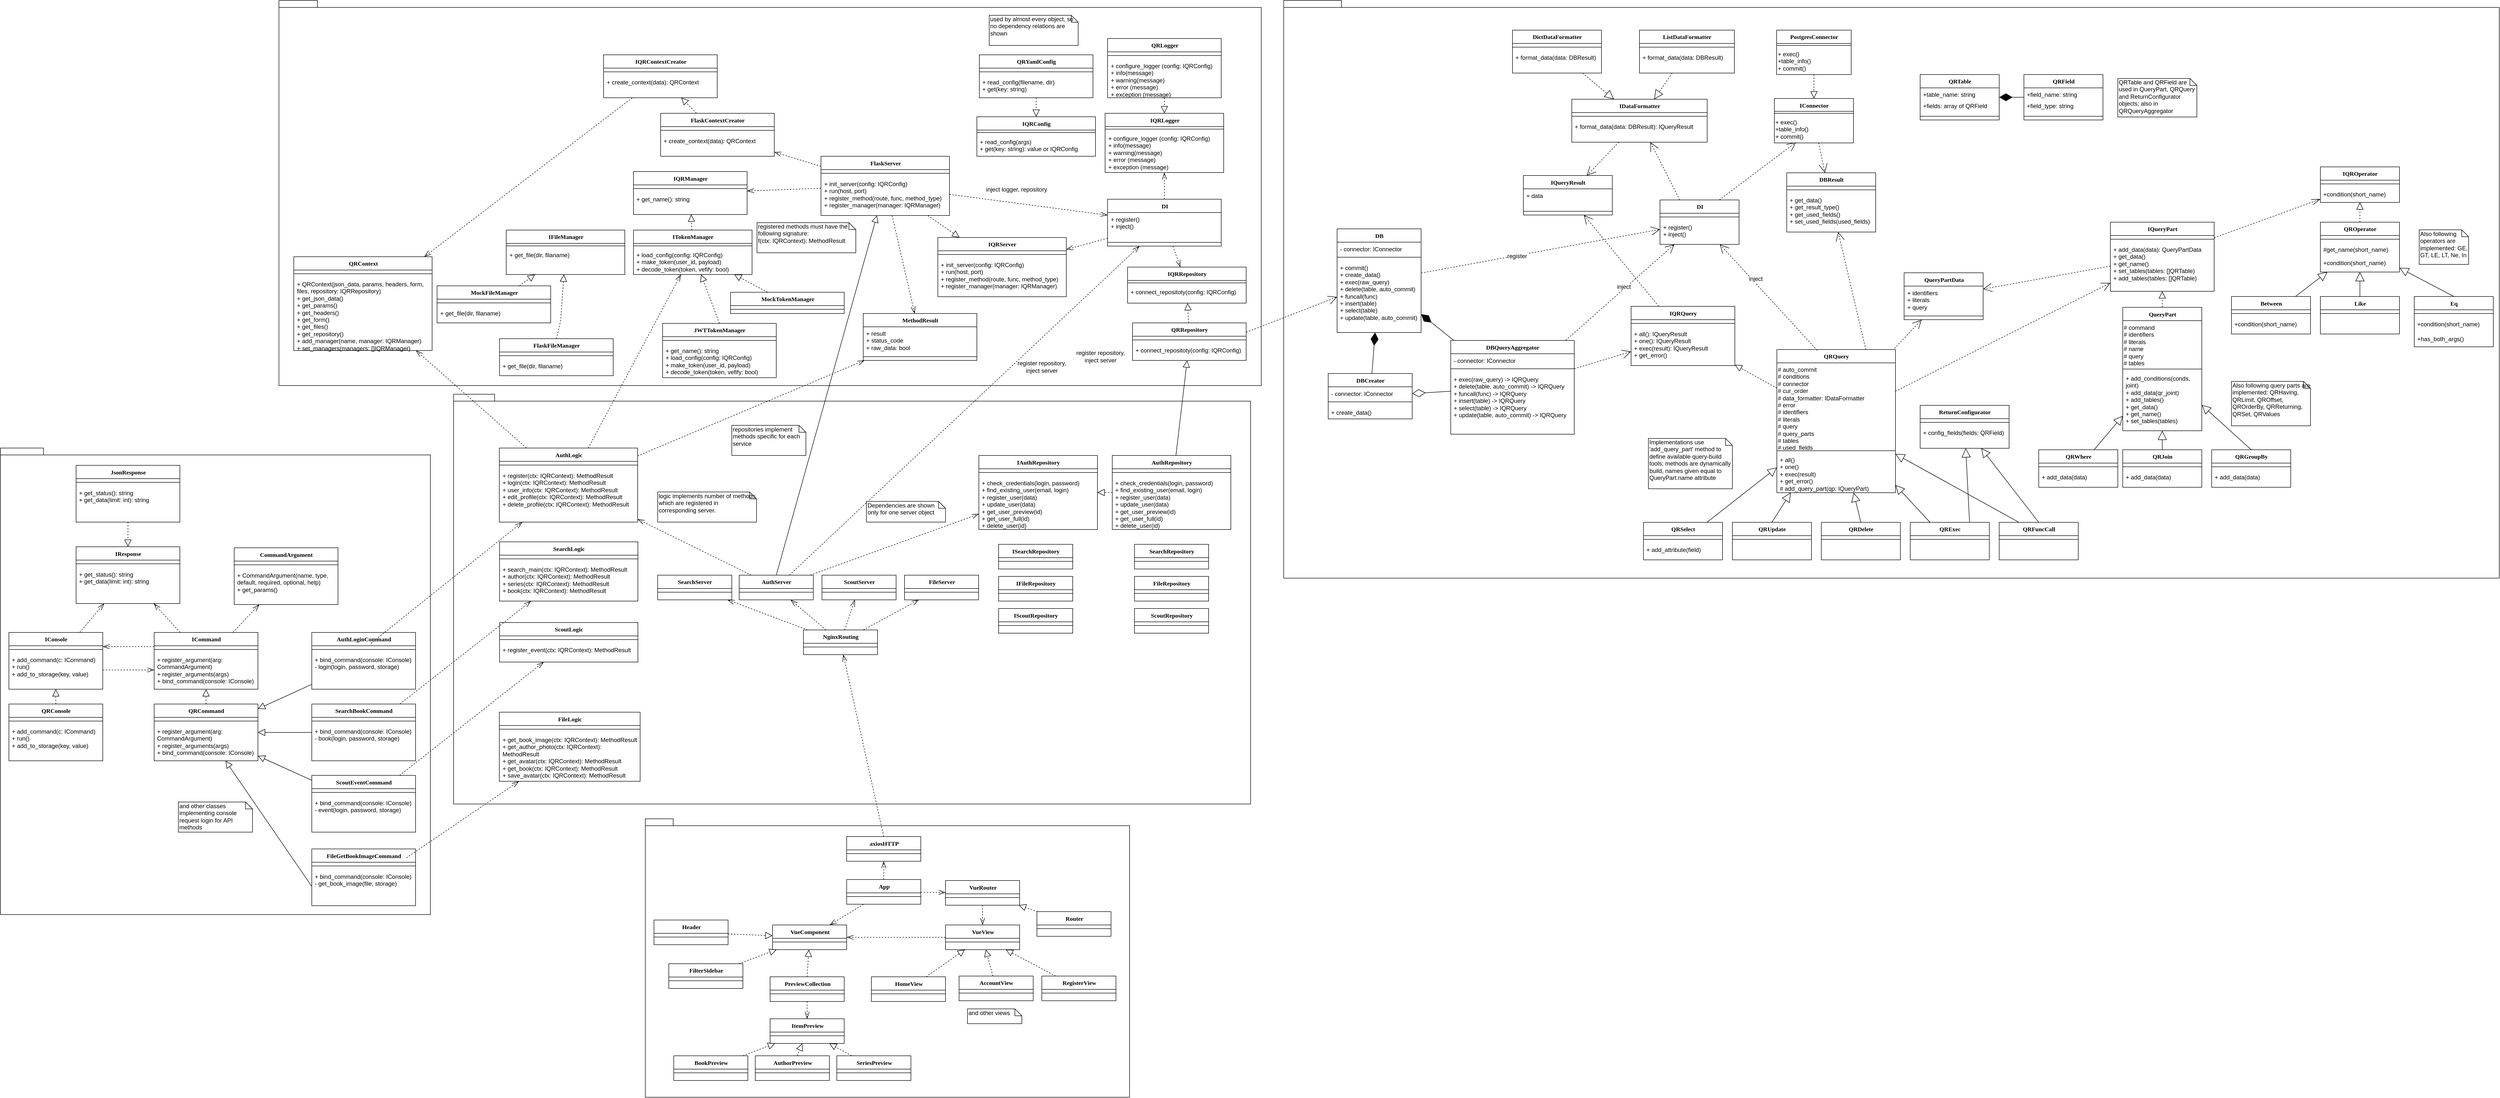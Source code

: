 <mxfile version="12.3.2" type="device" pages="1"><diagram name="Page-1" id="9f46799a-70d6-7492-0946-bef42562c5a5"><mxGraphModel dx="1345" dy="855" grid="1" gridSize="10" guides="1" tooltips="1" connect="1" arrows="1" fold="1" page="1" pageScale="1" pageWidth="1100" pageHeight="850" background="#ffffff" math="0" shadow="0"><root><mxCell id="0"/><mxCell id="1" parent="0"/><mxCell id="pQ3uSqvsCx1Lt6tGNwFr-1" value="" style="shape=folder;fontStyle=1;spacingTop=10;tabWidth=40;tabHeight=14;tabPosition=left;html=1;" vertex="1" parent="1"><mxGeometry x="1106.5" y="760" width="1988" height="780" as="geometry"/></mxCell><mxCell id="p-gerVrzHXnmus7kAOwW-145" value="" style="shape=folder;fontStyle=1;spacingTop=10;tabWidth=40;tabHeight=14;tabPosition=left;html=1;" parent="1" vertex="1"><mxGeometry x="3140" y="760" width="2460" height="1170" as="geometry"/></mxCell><mxCell id="p-gerVrzHXnmus7kAOwW-1" value="" style="endArrow=diamondThin;endFill=0;endSize=24;html=1;" parent="1" source="p-gerVrzHXnmus7kAOwW-107" target="p-gerVrzHXnmus7kAOwW-111" edge="1"><mxGeometry width="160" relative="1" as="geometry"><mxPoint x="3545.211" y="1400" as="sourcePoint"/><mxPoint x="3658" y="1448" as="targetPoint"/></mxGeometry></mxCell><mxCell id="p-gerVrzHXnmus7kAOwW-2" value="IConnector" style="swimlane;html=1;fontStyle=1;align=center;verticalAlign=top;childLayout=stackLayout;horizontal=1;startSize=26;horizontalStack=0;resizeParent=1;resizeLast=0;collapsible=1;marginBottom=0;swimlaneFillColor=#ffffff;rounded=0;shadow=0;comic=0;labelBackgroundColor=none;strokeWidth=1;fillColor=none;fontFamily=Verdana;fontSize=12" parent="1" vertex="1"><mxGeometry x="4133" y="958.5" width="160" height="90" as="geometry"/></mxCell><mxCell id="p-gerVrzHXnmus7kAOwW-3" value="" style="line;html=1;strokeWidth=1;fillColor=none;align=left;verticalAlign=middle;spacingTop=-1;spacingLeft=3;spacingRight=3;rotatable=0;labelPosition=right;points=[];portConstraint=eastwest;" parent="p-gerVrzHXnmus7kAOwW-2" vertex="1"><mxGeometry y="26" width="160" height="8" as="geometry"/></mxCell><mxCell id="p-gerVrzHXnmus7kAOwW-4" value="&lt;span style=&quot;white-space: normal&quot;&gt;+ exec()&lt;br&gt;&lt;/span&gt;&lt;span style=&quot;white-space: normal&quot;&gt;+table_info()&lt;br&gt;&lt;/span&gt;&lt;span style=&quot;white-space: normal&quot;&gt;+ commit()&lt;br&gt;&lt;/span&gt;" style="text;html=1;" parent="p-gerVrzHXnmus7kAOwW-2" vertex="1"><mxGeometry y="34" width="160" height="55" as="geometry"/></mxCell><mxCell id="p-gerVrzHXnmus7kAOwW-5" value="PostgresConnector" style="swimlane;html=1;fontStyle=1;align=center;verticalAlign=top;childLayout=stackLayout;horizontal=1;startSize=27;horizontalStack=0;resizeParent=1;resizeLast=0;collapsible=1;marginBottom=0;swimlaneFillColor=#ffffff;rounded=0;shadow=0;comic=0;labelBackgroundColor=none;strokeWidth=1;fillColor=none;fontFamily=Verdana;fontSize=12" parent="1" vertex="1"><mxGeometry x="4137.5" y="820" width="151" height="90" as="geometry"/></mxCell><mxCell id="p-gerVrzHXnmus7kAOwW-6" value="" style="line;html=1;strokeWidth=1;fillColor=none;align=left;verticalAlign=middle;spacingTop=-1;spacingLeft=3;spacingRight=3;rotatable=0;labelPosition=right;points=[];portConstraint=eastwest;" parent="p-gerVrzHXnmus7kAOwW-5" vertex="1"><mxGeometry y="27" width="151" height="8" as="geometry"/></mxCell><mxCell id="p-gerVrzHXnmus7kAOwW-7" value="&lt;span style=&quot;white-space: normal&quot;&gt;+ exec()&lt;br&gt;&lt;/span&gt;&lt;span style=&quot;white-space: normal&quot;&gt;+table_info()&lt;br&gt;&lt;/span&gt;&lt;span style=&quot;white-space: normal&quot;&gt;+ commit()&lt;br&gt;&lt;/span&gt;" style="text;html=1;" parent="p-gerVrzHXnmus7kAOwW-5" vertex="1"><mxGeometry y="35" width="151" height="55" as="geometry"/></mxCell><mxCell id="p-gerVrzHXnmus7kAOwW-8" value="" style="endArrow=block;dashed=1;endFill=0;endSize=12;html=1;" parent="1" source="p-gerVrzHXnmus7kAOwW-5" target="p-gerVrzHXnmus7kAOwW-2" edge="1"><mxGeometry width="160" relative="1" as="geometry"><mxPoint x="4343" y="1421" as="sourcePoint"/><mxPoint x="4393" y="1354" as="targetPoint"/></mxGeometry></mxCell><mxCell id="p-gerVrzHXnmus7kAOwW-9" value="QRTable" style="swimlane;html=1;fontStyle=1;align=center;verticalAlign=top;childLayout=stackLayout;horizontal=1;startSize=27;horizontalStack=0;resizeParent=1;resizeLast=0;collapsible=1;marginBottom=0;swimlaneFillColor=#ffffff;rounded=0;shadow=0;comic=0;labelBackgroundColor=none;strokeWidth=1;fillColor=none;fontFamily=Verdana;fontSize=12" parent="1" vertex="1"><mxGeometry x="4428" y="910" width="160" height="92" as="geometry"/></mxCell><mxCell id="p-gerVrzHXnmus7kAOwW-10" value="+table_name: string" style="text;html=1;strokeColor=none;fillColor=none;align=left;verticalAlign=top;spacingLeft=4;spacingRight=4;whiteSpace=wrap;overflow=hidden;rotatable=0;points=[[0,0.5],[1,0.5]];portConstraint=eastwest;" parent="p-gerVrzHXnmus7kAOwW-9" vertex="1"><mxGeometry y="27" width="160" height="23" as="geometry"/></mxCell><mxCell id="p-gerVrzHXnmus7kAOwW-11" value="+fields: array of QRField" style="text;html=1;strokeColor=none;fillColor=none;align=left;verticalAlign=top;spacingLeft=4;spacingRight=4;whiteSpace=wrap;overflow=hidden;rotatable=0;points=[[0,0.5],[1,0.5]];portConstraint=eastwest;" parent="p-gerVrzHXnmus7kAOwW-9" vertex="1"><mxGeometry y="50" width="160" height="27" as="geometry"/></mxCell><mxCell id="p-gerVrzHXnmus7kAOwW-12" value="" style="line;html=1;strokeWidth=1;fillColor=none;align=left;verticalAlign=middle;spacingTop=-1;spacingLeft=3;spacingRight=3;rotatable=0;labelPosition=right;points=[];portConstraint=eastwest;" parent="p-gerVrzHXnmus7kAOwW-9" vertex="1"><mxGeometry y="77" width="160" height="15" as="geometry"/></mxCell><mxCell id="p-gerVrzHXnmus7kAOwW-13" value="QRField" style="swimlane;html=1;fontStyle=1;align=center;verticalAlign=top;childLayout=stackLayout;horizontal=1;startSize=27;horizontalStack=0;resizeParent=1;resizeLast=0;collapsible=1;marginBottom=0;swimlaneFillColor=#ffffff;rounded=0;shadow=0;comic=0;labelBackgroundColor=none;strokeWidth=1;fillColor=none;fontFamily=Verdana;fontSize=12" parent="1" vertex="1"><mxGeometry x="4638" y="910" width="160" height="92" as="geometry"/></mxCell><mxCell id="p-gerVrzHXnmus7kAOwW-14" value="+field_name: string" style="text;html=1;strokeColor=none;fillColor=none;align=left;verticalAlign=top;spacingLeft=4;spacingRight=4;whiteSpace=wrap;overflow=hidden;rotatable=0;points=[[0,0.5],[1,0.5]];portConstraint=eastwest;" parent="p-gerVrzHXnmus7kAOwW-13" vertex="1"><mxGeometry y="27" width="160" height="23" as="geometry"/></mxCell><mxCell id="p-gerVrzHXnmus7kAOwW-15" value="+field_type: string" style="text;html=1;strokeColor=none;fillColor=none;align=left;verticalAlign=top;spacingLeft=4;spacingRight=4;whiteSpace=wrap;overflow=hidden;rotatable=0;points=[[0,0.5],[1,0.5]];portConstraint=eastwest;" parent="p-gerVrzHXnmus7kAOwW-13" vertex="1"><mxGeometry y="50" width="160" height="27" as="geometry"/></mxCell><mxCell id="p-gerVrzHXnmus7kAOwW-16" value="" style="line;html=1;strokeWidth=1;fillColor=none;align=left;verticalAlign=middle;spacingTop=-1;spacingLeft=3;spacingRight=3;rotatable=0;labelPosition=right;points=[];portConstraint=eastwest;" parent="p-gerVrzHXnmus7kAOwW-13" vertex="1"><mxGeometry y="77" width="160" height="15" as="geometry"/></mxCell><mxCell id="p-gerVrzHXnmus7kAOwW-17" value="" style="endArrow=diamondThin;endFill=1;endSize=24;html=1;" parent="1" source="p-gerVrzHXnmus7kAOwW-13" target="p-gerVrzHXnmus7kAOwW-9" edge="1"><mxGeometry width="160" relative="1" as="geometry"><mxPoint x="4438" y="962" as="sourcePoint"/><mxPoint x="4598" y="962" as="targetPoint"/></mxGeometry></mxCell><mxCell id="p-gerVrzHXnmus7kAOwW-18" value="QROperator" style="swimlane;html=1;fontStyle=1;align=center;verticalAlign=top;childLayout=stackLayout;horizontal=1;startSize=27;horizontalStack=0;resizeParent=1;resizeLast=0;collapsible=1;marginBottom=0;swimlaneFillColor=#ffffff;rounded=0;shadow=0;comic=0;labelBackgroundColor=none;strokeWidth=1;fillColor=none;fontFamily=Verdana;fontSize=12" parent="1" vertex="1"><mxGeometry x="5238" y="1209" width="160" height="101" as="geometry"/></mxCell><mxCell id="p-gerVrzHXnmus7kAOwW-19" value="" style="line;html=1;strokeWidth=1;fillColor=none;align=left;verticalAlign=middle;spacingTop=-1;spacingLeft=3;spacingRight=3;rotatable=0;labelPosition=right;points=[];portConstraint=eastwest;" parent="p-gerVrzHXnmus7kAOwW-18" vertex="1"><mxGeometry y="27" width="160" height="15" as="geometry"/></mxCell><mxCell id="p-gerVrzHXnmus7kAOwW-20" value="#get_name(short_name)" style="text;html=1;strokeColor=none;fillColor=none;align=left;verticalAlign=top;spacingLeft=4;spacingRight=4;whiteSpace=wrap;overflow=hidden;rotatable=0;points=[[0,0.5],[1,0.5]];portConstraint=eastwest;" parent="p-gerVrzHXnmus7kAOwW-18" vertex="1"><mxGeometry y="42" width="160" height="27" as="geometry"/></mxCell><mxCell id="p-gerVrzHXnmus7kAOwW-21" value="+condition(short_name)" style="text;html=1;strokeColor=none;fillColor=none;align=left;verticalAlign=top;spacingLeft=4;spacingRight=4;whiteSpace=wrap;overflow=hidden;rotatable=0;points=[[0,0.5],[1,0.5]];portConstraint=eastwest;" parent="p-gerVrzHXnmus7kAOwW-18" vertex="1"><mxGeometry y="69" width="160" height="30" as="geometry"/></mxCell><mxCell id="p-gerVrzHXnmus7kAOwW-22" value="Between" style="swimlane;html=1;fontStyle=1;align=center;verticalAlign=top;childLayout=stackLayout;horizontal=1;startSize=27;horizontalStack=0;resizeParent=1;resizeLast=0;collapsible=1;marginBottom=0;swimlaneFillColor=#ffffff;rounded=0;shadow=0;comic=0;labelBackgroundColor=none;strokeWidth=1;fillColor=none;fontFamily=Verdana;fontSize=12" parent="1" vertex="1"><mxGeometry x="5058" y="1359.5" width="160" height="76" as="geometry"/></mxCell><mxCell id="p-gerVrzHXnmus7kAOwW-23" value="" style="line;html=1;strokeWidth=1;fillColor=none;align=left;verticalAlign=middle;spacingTop=-1;spacingLeft=3;spacingRight=3;rotatable=0;labelPosition=right;points=[];portConstraint=eastwest;" parent="p-gerVrzHXnmus7kAOwW-22" vertex="1"><mxGeometry y="27" width="160" height="15" as="geometry"/></mxCell><mxCell id="p-gerVrzHXnmus7kAOwW-24" value="+condition(short_name)" style="text;html=1;strokeColor=none;fillColor=none;align=left;verticalAlign=top;spacingLeft=4;spacingRight=4;whiteSpace=wrap;overflow=hidden;rotatable=0;points=[[0,0.5],[1,0.5]];portConstraint=eastwest;" parent="p-gerVrzHXnmus7kAOwW-22" vertex="1"><mxGeometry y="42" width="160" height="30" as="geometry"/></mxCell><mxCell id="p-gerVrzHXnmus7kAOwW-25" value="IQROperator" style="swimlane;html=1;fontStyle=1;align=center;verticalAlign=top;childLayout=stackLayout;horizontal=1;startSize=27;horizontalStack=0;resizeParent=1;resizeLast=0;collapsible=1;marginBottom=0;swimlaneFillColor=#ffffff;rounded=0;shadow=0;comic=0;labelBackgroundColor=none;strokeWidth=1;fillColor=none;fontFamily=Verdana;fontSize=12" parent="1" vertex="1"><mxGeometry x="5238" y="1097" width="160" height="72" as="geometry"/></mxCell><mxCell id="p-gerVrzHXnmus7kAOwW-26" value="" style="line;html=1;strokeWidth=1;fillColor=none;align=left;verticalAlign=middle;spacingTop=-1;spacingLeft=3;spacingRight=3;rotatable=0;labelPosition=right;points=[];portConstraint=eastwest;" parent="p-gerVrzHXnmus7kAOwW-25" vertex="1"><mxGeometry y="27" width="160" height="15" as="geometry"/></mxCell><mxCell id="p-gerVrzHXnmus7kAOwW-27" value="+condition(short_name)" style="text;html=1;strokeColor=none;fillColor=none;align=left;verticalAlign=top;spacingLeft=4;spacingRight=4;whiteSpace=wrap;overflow=hidden;rotatable=0;points=[[0,0.5],[1,0.5]];portConstraint=eastwest;" parent="p-gerVrzHXnmus7kAOwW-25" vertex="1"><mxGeometry y="42" width="160" height="28" as="geometry"/></mxCell><mxCell id="p-gerVrzHXnmus7kAOwW-28" value="" style="endArrow=block;dashed=1;endFill=0;endSize=12;html=1;" parent="1" source="p-gerVrzHXnmus7kAOwW-18" target="p-gerVrzHXnmus7kAOwW-25" edge="1"><mxGeometry width="160" relative="1" as="geometry"><mxPoint x="5518" y="1159" as="sourcePoint"/><mxPoint x="5528" y="1286" as="targetPoint"/></mxGeometry></mxCell><mxCell id="p-gerVrzHXnmus7kAOwW-29" value="" style="endArrow=block;endSize=16;endFill=0;html=1;" parent="1" source="p-gerVrzHXnmus7kAOwW-22" target="p-gerVrzHXnmus7kAOwW-18" edge="1"><mxGeometry width="160" relative="1" as="geometry"><mxPoint x="5448" y="1406" as="sourcePoint"/><mxPoint x="5608" y="1406" as="targetPoint"/></mxGeometry></mxCell><mxCell id="p-gerVrzHXnmus7kAOwW-30" value="Eq" style="swimlane;html=1;fontStyle=1;align=center;verticalAlign=top;childLayout=stackLayout;horizontal=1;startSize=27;horizontalStack=0;resizeParent=1;resizeLast=0;collapsible=1;marginBottom=0;swimlaneFillColor=#ffffff;rounded=0;shadow=0;comic=0;labelBackgroundColor=none;strokeWidth=1;fillColor=none;fontFamily=Verdana;fontSize=12" parent="1" vertex="1"><mxGeometry x="5428" y="1359.5" width="160" height="102" as="geometry"/></mxCell><mxCell id="p-gerVrzHXnmus7kAOwW-31" value="" style="line;html=1;strokeWidth=1;fillColor=none;align=left;verticalAlign=middle;spacingTop=-1;spacingLeft=3;spacingRight=3;rotatable=0;labelPosition=right;points=[];portConstraint=eastwest;" parent="p-gerVrzHXnmus7kAOwW-30" vertex="1"><mxGeometry y="27" width="160" height="15" as="geometry"/></mxCell><mxCell id="p-gerVrzHXnmus7kAOwW-32" value="+condition(short_name)" style="text;html=1;strokeColor=none;fillColor=none;align=left;verticalAlign=top;spacingLeft=4;spacingRight=4;whiteSpace=wrap;overflow=hidden;rotatable=0;points=[[0,0.5],[1,0.5]];portConstraint=eastwest;" parent="p-gerVrzHXnmus7kAOwW-30" vertex="1"><mxGeometry y="42" width="160" height="30" as="geometry"/></mxCell><mxCell id="p-gerVrzHXnmus7kAOwW-33" value="+has_both_args()" style="text;html=1;strokeColor=none;fillColor=none;align=left;verticalAlign=top;spacingLeft=4;spacingRight=4;whiteSpace=wrap;overflow=hidden;rotatable=0;points=[[0,0.5],[1,0.5]];portConstraint=eastwest;" parent="p-gerVrzHXnmus7kAOwW-30" vertex="1"><mxGeometry y="72" width="160" height="30" as="geometry"/></mxCell><mxCell id="p-gerVrzHXnmus7kAOwW-34" value="" style="endArrow=block;endSize=16;endFill=0;html=1;exitX=0.5;exitY=0;exitDx=0;exitDy=0;" parent="1" source="p-gerVrzHXnmus7kAOwW-30" target="p-gerVrzHXnmus7kAOwW-18" edge="1"><mxGeometry width="160" relative="1" as="geometry"><mxPoint x="5278.756" y="1456" as="sourcePoint"/><mxPoint x="5293" y="1407" as="targetPoint"/></mxGeometry></mxCell><mxCell id="p-gerVrzHXnmus7kAOwW-35" value="Like" style="swimlane;html=1;fontStyle=1;align=center;verticalAlign=top;childLayout=stackLayout;horizontal=1;startSize=27;horizontalStack=0;resizeParent=1;resizeLast=0;collapsible=1;marginBottom=0;swimlaneFillColor=#ffffff;rounded=0;shadow=0;comic=0;labelBackgroundColor=none;strokeWidth=1;fillColor=none;fontFamily=Verdana;fontSize=12" parent="1" vertex="1"><mxGeometry x="5238" y="1359.5" width="160" height="76" as="geometry"/></mxCell><mxCell id="p-gerVrzHXnmus7kAOwW-36" value="" style="line;html=1;strokeWidth=1;fillColor=none;align=left;verticalAlign=middle;spacingTop=-1;spacingLeft=3;spacingRight=3;rotatable=0;labelPosition=right;points=[];portConstraint=eastwest;" parent="p-gerVrzHXnmus7kAOwW-35" vertex="1"><mxGeometry y="27" width="160" height="15" as="geometry"/></mxCell><mxCell id="p-gerVrzHXnmus7kAOwW-37" value="" style="endArrow=block;endSize=16;endFill=0;html=1;exitX=0.5;exitY=0;exitDx=0;exitDy=0;" parent="1" source="p-gerVrzHXnmus7kAOwW-35" target="p-gerVrzHXnmus7kAOwW-18" edge="1"><mxGeometry width="160" relative="1" as="geometry"><mxPoint x="5358" y="1472" as="sourcePoint"/><mxPoint x="5293.897" y="1347" as="targetPoint"/></mxGeometry></mxCell><mxCell id="p-gerVrzHXnmus7kAOwW-38" value="DBResult" style="swimlane;html=1;fontStyle=1;align=center;verticalAlign=top;childLayout=stackLayout;horizontal=1;startSize=27;horizontalStack=0;resizeParent=1;resizeLast=0;collapsible=1;marginBottom=0;swimlaneFillColor=#ffffff;rounded=0;shadow=0;comic=0;labelBackgroundColor=none;strokeWidth=1;fillColor=none;fontFamily=Verdana;fontSize=12" parent="1" vertex="1"><mxGeometry x="4158" y="1109" width="180" height="120" as="geometry"/></mxCell><mxCell id="p-gerVrzHXnmus7kAOwW-39" value="" style="line;html=1;strokeWidth=1;fillColor=none;align=left;verticalAlign=middle;spacingTop=-1;spacingLeft=3;spacingRight=3;rotatable=0;labelPosition=right;points=[];portConstraint=eastwest;" parent="p-gerVrzHXnmus7kAOwW-38" vertex="1"><mxGeometry y="27" width="180" height="15" as="geometry"/></mxCell><mxCell id="p-gerVrzHXnmus7kAOwW-40" value="+ get_data()&lt;br&gt;+ get_result_type()&lt;br&gt;+ get_used_fields()&lt;br&gt;+ set_used_fields(used_fields)" style="text;html=1;strokeColor=none;fillColor=none;align=left;verticalAlign=top;spacingLeft=4;spacingRight=4;whiteSpace=wrap;overflow=hidden;rotatable=0;points=[[0,0.5],[1,0.5]];portConstraint=eastwest;" parent="p-gerVrzHXnmus7kAOwW-38" vertex="1"><mxGeometry y="42" width="180" height="78" as="geometry"/></mxCell><mxCell id="p-gerVrzHXnmus7kAOwW-41" value="QueryPart" style="swimlane;html=1;fontStyle=1;align=center;verticalAlign=top;childLayout=stackLayout;horizontal=1;startSize=27;horizontalStack=0;resizeParent=1;resizeLast=0;collapsible=1;marginBottom=0;swimlaneFillColor=#ffffff;rounded=0;shadow=0;comic=0;labelBackgroundColor=none;strokeWidth=1;fillColor=none;fontFamily=Verdana;fontSize=12" parent="1" vertex="1"><mxGeometry x="4838" y="1381.5" width="160" height="250" as="geometry"/></mxCell><mxCell id="p-gerVrzHXnmus7kAOwW-42" value="# command&lt;br&gt;# identifiers&lt;br&gt;# literals&lt;br&gt;# name&lt;br&gt;# query&lt;br&gt;# tables" style="text;html=1;" parent="p-gerVrzHXnmus7kAOwW-41" vertex="1"><mxGeometry y="27" width="160" height="93" as="geometry"/></mxCell><mxCell id="p-gerVrzHXnmus7kAOwW-43" value="" style="line;html=1;strokeWidth=1;fillColor=none;align=left;verticalAlign=middle;spacingTop=-1;spacingLeft=3;spacingRight=3;rotatable=0;labelPosition=right;points=[];portConstraint=eastwest;" parent="p-gerVrzHXnmus7kAOwW-41" vertex="1"><mxGeometry y="120" width="160" height="10" as="geometry"/></mxCell><mxCell id="p-gerVrzHXnmus7kAOwW-44" value="+ add_conditions(conds, joint)&lt;br&gt;+ add_data(qr_joint)&lt;br&gt;+ add_tables()&lt;br&gt;+ get_data()&lt;br&gt;+ get_name()&lt;br&gt;+ set_tables(tables)" style="text;html=1;strokeColor=none;fillColor=none;align=left;verticalAlign=top;spacingLeft=4;spacingRight=4;whiteSpace=wrap;overflow=hidden;rotatable=0;points=[[0,0.5],[1,0.5]];portConstraint=eastwest;" parent="p-gerVrzHXnmus7kAOwW-41" vertex="1"><mxGeometry y="130" width="160" height="110" as="geometry"/></mxCell><mxCell id="p-gerVrzHXnmus7kAOwW-45" value="QRWhere" style="swimlane;html=1;fontStyle=1;align=center;verticalAlign=top;childLayout=stackLayout;horizontal=1;startSize=27;horizontalStack=0;resizeParent=1;resizeLast=0;collapsible=1;marginBottom=0;swimlaneFillColor=#ffffff;rounded=0;shadow=0;comic=0;labelBackgroundColor=none;strokeWidth=1;fillColor=none;fontFamily=Verdana;fontSize=12" parent="1" vertex="1"><mxGeometry x="4668" y="1670" width="160" height="76" as="geometry"/></mxCell><mxCell id="p-gerVrzHXnmus7kAOwW-46" value="" style="line;html=1;strokeWidth=1;fillColor=none;align=left;verticalAlign=middle;spacingTop=-1;spacingLeft=3;spacingRight=3;rotatable=0;labelPosition=right;points=[];portConstraint=eastwest;" parent="p-gerVrzHXnmus7kAOwW-45" vertex="1"><mxGeometry y="27" width="160" height="15" as="geometry"/></mxCell><mxCell id="p-gerVrzHXnmus7kAOwW-47" value="+ add_data(data)" style="text;html=1;strokeColor=none;fillColor=none;align=left;verticalAlign=top;spacingLeft=4;spacingRight=4;whiteSpace=wrap;overflow=hidden;rotatable=0;points=[[0,0.5],[1,0.5]];portConstraint=eastwest;" parent="p-gerVrzHXnmus7kAOwW-45" vertex="1"><mxGeometry y="42" width="160" height="30" as="geometry"/></mxCell><mxCell id="p-gerVrzHXnmus7kAOwW-48" value="IQueryPart" style="swimlane;html=1;fontStyle=1;align=center;verticalAlign=top;childLayout=stackLayout;horizontal=1;startSize=27;horizontalStack=0;resizeParent=1;resizeLast=0;collapsible=1;marginBottom=0;swimlaneFillColor=#ffffff;rounded=0;shadow=0;comic=0;labelBackgroundColor=none;strokeWidth=1;fillColor=none;fontFamily=Verdana;fontSize=12" parent="1" vertex="1"><mxGeometry x="4813" y="1209" width="210" height="140" as="geometry"/></mxCell><mxCell id="p-gerVrzHXnmus7kAOwW-49" value="" style="line;html=1;strokeWidth=1;fillColor=none;align=left;verticalAlign=middle;spacingTop=-1;spacingLeft=3;spacingRight=3;rotatable=0;labelPosition=right;points=[];portConstraint=eastwest;" parent="p-gerVrzHXnmus7kAOwW-48" vertex="1"><mxGeometry y="27" width="210" height="15" as="geometry"/></mxCell><mxCell id="p-gerVrzHXnmus7kAOwW-50" value="+ add_data(data): QueryPartData&lt;br&gt;+ get_data()&lt;br&gt;+ get_name()&lt;br&gt;+ set_tables(tables: []QRTable)&lt;br&gt;+ add_tables(tables: []QRTable)" style="text;html=1;strokeColor=none;fillColor=none;align=left;verticalAlign=top;spacingLeft=4;spacingRight=4;whiteSpace=wrap;overflow=hidden;rotatable=0;points=[[0,0.5],[1,0.5]];portConstraint=eastwest;" parent="p-gerVrzHXnmus7kAOwW-48" vertex="1"><mxGeometry y="42" width="210" height="98" as="geometry"/></mxCell><mxCell id="p-gerVrzHXnmus7kAOwW-51" value="" style="endArrow=block;dashed=1;endFill=0;endSize=12;html=1;" parent="1" source="p-gerVrzHXnmus7kAOwW-41" target="p-gerVrzHXnmus7kAOwW-48" edge="1"><mxGeometry width="160" relative="1" as="geometry"><mxPoint x="5118" y="1393.5" as="sourcePoint"/><mxPoint x="5128" y="1520.5" as="targetPoint"/></mxGeometry></mxCell><mxCell id="p-gerVrzHXnmus7kAOwW-52" value="" style="endArrow=block;endSize=16;endFill=0;html=1;" parent="1" source="p-gerVrzHXnmus7kAOwW-45" target="p-gerVrzHXnmus7kAOwW-41" edge="1"><mxGeometry width="160" relative="1" as="geometry"><mxPoint x="5048" y="1640.5" as="sourcePoint"/><mxPoint x="5208" y="1640.5" as="targetPoint"/></mxGeometry></mxCell><mxCell id="p-gerVrzHXnmus7kAOwW-53" value="QRJoin" style="swimlane;html=1;fontStyle=1;align=center;verticalAlign=top;childLayout=stackLayout;horizontal=1;startSize=27;horizontalStack=0;resizeParent=1;resizeLast=0;collapsible=1;marginBottom=0;swimlaneFillColor=#ffffff;rounded=0;shadow=0;comic=0;labelBackgroundColor=none;strokeWidth=1;fillColor=none;fontFamily=Verdana;fontSize=12" parent="1" vertex="1"><mxGeometry x="4838" y="1670" width="160" height="76" as="geometry"/></mxCell><mxCell id="p-gerVrzHXnmus7kAOwW-54" value="" style="line;html=1;strokeWidth=1;fillColor=none;align=left;verticalAlign=middle;spacingTop=-1;spacingLeft=3;spacingRight=3;rotatable=0;labelPosition=right;points=[];portConstraint=eastwest;" parent="p-gerVrzHXnmus7kAOwW-53" vertex="1"><mxGeometry y="27" width="160" height="15" as="geometry"/></mxCell><mxCell id="p-gerVrzHXnmus7kAOwW-55" value="+ add_data(data)" style="text;html=1;strokeColor=none;fillColor=none;align=left;verticalAlign=top;spacingLeft=4;spacingRight=4;whiteSpace=wrap;overflow=hidden;rotatable=0;points=[[0,0.5],[1,0.5]];portConstraint=eastwest;" parent="p-gerVrzHXnmus7kAOwW-53" vertex="1"><mxGeometry y="42" width="160" height="30" as="geometry"/></mxCell><mxCell id="p-gerVrzHXnmus7kAOwW-56" value="" style="endArrow=block;endSize=16;endFill=0;html=1;exitX=0.5;exitY=0;exitDx=0;exitDy=0;" parent="1" source="p-gerVrzHXnmus7kAOwW-53" target="p-gerVrzHXnmus7kAOwW-41" edge="1"><mxGeometry width="160" relative="1" as="geometry"><mxPoint x="4958" y="1706.5" as="sourcePoint"/><mxPoint x="4893.897" y="1581.5" as="targetPoint"/></mxGeometry></mxCell><mxCell id="p-gerVrzHXnmus7kAOwW-57" value="QRGroupBy" style="swimlane;html=1;fontStyle=1;align=center;verticalAlign=top;childLayout=stackLayout;horizontal=1;startSize=27;horizontalStack=0;resizeParent=1;resizeLast=0;collapsible=1;marginBottom=0;swimlaneFillColor=#ffffff;rounded=0;shadow=0;comic=0;labelBackgroundColor=none;strokeWidth=1;fillColor=none;fontFamily=Verdana;fontSize=12" parent="1" vertex="1"><mxGeometry x="5018" y="1670" width="160" height="76" as="geometry"/></mxCell><mxCell id="p-gerVrzHXnmus7kAOwW-58" value="" style="line;html=1;strokeWidth=1;fillColor=none;align=left;verticalAlign=middle;spacingTop=-1;spacingLeft=3;spacingRight=3;rotatable=0;labelPosition=right;points=[];portConstraint=eastwest;" parent="p-gerVrzHXnmus7kAOwW-57" vertex="1"><mxGeometry y="27" width="160" height="15" as="geometry"/></mxCell><mxCell id="p-gerVrzHXnmus7kAOwW-59" value="+ add_data(data)" style="text;html=1;strokeColor=none;fillColor=none;align=left;verticalAlign=top;spacingLeft=4;spacingRight=4;whiteSpace=wrap;overflow=hidden;rotatable=0;points=[[0,0.5],[1,0.5]];portConstraint=eastwest;" parent="p-gerVrzHXnmus7kAOwW-57" vertex="1"><mxGeometry y="42" width="160" height="30" as="geometry"/></mxCell><mxCell id="p-gerVrzHXnmus7kAOwW-60" value="" style="endArrow=block;endSize=16;endFill=0;html=1;exitX=0.5;exitY=0;exitDx=0;exitDy=0;" parent="1" source="p-gerVrzHXnmus7kAOwW-57" target="p-gerVrzHXnmus7kAOwW-41" edge="1"><mxGeometry width="160" relative="1" as="geometry"><mxPoint x="4988" y="1680" as="sourcePoint"/><mxPoint x="4973.872" y="1641.5" as="targetPoint"/></mxGeometry></mxCell><mxCell id="p-gerVrzHXnmus7kAOwW-61" value="Also following operators are implemented: GE, GT, LE, LT, Ne, In" style="shape=note;whiteSpace=wrap;html=1;size=14;verticalAlign=top;align=left;spacingTop=-6;" parent="1" vertex="1"><mxGeometry x="5438" y="1224.5" width="100" height="70" as="geometry"/></mxCell><mxCell id="p-gerVrzHXnmus7kAOwW-62" value="Also following query parts are implemented: QRHaving, QRLimit, QROffset, QROrderBy, QRReturning, QRSet, QRValues&amp;nbsp;" style="shape=note;whiteSpace=wrap;html=1;size=14;verticalAlign=top;align=left;spacingTop=-6;" parent="1" vertex="1"><mxGeometry x="5058" y="1531.5" width="160" height="90" as="geometry"/></mxCell><mxCell id="p-gerVrzHXnmus7kAOwW-63" value="QRQuery" style="swimlane;html=1;fontStyle=1;align=center;verticalAlign=top;childLayout=stackLayout;horizontal=1;startSize=27;horizontalStack=0;resizeParent=1;resizeLast=0;collapsible=1;marginBottom=0;swimlaneFillColor=#ffffff;rounded=0;shadow=0;comic=0;labelBackgroundColor=none;strokeWidth=1;fillColor=none;fontFamily=Verdana;fontSize=12" parent="1" vertex="1"><mxGeometry x="4138" y="1467" width="240" height="290" as="geometry"/></mxCell><mxCell id="p-gerVrzHXnmus7kAOwW-64" value="# auto_commit&lt;br&gt;# conditions&lt;br&gt;# connector&lt;br&gt;# cur_order&lt;br&gt;# data_formatter: IDataFormatter&lt;br&gt;# error&lt;br&gt;# identifiers&lt;br&gt;# literals&lt;br&gt;# query&lt;br&gt;# query_parts&lt;br&gt;# tables&lt;br&gt;# used_fields" style="text;html=1;" parent="p-gerVrzHXnmus7kAOwW-63" vertex="1"><mxGeometry y="27" width="240" height="173" as="geometry"/></mxCell><mxCell id="p-gerVrzHXnmus7kAOwW-65" value="" style="line;html=1;strokeWidth=1;fillColor=none;align=left;verticalAlign=middle;spacingTop=-1;spacingLeft=3;spacingRight=3;rotatable=0;labelPosition=right;points=[];portConstraint=eastwest;" parent="p-gerVrzHXnmus7kAOwW-63" vertex="1"><mxGeometry y="200" width="240" height="10" as="geometry"/></mxCell><mxCell id="p-gerVrzHXnmus7kAOwW-66" value="+ all()&lt;br&gt;+ one()&lt;br&gt;+ exec(result)&lt;br&gt;+ get_error()&lt;br&gt;# add_query_part(qp: IQueryPart)" style="text;html=1;strokeColor=none;fillColor=none;align=left;verticalAlign=top;spacingLeft=4;spacingRight=4;whiteSpace=wrap;overflow=hidden;rotatable=0;points=[[0,0.5],[1,0.5]];portConstraint=eastwest;" parent="p-gerVrzHXnmus7kAOwW-63" vertex="1"><mxGeometry y="210" width="240" height="80" as="geometry"/></mxCell><mxCell id="p-gerVrzHXnmus7kAOwW-67" value="QRSelect" style="swimlane;html=1;fontStyle=1;align=center;verticalAlign=top;childLayout=stackLayout;horizontal=1;startSize=27;horizontalStack=0;resizeParent=1;resizeLast=0;collapsible=1;marginBottom=0;swimlaneFillColor=#ffffff;rounded=0;shadow=0;comic=0;labelBackgroundColor=none;strokeWidth=1;fillColor=none;fontFamily=Verdana;fontSize=12" parent="1" vertex="1"><mxGeometry x="3868" y="1817" width="160" height="76" as="geometry"/></mxCell><mxCell id="p-gerVrzHXnmus7kAOwW-68" value="" style="line;html=1;strokeWidth=1;fillColor=none;align=left;verticalAlign=middle;spacingTop=-1;spacingLeft=3;spacingRight=3;rotatable=0;labelPosition=right;points=[];portConstraint=eastwest;" parent="p-gerVrzHXnmus7kAOwW-67" vertex="1"><mxGeometry y="27" width="160" height="15" as="geometry"/></mxCell><mxCell id="p-gerVrzHXnmus7kAOwW-69" value="+ add_attribute(field)" style="text;html=1;strokeColor=none;fillColor=none;align=left;verticalAlign=top;spacingLeft=4;spacingRight=4;whiteSpace=wrap;overflow=hidden;rotatable=0;points=[[0,0.5],[1,0.5]];portConstraint=eastwest;" parent="p-gerVrzHXnmus7kAOwW-67" vertex="1"><mxGeometry y="42" width="160" height="30" as="geometry"/></mxCell><mxCell id="p-gerVrzHXnmus7kAOwW-70" value="IQRQuery" style="swimlane;html=1;fontStyle=1;align=center;verticalAlign=top;childLayout=stackLayout;horizontal=1;startSize=27;horizontalStack=0;resizeParent=1;resizeLast=0;collapsible=1;marginBottom=0;swimlaneFillColor=#ffffff;rounded=0;shadow=0;comic=0;labelBackgroundColor=none;strokeWidth=1;fillColor=none;fontFamily=Verdana;fontSize=12" parent="1" vertex="1"><mxGeometry x="3843" y="1379.5" width="210" height="120" as="geometry"/></mxCell><mxCell id="p-gerVrzHXnmus7kAOwW-71" value="" style="line;html=1;strokeWidth=1;fillColor=none;align=left;verticalAlign=middle;spacingTop=-1;spacingLeft=3;spacingRight=3;rotatable=0;labelPosition=right;points=[];portConstraint=eastwest;" parent="p-gerVrzHXnmus7kAOwW-70" vertex="1"><mxGeometry y="27" width="210" height="15" as="geometry"/></mxCell><mxCell id="p-gerVrzHXnmus7kAOwW-72" value="+ all(): IQueryResult&lt;br&gt;+ one(): IQueryResult&lt;br&gt;+ exec(result): IQueryResult&lt;br&gt;+ get_error()" style="text;html=1;strokeColor=none;fillColor=none;align=left;verticalAlign=top;spacingLeft=4;spacingRight=4;whiteSpace=wrap;overflow=hidden;rotatable=0;points=[[0,0.5],[1,0.5]];portConstraint=eastwest;" parent="p-gerVrzHXnmus7kAOwW-70" vertex="1"><mxGeometry y="42" width="210" height="78" as="geometry"/></mxCell><mxCell id="p-gerVrzHXnmus7kAOwW-73" value="" style="endArrow=block;dashed=1;endFill=0;endSize=12;html=1;" parent="1" source="p-gerVrzHXnmus7kAOwW-63" target="p-gerVrzHXnmus7kAOwW-70" edge="1"><mxGeometry width="160" relative="1" as="geometry"><mxPoint x="4418" y="1479" as="sourcePoint"/><mxPoint x="4428" y="1606" as="targetPoint"/></mxGeometry></mxCell><mxCell id="p-gerVrzHXnmus7kAOwW-74" value="" style="endArrow=block;endSize=16;endFill=0;html=1;" parent="1" source="p-gerVrzHXnmus7kAOwW-67" target="p-gerVrzHXnmus7kAOwW-63" edge="1"><mxGeometry width="160" relative="1" as="geometry"><mxPoint x="4348" y="1726" as="sourcePoint"/><mxPoint x="4508" y="1726" as="targetPoint"/></mxGeometry></mxCell><mxCell id="p-gerVrzHXnmus7kAOwW-75" value="QRUpdate" style="swimlane;html=1;fontStyle=1;align=center;verticalAlign=top;childLayout=stackLayout;horizontal=1;startSize=27;horizontalStack=0;resizeParent=1;resizeLast=0;collapsible=1;marginBottom=0;swimlaneFillColor=#ffffff;rounded=0;shadow=0;comic=0;labelBackgroundColor=none;strokeWidth=1;fillColor=none;fontFamily=Verdana;fontSize=12" parent="1" vertex="1"><mxGeometry x="4048" y="1817" width="160" height="76" as="geometry"/></mxCell><mxCell id="p-gerVrzHXnmus7kAOwW-76" value="" style="line;html=1;strokeWidth=1;fillColor=none;align=left;verticalAlign=middle;spacingTop=-1;spacingLeft=3;spacingRight=3;rotatable=0;labelPosition=right;points=[];portConstraint=eastwest;" parent="p-gerVrzHXnmus7kAOwW-75" vertex="1"><mxGeometry y="27" width="160" height="15" as="geometry"/></mxCell><mxCell id="p-gerVrzHXnmus7kAOwW-77" value="" style="endArrow=block;endSize=16;endFill=0;html=1;exitX=0.5;exitY=0;exitDx=0;exitDy=0;" parent="1" source="p-gerVrzHXnmus7kAOwW-75" target="p-gerVrzHXnmus7kAOwW-63" edge="1"><mxGeometry width="160" relative="1" as="geometry"><mxPoint x="4258" y="1792" as="sourcePoint"/><mxPoint x="4193.897" y="1667" as="targetPoint"/></mxGeometry></mxCell><mxCell id="p-gerVrzHXnmus7kAOwW-78" value="QRDelete" style="swimlane;html=1;fontStyle=1;align=center;verticalAlign=top;childLayout=stackLayout;horizontal=1;startSize=27;horizontalStack=0;resizeParent=1;resizeLast=0;collapsible=1;marginBottom=0;swimlaneFillColor=#ffffff;rounded=0;shadow=0;comic=0;labelBackgroundColor=none;strokeWidth=1;fillColor=none;fontFamily=Verdana;fontSize=12" parent="1" vertex="1"><mxGeometry x="4228" y="1817" width="160" height="76" as="geometry"/></mxCell><mxCell id="p-gerVrzHXnmus7kAOwW-79" value="" style="line;html=1;strokeWidth=1;fillColor=none;align=left;verticalAlign=middle;spacingTop=-1;spacingLeft=3;spacingRight=3;rotatable=0;labelPosition=right;points=[];portConstraint=eastwest;" parent="p-gerVrzHXnmus7kAOwW-78" vertex="1"><mxGeometry y="27" width="160" height="15" as="geometry"/></mxCell><mxCell id="p-gerVrzHXnmus7kAOwW-80" value="" style="endArrow=block;endSize=16;endFill=0;html=1;exitX=0.5;exitY=0;exitDx=0;exitDy=0;" parent="1" source="p-gerVrzHXnmus7kAOwW-78" target="p-gerVrzHXnmus7kAOwW-63" edge="1"><mxGeometry width="160" relative="1" as="geometry"><mxPoint x="4288" y="1765.5" as="sourcePoint"/><mxPoint x="4273.872" y="1727" as="targetPoint"/></mxGeometry></mxCell><mxCell id="p-gerVrzHXnmus7kAOwW-81" value="QRExec" style="swimlane;html=1;fontStyle=1;align=center;verticalAlign=top;childLayout=stackLayout;horizontal=1;startSize=27;horizontalStack=0;resizeParent=1;resizeLast=0;collapsible=1;marginBottom=0;swimlaneFillColor=#ffffff;rounded=0;shadow=0;comic=0;labelBackgroundColor=none;strokeWidth=1;fillColor=none;fontFamily=Verdana;fontSize=12" parent="1" vertex="1"><mxGeometry x="4408" y="1817" width="160" height="76" as="geometry"/></mxCell><mxCell id="p-gerVrzHXnmus7kAOwW-82" value="" style="line;html=1;strokeWidth=1;fillColor=none;align=left;verticalAlign=middle;spacingTop=-1;spacingLeft=3;spacingRight=3;rotatable=0;labelPosition=right;points=[];portConstraint=eastwest;" parent="p-gerVrzHXnmus7kAOwW-81" vertex="1"><mxGeometry y="27" width="160" height="15" as="geometry"/></mxCell><mxCell id="p-gerVrzHXnmus7kAOwW-83" value="" style="endArrow=block;endSize=16;endFill=0;html=1;exitX=0.25;exitY=0;exitDx=0;exitDy=0;" parent="1" source="p-gerVrzHXnmus7kAOwW-81" target="p-gerVrzHXnmus7kAOwW-63" edge="1"><mxGeometry width="160" relative="1" as="geometry"><mxPoint x="4408" y="1837.0" as="sourcePoint"/><mxPoint x="4362.419" y="1767.0" as="targetPoint"/></mxGeometry></mxCell><mxCell id="p-gerVrzHXnmus7kAOwW-84" value="ReturnConfigurator&lt;br&gt;" style="swimlane;html=1;fontStyle=1;align=center;verticalAlign=top;childLayout=stackLayout;horizontal=1;startSize=27;horizontalStack=0;resizeParent=1;resizeLast=0;collapsible=1;marginBottom=0;swimlaneFillColor=#ffffff;rounded=0;shadow=0;comic=0;labelBackgroundColor=none;strokeWidth=1;fillColor=none;fontFamily=Verdana;fontSize=12" parent="1" vertex="1"><mxGeometry x="4428" y="1580" width="180" height="87" as="geometry"/></mxCell><mxCell id="p-gerVrzHXnmus7kAOwW-85" value="" style="line;html=1;strokeWidth=1;fillColor=none;align=left;verticalAlign=middle;spacingTop=-1;spacingLeft=3;spacingRight=3;rotatable=0;labelPosition=right;points=[];portConstraint=eastwest;" parent="p-gerVrzHXnmus7kAOwW-84" vertex="1"><mxGeometry y="27" width="180" height="15" as="geometry"/></mxCell><mxCell id="p-gerVrzHXnmus7kAOwW-86" value="+ config_fields(fields: QRField)" style="text;html=1;strokeColor=none;fillColor=none;align=left;verticalAlign=top;spacingLeft=4;spacingRight=4;whiteSpace=wrap;overflow=hidden;rotatable=0;points=[[0,0.5],[1,0.5]];portConstraint=eastwest;" parent="p-gerVrzHXnmus7kAOwW-84" vertex="1"><mxGeometry y="42" width="180" height="28" as="geometry"/></mxCell><mxCell id="p-gerVrzHXnmus7kAOwW-87" value="" style="endArrow=block;endSize=16;endFill=0;html=1;exitX=0.75;exitY=0;exitDx=0;exitDy=0;" parent="1" source="p-gerVrzHXnmus7kAOwW-81" target="p-gerVrzHXnmus7kAOwW-84" edge="1"><mxGeometry width="160" relative="1" as="geometry"><mxPoint x="4578" y="1789" as="sourcePoint"/><mxPoint x="4388" y="1686.645" as="targetPoint"/></mxGeometry></mxCell><mxCell id="p-gerVrzHXnmus7kAOwW-88" value="QRFuncCall" style="swimlane;html=1;fontStyle=1;align=center;verticalAlign=top;childLayout=stackLayout;horizontal=1;startSize=27;horizontalStack=0;resizeParent=1;resizeLast=0;collapsible=1;marginBottom=0;swimlaneFillColor=#ffffff;rounded=0;shadow=0;comic=0;labelBackgroundColor=none;strokeWidth=1;fillColor=none;fontFamily=Verdana;fontSize=12" parent="1" vertex="1"><mxGeometry x="4588" y="1817" width="160" height="76" as="geometry"/></mxCell><mxCell id="p-gerVrzHXnmus7kAOwW-89" value="" style="line;html=1;strokeWidth=1;fillColor=none;align=left;verticalAlign=middle;spacingTop=-1;spacingLeft=3;spacingRight=3;rotatable=0;labelPosition=right;points=[];portConstraint=eastwest;" parent="p-gerVrzHXnmus7kAOwW-88" vertex="1"><mxGeometry y="27" width="160" height="15" as="geometry"/></mxCell><mxCell id="p-gerVrzHXnmus7kAOwW-90" value="" style="endArrow=block;endSize=16;endFill=0;html=1;exitX=0.25;exitY=0;exitDx=0;exitDy=0;" parent="1" source="p-gerVrzHXnmus7kAOwW-88" target="p-gerVrzHXnmus7kAOwW-63" edge="1"><mxGeometry width="160" relative="1" as="geometry"><mxPoint x="4462.033" y="1827" as="sourcePoint"/><mxPoint x="4388" y="1748.783" as="targetPoint"/></mxGeometry></mxCell><mxCell id="p-gerVrzHXnmus7kAOwW-91" value="" style="endArrow=block;endSize=16;endFill=0;html=1;exitX=0.5;exitY=0;exitDx=0;exitDy=0;" parent="1" source="p-gerVrzHXnmus7kAOwW-88" target="p-gerVrzHXnmus7kAOwW-84" edge="1"><mxGeometry width="160" relative="1" as="geometry"><mxPoint x="4538" y="1827" as="sourcePoint"/><mxPoint x="4522.519" y="1678" as="targetPoint"/></mxGeometry></mxCell><mxCell id="p-gerVrzHXnmus7kAOwW-92" value="QueryPartData" style="swimlane;html=1;fontStyle=1;align=center;verticalAlign=top;childLayout=stackLayout;horizontal=1;startSize=27;horizontalStack=0;resizeParent=1;resizeLast=0;collapsible=1;marginBottom=0;swimlaneFillColor=#ffffff;rounded=0;shadow=0;comic=0;labelBackgroundColor=none;strokeWidth=1;fillColor=none;fontFamily=Verdana;fontSize=12" parent="1" vertex="1"><mxGeometry x="4395.5" y="1311.5" width="160" height="95" as="geometry"/></mxCell><mxCell id="p-gerVrzHXnmus7kAOwW-93" value="+ identifiers&lt;br&gt;+ literals&lt;br&gt;+ query" style="text;html=1;strokeColor=none;fillColor=none;align=left;verticalAlign=top;spacingLeft=4;spacingRight=4;whiteSpace=wrap;overflow=hidden;rotatable=0;points=[[0,0.5],[1,0.5]];portConstraint=eastwest;" parent="p-gerVrzHXnmus7kAOwW-92" vertex="1"><mxGeometry y="27" width="160" height="53" as="geometry"/></mxCell><mxCell id="p-gerVrzHXnmus7kAOwW-94" value="" style="line;html=1;strokeWidth=1;fillColor=none;align=left;verticalAlign=middle;spacingTop=-1;spacingLeft=3;spacingRight=3;rotatable=0;labelPosition=right;points=[];portConstraint=eastwest;" parent="p-gerVrzHXnmus7kAOwW-92" vertex="1"><mxGeometry y="80" width="160" height="15" as="geometry"/></mxCell><mxCell id="p-gerVrzHXnmus7kAOwW-95" value="Implementations use 'add_query_part' method to define available query-build tools; methods are dynamically build, names given equal to QueryPart.name attribute" style="shape=note;whiteSpace=wrap;html=1;size=14;verticalAlign=top;align=left;spacingTop=-6;" parent="1" vertex="1"><mxGeometry x="3878" y="1647" width="170" height="102" as="geometry"/></mxCell><mxCell id="p-gerVrzHXnmus7kAOwW-96" value="IDataFormatter" style="swimlane;html=1;fontStyle=1;align=center;verticalAlign=top;childLayout=stackLayout;horizontal=1;startSize=27;horizontalStack=0;resizeParent=1;resizeLast=0;collapsible=1;marginBottom=0;swimlaneFillColor=#ffffff;rounded=0;shadow=0;comic=0;labelBackgroundColor=none;strokeWidth=1;fillColor=none;fontFamily=Verdana;fontSize=12" parent="1" vertex="1"><mxGeometry x="3723" y="960" width="274" height="87" as="geometry"/></mxCell><mxCell id="p-gerVrzHXnmus7kAOwW-97" value="" style="line;html=1;strokeWidth=1;fillColor=none;align=left;verticalAlign=middle;spacingTop=-1;spacingLeft=3;spacingRight=3;rotatable=0;labelPosition=right;points=[];portConstraint=eastwest;" parent="p-gerVrzHXnmus7kAOwW-96" vertex="1"><mxGeometry y="27" width="274" height="15" as="geometry"/></mxCell><mxCell id="p-gerVrzHXnmus7kAOwW-98" value="+ format_data(data: DBResult): IQueryResult" style="text;html=1;strokeColor=none;fillColor=none;align=left;verticalAlign=top;spacingLeft=4;spacingRight=4;whiteSpace=wrap;overflow=hidden;rotatable=0;points=[[0,0.5],[1,0.5]];portConstraint=eastwest;" parent="p-gerVrzHXnmus7kAOwW-96" vertex="1"><mxGeometry y="42" width="274" height="38" as="geometry"/></mxCell><mxCell id="p-gerVrzHXnmus7kAOwW-99" value="DictDataFormatter" style="swimlane;html=1;fontStyle=1;align=center;verticalAlign=top;childLayout=stackLayout;horizontal=1;startSize=27;horizontalStack=0;resizeParent=1;resizeLast=0;collapsible=1;marginBottom=0;swimlaneFillColor=#ffffff;rounded=0;shadow=0;comic=0;labelBackgroundColor=none;strokeWidth=1;fillColor=none;fontFamily=Verdana;fontSize=12" parent="1" vertex="1"><mxGeometry x="3603" y="820" width="180" height="87" as="geometry"/></mxCell><mxCell id="p-gerVrzHXnmus7kAOwW-100" value="" style="line;html=1;strokeWidth=1;fillColor=none;align=left;verticalAlign=middle;spacingTop=-1;spacingLeft=3;spacingRight=3;rotatable=0;labelPosition=right;points=[];portConstraint=eastwest;" parent="p-gerVrzHXnmus7kAOwW-99" vertex="1"><mxGeometry y="27" width="180" height="15" as="geometry"/></mxCell><mxCell id="p-gerVrzHXnmus7kAOwW-101" value="+ format_data(data: DBResult)" style="text;html=1;strokeColor=none;fillColor=none;align=left;verticalAlign=top;spacingLeft=4;spacingRight=4;whiteSpace=wrap;overflow=hidden;rotatable=0;points=[[0,0.5],[1,0.5]];portConstraint=eastwest;" parent="p-gerVrzHXnmus7kAOwW-99" vertex="1"><mxGeometry y="42" width="180" height="38" as="geometry"/></mxCell><mxCell id="p-gerVrzHXnmus7kAOwW-102" value="ListDataFormatter" style="swimlane;html=1;fontStyle=1;align=center;verticalAlign=top;childLayout=stackLayout;horizontal=1;startSize=27;horizontalStack=0;resizeParent=1;resizeLast=0;collapsible=1;marginBottom=0;swimlaneFillColor=#ffffff;rounded=0;shadow=0;comic=0;labelBackgroundColor=none;strokeWidth=1;fillColor=none;fontFamily=Verdana;fontSize=12" parent="1" vertex="1"><mxGeometry x="3860" y="820" width="192" height="87" as="geometry"/></mxCell><mxCell id="p-gerVrzHXnmus7kAOwW-103" value="" style="line;html=1;strokeWidth=1;fillColor=none;align=left;verticalAlign=middle;spacingTop=-1;spacingLeft=3;spacingRight=3;rotatable=0;labelPosition=right;points=[];portConstraint=eastwest;" parent="p-gerVrzHXnmus7kAOwW-102" vertex="1"><mxGeometry y="27" width="192" height="15" as="geometry"/></mxCell><mxCell id="p-gerVrzHXnmus7kAOwW-104" value="+ format_data(data: DBResult)" style="text;html=1;strokeColor=none;fillColor=none;align=left;verticalAlign=top;spacingLeft=4;spacingRight=4;whiteSpace=wrap;overflow=hidden;rotatable=0;points=[[0,0.5],[1,0.5]];portConstraint=eastwest;" parent="p-gerVrzHXnmus7kAOwW-102" vertex="1"><mxGeometry y="42" width="192" height="38" as="geometry"/></mxCell><mxCell id="p-gerVrzHXnmus7kAOwW-105" value="" style="endArrow=block;endSize=16;endFill=0;html=1;dashed=1;" parent="1" source="p-gerVrzHXnmus7kAOwW-99" target="p-gerVrzHXnmus7kAOwW-96" edge="1"><mxGeometry width="160" relative="1" as="geometry"><mxPoint x="4226" y="1401" as="sourcePoint"/><mxPoint x="4264.049" y="1341" as="targetPoint"/></mxGeometry></mxCell><mxCell id="p-gerVrzHXnmus7kAOwW-106" value="" style="endArrow=block;endSize=16;endFill=0;html=1;dashed=1;" parent="1" source="p-gerVrzHXnmus7kAOwW-102" target="p-gerVrzHXnmus7kAOwW-96" edge="1"><mxGeometry width="160" relative="1" as="geometry"><mxPoint x="3876.589" y="1078" as="sourcePoint"/><mxPoint x="3913.911" y="1038.0" as="targetPoint"/></mxGeometry></mxCell><mxCell id="p-gerVrzHXnmus7kAOwW-107" value="DBQueryAggregator" style="swimlane;html=1;fontStyle=1;align=center;verticalAlign=top;childLayout=stackLayout;horizontal=1;startSize=27;horizontalStack=0;resizeParent=1;resizeLast=0;collapsible=1;marginBottom=0;swimlaneFillColor=#ffffff;rounded=0;shadow=0;comic=0;labelBackgroundColor=none;strokeWidth=1;fillColor=none;fontFamily=Verdana;fontSize=12" parent="1" vertex="1"><mxGeometry x="3478" y="1448.5" width="250" height="190" as="geometry"/></mxCell><mxCell id="p-gerVrzHXnmus7kAOwW-108" value="- connector: IConnector" style="text;html=1;strokeColor=none;fillColor=none;align=left;verticalAlign=top;spacingLeft=4;spacingRight=4;whiteSpace=wrap;overflow=hidden;rotatable=0;points=[[0,0.5],[1,0.5]];portConstraint=eastwest;" parent="p-gerVrzHXnmus7kAOwW-107" vertex="1"><mxGeometry y="27" width="250" height="23" as="geometry"/></mxCell><mxCell id="p-gerVrzHXnmus7kAOwW-109" value="" style="line;html=1;strokeWidth=1;fillColor=none;align=left;verticalAlign=middle;spacingTop=-1;spacingLeft=3;spacingRight=3;rotatable=0;labelPosition=right;points=[];portConstraint=eastwest;" parent="p-gerVrzHXnmus7kAOwW-107" vertex="1"><mxGeometry y="50" width="250" height="15" as="geometry"/></mxCell><mxCell id="p-gerVrzHXnmus7kAOwW-110" value="+ exec(raw_query) -&amp;gt; IQRQuery&lt;br&gt;+ delete(table, auto_commit) -&amp;gt; IQRQuery&lt;br&gt;+ funcall(func) -&amp;gt; IQRQuery&lt;br&gt;+ insert(table) -&amp;gt; IQRQuery&lt;br&gt;+ select(table) -&amp;gt; IQRQuery&lt;br&gt;+ update(table, auto_commit) -&amp;gt; IQRQuery" style="text;html=1;strokeColor=none;fillColor=none;align=left;verticalAlign=top;spacingLeft=4;spacingRight=4;whiteSpace=wrap;overflow=hidden;rotatable=0;points=[[0,0.5],[1,0.5]];portConstraint=eastwest;" parent="p-gerVrzHXnmus7kAOwW-107" vertex="1"><mxGeometry y="65" width="250" height="125" as="geometry"/></mxCell><mxCell id="p-gerVrzHXnmus7kAOwW-111" value="DBCreator" style="swimlane;html=1;fontStyle=1;align=center;verticalAlign=top;childLayout=stackLayout;horizontal=1;startSize=27;horizontalStack=0;resizeParent=1;resizeLast=0;collapsible=1;marginBottom=0;swimlaneFillColor=#ffffff;rounded=0;shadow=0;comic=0;labelBackgroundColor=none;strokeWidth=1;fillColor=none;fontFamily=Verdana;fontSize=12" parent="1" vertex="1"><mxGeometry x="3230" y="1515.5" width="170" height="92" as="geometry"/></mxCell><mxCell id="p-gerVrzHXnmus7kAOwW-112" value="- connector: IConnector" style="text;html=1;strokeColor=none;fillColor=none;align=left;verticalAlign=top;spacingLeft=4;spacingRight=4;whiteSpace=wrap;overflow=hidden;rotatable=0;points=[[0,0.5],[1,0.5]];portConstraint=eastwest;" parent="p-gerVrzHXnmus7kAOwW-111" vertex="1"><mxGeometry y="27" width="170" height="23" as="geometry"/></mxCell><mxCell id="p-gerVrzHXnmus7kAOwW-113" value="" style="line;html=1;strokeWidth=1;fillColor=none;align=left;verticalAlign=middle;spacingTop=-1;spacingLeft=3;spacingRight=3;rotatable=0;labelPosition=right;points=[];portConstraint=eastwest;" parent="p-gerVrzHXnmus7kAOwW-111" vertex="1"><mxGeometry y="50" width="170" height="15" as="geometry"/></mxCell><mxCell id="p-gerVrzHXnmus7kAOwW-114" value="+ create_data()" style="text;html=1;strokeColor=none;fillColor=none;align=left;verticalAlign=top;spacingLeft=4;spacingRight=4;whiteSpace=wrap;overflow=hidden;rotatable=0;points=[[0,0.5],[1,0.5]];portConstraint=eastwest;" parent="p-gerVrzHXnmus7kAOwW-111" vertex="1"><mxGeometry y="65" width="170" height="25" as="geometry"/></mxCell><mxCell id="p-gerVrzHXnmus7kAOwW-115" value="DB" style="swimlane;html=1;fontStyle=1;align=center;verticalAlign=top;childLayout=stackLayout;horizontal=1;startSize=27;horizontalStack=0;resizeParent=1;resizeLast=0;collapsible=1;marginBottom=0;swimlaneFillColor=#ffffff;rounded=0;shadow=0;comic=0;labelBackgroundColor=none;strokeWidth=1;fillColor=none;fontFamily=Verdana;fontSize=12" parent="1" vertex="1"><mxGeometry x="3248" y="1222.5" width="170" height="210" as="geometry"/></mxCell><mxCell id="p-gerVrzHXnmus7kAOwW-116" value="- connector: IConnector" style="text;html=1;strokeColor=none;fillColor=none;align=left;verticalAlign=top;spacingLeft=4;spacingRight=4;whiteSpace=wrap;overflow=hidden;rotatable=0;points=[[0,0.5],[1,0.5]];portConstraint=eastwest;" parent="p-gerVrzHXnmus7kAOwW-115" vertex="1"><mxGeometry y="27" width="170" height="23" as="geometry"/></mxCell><mxCell id="p-gerVrzHXnmus7kAOwW-117" value="" style="line;html=1;strokeWidth=1;fillColor=none;align=left;verticalAlign=middle;spacingTop=-1;spacingLeft=3;spacingRight=3;rotatable=0;labelPosition=right;points=[];portConstraint=eastwest;" parent="p-gerVrzHXnmus7kAOwW-115" vertex="1"><mxGeometry y="50" width="170" height="15" as="geometry"/></mxCell><mxCell id="p-gerVrzHXnmus7kAOwW-118" value="+ commit()&lt;br&gt;+ create_data()&lt;br&gt;+ exec(raw_query)&lt;br&gt;+ delete(table, auto_commit)&lt;br&gt;+ funcall(func)&lt;br&gt;+ insert(table)&lt;br&gt;+ select(table)&lt;br&gt;+ update(table, auto_commit)" style="text;html=1;strokeColor=none;fillColor=none;align=left;verticalAlign=top;spacingLeft=4;spacingRight=4;whiteSpace=wrap;overflow=hidden;rotatable=0;points=[[0,0.5],[1,0.5]];portConstraint=eastwest;" parent="p-gerVrzHXnmus7kAOwW-115" vertex="1"><mxGeometry y="65" width="170" height="135" as="geometry"/></mxCell><mxCell id="p-gerVrzHXnmus7kAOwW-119" value="" style="endArrow=diamondThin;endFill=1;endSize=24;html=1;" parent="1" source="p-gerVrzHXnmus7kAOwW-107" target="p-gerVrzHXnmus7kAOwW-115" edge="1"><mxGeometry width="160" relative="1" as="geometry"><mxPoint x="4368" y="1462.5" as="sourcePoint"/><mxPoint x="4318" y="1462.5" as="targetPoint"/></mxGeometry></mxCell><mxCell id="p-gerVrzHXnmus7kAOwW-120" value="" style="endArrow=diamondThin;endFill=1;endSize=24;html=1;" parent="1" source="p-gerVrzHXnmus7kAOwW-111" target="p-gerVrzHXnmus7kAOwW-115" edge="1"><mxGeometry width="160" relative="1" as="geometry"><mxPoint x="3518" y="1476.519" as="sourcePoint"/><mxPoint x="3618" y="1439.481" as="targetPoint"/></mxGeometry></mxCell><mxCell id="p-gerVrzHXnmus7kAOwW-121" value="DI" style="swimlane;html=1;fontStyle=1;align=center;verticalAlign=top;childLayout=stackLayout;horizontal=1;startSize=27;horizontalStack=0;resizeParent=1;resizeLast=0;collapsible=1;marginBottom=0;swimlaneFillColor=#ffffff;rounded=0;shadow=0;comic=0;labelBackgroundColor=none;strokeWidth=1;fillColor=none;fontFamily=Verdana;fontSize=12" parent="1" vertex="1"><mxGeometry x="3901.5" y="1164" width="160" height="90" as="geometry"/></mxCell><mxCell id="p-gerVrzHXnmus7kAOwW-122" value="" style="line;html=1;strokeWidth=1;fillColor=none;align=left;verticalAlign=middle;spacingTop=-1;spacingLeft=3;spacingRight=3;rotatable=0;labelPosition=right;points=[];portConstraint=eastwest;" parent="p-gerVrzHXnmus7kAOwW-121" vertex="1"><mxGeometry y="27" width="160" height="15" as="geometry"/></mxCell><mxCell id="p-gerVrzHXnmus7kAOwW-123" value="+ register()&lt;br&gt;+ inject()" style="text;html=1;strokeColor=none;fillColor=none;align=left;verticalAlign=top;spacingLeft=4;spacingRight=4;whiteSpace=wrap;overflow=hidden;rotatable=0;points=[[0,0.5],[1,0.5]];portConstraint=eastwest;" parent="p-gerVrzHXnmus7kAOwW-121" vertex="1"><mxGeometry y="42" width="160" height="48" as="geometry"/></mxCell><mxCell id="p-gerVrzHXnmus7kAOwW-124" value="" style="endArrow=openThin;endSize=16;endFill=0;html=1;dashed=1;" parent="1" source="p-gerVrzHXnmus7kAOwW-48" target="p-gerVrzHXnmus7kAOwW-25" edge="1"><mxGeometry width="160" relative="1" as="geometry"><mxPoint x="5165.565" y="1175" as="sourcePoint"/><mxPoint x="5230.13" y="1125.5" as="targetPoint"/></mxGeometry></mxCell><mxCell id="p-gerVrzHXnmus7kAOwW-125" value="" style="endArrow=open;endSize=16;endFill=0;html=1;dashed=1;" parent="1" source="p-gerVrzHXnmus7kAOwW-48" target="p-gerVrzHXnmus7kAOwW-92" edge="1"><mxGeometry width="160" relative="1" as="geometry"><mxPoint x="5093" y="1188.941" as="sourcePoint"/><mxPoint x="5418" y="1095.902" as="targetPoint"/></mxGeometry></mxCell><mxCell id="p-gerVrzHXnmus7kAOwW-126" value="" style="endArrow=open;endSize=16;endFill=0;html=1;dashed=1;exitX=0.992;exitY=-0.007;exitDx=0;exitDy=0;exitPerimeter=0;" parent="1" source="p-gerVrzHXnmus7kAOwW-63" target="p-gerVrzHXnmus7kAOwW-92" edge="1"><mxGeometry width="160" relative="1" as="geometry"><mxPoint x="4883" y="1222.306" as="sourcePoint"/><mxPoint x="4798" y="1224.981" as="targetPoint"/></mxGeometry></mxCell><mxCell id="p-gerVrzHXnmus7kAOwW-127" value="" style="endArrow=open;endSize=16;endFill=0;html=1;dashed=1;" parent="1" source="p-gerVrzHXnmus7kAOwW-63" target="p-gerVrzHXnmus7kAOwW-48" edge="1"><mxGeometry width="160" relative="1" as="geometry"><mxPoint x="4348" y="1350.422" as="sourcePoint"/><mxPoint x="4638" y="1254.078" as="targetPoint"/></mxGeometry></mxCell><mxCell id="p-gerVrzHXnmus7kAOwW-128" value="QRTable and QRField are used in QueryPart, QRQuery and ReturnConfigurator objects; also in QRQueryAggregator" style="shape=note;whiteSpace=wrap;html=1;size=14;verticalAlign=top;align=left;spacingTop=-6;" parent="1" vertex="1"><mxGeometry x="4828" y="918" width="160" height="78" as="geometry"/></mxCell><mxCell id="p-gerVrzHXnmus7kAOwW-129" value="" style="endArrow=open;endSize=16;endFill=0;html=1;dashed=1;" parent="1" target="p-gerVrzHXnmus7kAOwW-121" edge="1"><mxGeometry width="160" relative="1" as="geometry"><mxPoint x="4220" y="1469" as="sourcePoint"/><mxPoint x="4019.115" y="1194.5" as="targetPoint"/></mxGeometry></mxCell><mxCell id="p-gerVrzHXnmus7kAOwW-130" value="inject" style="text;html=1;align=center;verticalAlign=middle;resizable=0;points=[];;labelBackgroundColor=#ffffff;" parent="p-gerVrzHXnmus7kAOwW-129" vertex="1" connectable="0"><mxGeometry x="0.319" y="-5" relative="1" as="geometry"><mxPoint x="1" as="offset"/></mxGeometry></mxCell><mxCell id="p-gerVrzHXnmus7kAOwW-131" value="" style="endArrow=open;endSize=16;endFill=0;html=1;dashed=1;exitX=0.75;exitY=0;exitDx=0;exitDy=0;" parent="1" source="p-gerVrzHXnmus7kAOwW-63" target="p-gerVrzHXnmus7kAOwW-38" edge="1"><mxGeometry width="160" relative="1" as="geometry"><mxPoint x="4208" y="1477" as="sourcePoint"/><mxPoint x="4327.412" y="1048" as="targetPoint"/></mxGeometry></mxCell><mxCell id="p-gerVrzHXnmus7kAOwW-132" value="" style="endArrow=open;endSize=16;endFill=0;html=1;dashed=1;" parent="1" source="p-gerVrzHXnmus7kAOwW-2" target="p-gerVrzHXnmus7kAOwW-38" edge="1"><mxGeometry width="160" relative="1" as="geometry"><mxPoint x="4385.024" y="1605" as="sourcePoint"/><mxPoint x="4273.714" y="1180" as="targetPoint"/></mxGeometry></mxCell><mxCell id="p-gerVrzHXnmus7kAOwW-133" value="IQueryResult" style="swimlane;html=1;fontStyle=1;align=center;verticalAlign=top;childLayout=stackLayout;horizontal=1;startSize=27;horizontalStack=0;resizeParent=1;resizeLast=0;collapsible=1;marginBottom=0;swimlaneFillColor=#ffffff;rounded=0;shadow=0;comic=0;labelBackgroundColor=none;strokeWidth=1;fillColor=none;fontFamily=Verdana;fontSize=12" parent="1" vertex="1"><mxGeometry x="3625" y="1114.5" width="180" height="80" as="geometry"/></mxCell><mxCell id="p-gerVrzHXnmus7kAOwW-134" value="+ data" style="text;html=1;strokeColor=none;fillColor=none;align=left;verticalAlign=top;spacingLeft=4;spacingRight=4;whiteSpace=wrap;overflow=hidden;rotatable=0;points=[[0,0.5],[1,0.5]];portConstraint=eastwest;" parent="p-gerVrzHXnmus7kAOwW-133" vertex="1"><mxGeometry y="27" width="180" height="38" as="geometry"/></mxCell><mxCell id="p-gerVrzHXnmus7kAOwW-135" value="" style="line;html=1;strokeWidth=1;fillColor=none;align=left;verticalAlign=middle;spacingTop=-1;spacingLeft=3;spacingRight=3;rotatable=0;labelPosition=right;points=[];portConstraint=eastwest;" parent="p-gerVrzHXnmus7kAOwW-133" vertex="1"><mxGeometry y="65" width="180" height="15" as="geometry"/></mxCell><mxCell id="p-gerVrzHXnmus7kAOwW-136" value="" style="endArrow=open;endSize=16;endFill=0;html=1;dashed=1;" parent="1" source="p-gerVrzHXnmus7kAOwW-96" target="p-gerVrzHXnmus7kAOwW-133" edge="1"><mxGeometry width="160" relative="1" as="geometry"><mxPoint x="4438" y="745.562" as="sourcePoint"/><mxPoint x="4295.528" y="646.5" as="targetPoint"/></mxGeometry></mxCell><mxCell id="p-gerVrzHXnmus7kAOwW-137" value="" style="endArrow=open;endSize=16;endFill=0;html=1;dashed=1;" parent="1" source="p-gerVrzHXnmus7kAOwW-107" target="p-gerVrzHXnmus7kAOwW-70" edge="1"><mxGeometry width="160" relative="1" as="geometry"><mxPoint x="3798" y="1010" as="sourcePoint"/><mxPoint x="3808" y="1420.0" as="targetPoint"/></mxGeometry></mxCell><mxCell id="p-gerVrzHXnmus7kAOwW-138" value="" style="endArrow=open;endSize=16;endFill=0;html=1;dashed=1;exitX=0.25;exitY=0;exitDx=0;exitDy=0;" parent="1" source="p-gerVrzHXnmus7kAOwW-121" target="p-gerVrzHXnmus7kAOwW-96" edge="1"><mxGeometry width="160" relative="1" as="geometry"><mxPoint x="3968" y="1060" as="sourcePoint"/><mxPoint x="3946.537" y="667" as="targetPoint"/></mxGeometry></mxCell><mxCell id="p-gerVrzHXnmus7kAOwW-139" value="" style="endArrow=open;endSize=16;endFill=0;html=1;dashed=1;exitX=0.75;exitY=0;exitDx=0;exitDy=0;" parent="1" source="p-gerVrzHXnmus7kAOwW-121" target="p-gerVrzHXnmus7kAOwW-4" edge="1"><mxGeometry width="160" relative="1" as="geometry"><mxPoint x="3908" y="1041" as="sourcePoint"/><mxPoint x="3830.711" y="827" as="targetPoint"/></mxGeometry></mxCell><mxCell id="p-gerVrzHXnmus7kAOwW-140" value="" style="endArrow=open;endSize=16;endFill=0;html=1;dashed=1;" parent="1" source="p-gerVrzHXnmus7kAOwW-107" target="p-gerVrzHXnmus7kAOwW-121" edge="1"><mxGeometry width="160" relative="1" as="geometry"><mxPoint x="4229.6" y="1479.03" as="sourcePoint"/><mxPoint x="3790.643" y="1158" as="targetPoint"/></mxGeometry></mxCell><mxCell id="p-gerVrzHXnmus7kAOwW-141" value="inject" style="text;html=1;align=center;verticalAlign=middle;resizable=0;points=[];;labelBackgroundColor=#ffffff;" parent="p-gerVrzHXnmus7kAOwW-140" vertex="1" connectable="0"><mxGeometry x="0.436" y="-3" relative="1" as="geometry"><mxPoint x="-42.5" y="29" as="offset"/></mxGeometry></mxCell><mxCell id="p-gerVrzHXnmus7kAOwW-142" value="" style="endArrow=open;endSize=16;endFill=0;html=1;dashed=1;" parent="1" source="p-gerVrzHXnmus7kAOwW-70" target="p-gerVrzHXnmus7kAOwW-133" edge="1"><mxGeometry width="160" relative="1" as="geometry"><mxPoint x="4230" y="1479" as="sourcePoint"/><mxPoint x="3835.98" y="1254.5" as="targetPoint"/></mxGeometry></mxCell><mxCell id="p-gerVrzHXnmus7kAOwW-143" value="" style="endArrow=open;endSize=16;endFill=0;html=1;dashed=1;" parent="1" source="p-gerVrzHXnmus7kAOwW-115" target="p-gerVrzHXnmus7kAOwW-121" edge="1"><mxGeometry width="160" relative="1" as="geometry"><mxPoint x="3720.496" y="1458.5" as="sourcePoint"/><mxPoint x="3940.581" y="1264" as="targetPoint"/></mxGeometry></mxCell><mxCell id="p-gerVrzHXnmus7kAOwW-144" value="register" style="text;html=1;align=center;verticalAlign=middle;resizable=0;points=[];;labelBackgroundColor=#ffffff;" parent="p-gerVrzHXnmus7kAOwW-143" vertex="1" connectable="0"><mxGeometry x="-0.201" y="-1" relative="1" as="geometry"><mxPoint as="offset"/></mxGeometry></mxCell><mxCell id="p-gerVrzHXnmus7kAOwW-146" value="" style="endArrow=open;endSize=16;endFill=0;html=1;dashed=1;exitX=1;exitY=0.25;exitDx=0;exitDy=0;" parent="1" source="pQ3uSqvsCx1Lt6tGNwFr-160" target="p-gerVrzHXnmus7kAOwW-115" edge="1"><mxGeometry width="160" relative="1" as="geometry"><mxPoint x="2987.5" y="1871" as="sourcePoint"/><mxPoint x="3853" y="1481.152" as="targetPoint"/></mxGeometry></mxCell><mxCell id="pQ3uSqvsCx1Lt6tGNwFr-2" value="" style="shape=folder;fontStyle=1;spacingTop=10;tabWidth=40;tabHeight=14;tabPosition=left;html=1;" vertex="1" parent="1"><mxGeometry x="1460" y="1557.5" width="1613" height="830" as="geometry"/></mxCell><mxCell id="pQ3uSqvsCx1Lt6tGNwFr-3" value="" style="shape=folder;fontStyle=1;spacingTop=10;tabWidth=40;tabHeight=14;tabPosition=left;html=1;" vertex="1" parent="1"><mxGeometry x="1848" y="2417.5" width="980" height="564" as="geometry"/></mxCell><mxCell id="pQ3uSqvsCx1Lt6tGNwFr-4" value="" style="shape=folder;fontStyle=1;spacingTop=10;tabWidth=40;tabHeight=14;tabPosition=left;html=1;" vertex="1" parent="1"><mxGeometry x="543" y="1666.5" width="870" height="945" as="geometry"/></mxCell><mxCell id="pQ3uSqvsCx1Lt6tGNwFr-5" value="AuthServer" style="swimlane;html=1;fontStyle=1;align=center;verticalAlign=top;childLayout=stackLayout;horizontal=1;startSize=27;horizontalStack=0;resizeParent=1;resizeLast=0;collapsible=1;marginBottom=0;swimlaneFillColor=#ffffff;rounded=0;shadow=0;comic=0;labelBackgroundColor=none;strokeWidth=1;fillColor=none;fontFamily=Verdana;fontSize=12" vertex="1" parent="1"><mxGeometry x="2038" y="1924" width="150" height="50" as="geometry"/></mxCell><mxCell id="pQ3uSqvsCx1Lt6tGNwFr-6" value="" style="line;html=1;strokeWidth=1;fillColor=none;align=left;verticalAlign=middle;spacingTop=-1;spacingLeft=3;spacingRight=3;rotatable=0;labelPosition=right;points=[];portConstraint=eastwest;" vertex="1" parent="pQ3uSqvsCx1Lt6tGNwFr-5"><mxGeometry y="27" width="150" height="15" as="geometry"/></mxCell><mxCell id="pQ3uSqvsCx1Lt6tGNwFr-7" value="AuthLogic" style="swimlane;html=1;fontStyle=1;align=center;verticalAlign=top;childLayout=stackLayout;horizontal=1;startSize=27;horizontalStack=0;resizeParent=1;resizeLast=0;collapsible=1;marginBottom=0;swimlaneFillColor=#ffffff;rounded=0;shadow=0;comic=0;labelBackgroundColor=none;strokeWidth=1;fillColor=none;fontFamily=Verdana;fontSize=12" vertex="1" parent="1"><mxGeometry x="1552.5" y="1666.5" width="280" height="150" as="geometry"/></mxCell><mxCell id="pQ3uSqvsCx1Lt6tGNwFr-8" value="" style="line;html=1;strokeWidth=1;fillColor=none;align=left;verticalAlign=middle;spacingTop=-1;spacingLeft=3;spacingRight=3;rotatable=0;labelPosition=right;points=[];portConstraint=eastwest;" vertex="1" parent="pQ3uSqvsCx1Lt6tGNwFr-7"><mxGeometry y="27" width="280" height="15" as="geometry"/></mxCell><mxCell id="pQ3uSqvsCx1Lt6tGNwFr-9" value="+ register(ctx: IQRContext): MethodResult&lt;br&gt;+ login(ctx: IQRContext): MethodResult&lt;br&gt;+ user_info(ctx: IQRContext): MethodResult&lt;br&gt;+ edit_profile(ctx: IQRContext): MethodResult&lt;br&gt;+ delete_profile(ctx: IQRContext): MethodResult" style="text;html=1;strokeColor=none;fillColor=none;align=left;verticalAlign=top;spacingLeft=4;spacingRight=4;whiteSpace=wrap;overflow=hidden;rotatable=0;points=[[0,0.5],[1,0.5]];portConstraint=eastwest;" vertex="1" parent="pQ3uSqvsCx1Lt6tGNwFr-7"><mxGeometry y="42" width="280" height="108" as="geometry"/></mxCell><mxCell id="pQ3uSqvsCx1Lt6tGNwFr-10" value="" style="endArrow=openThin;dashed=1;endFill=0;endSize=12;html=1;" edge="1" parent="1" source="pQ3uSqvsCx1Lt6tGNwFr-7" target="pQ3uSqvsCx1Lt6tGNwFr-178"><mxGeometry width="160" relative="1" as="geometry"><mxPoint x="2093.228" y="1431.5" as="sourcePoint"/><mxPoint x="1882.229" y="1466.5" as="targetPoint"/></mxGeometry></mxCell><mxCell id="pQ3uSqvsCx1Lt6tGNwFr-11" value="" style="endArrow=openThin;dashed=1;endFill=0;endSize=12;html=1;" edge="1" parent="1" source="pQ3uSqvsCx1Lt6tGNwFr-7" target="pQ3uSqvsCx1Lt6tGNwFr-189"><mxGeometry width="160" relative="1" as="geometry"><mxPoint x="1764.974" y="1726.5" as="sourcePoint"/><mxPoint x="1414.619" y="1462.5" as="targetPoint"/></mxGeometry></mxCell><mxCell id="pQ3uSqvsCx1Lt6tGNwFr-12" value="logic implements number of methods which are registered in corresponding server." style="shape=note;whiteSpace=wrap;html=1;size=14;verticalAlign=top;align=left;spacingTop=-6;" vertex="1" parent="1"><mxGeometry x="1873" y="1755.5" width="200" height="61" as="geometry"/></mxCell><mxCell id="pQ3uSqvsCx1Lt6tGNwFr-13" value="SearchLogic" style="swimlane;html=1;fontStyle=1;align=center;verticalAlign=top;childLayout=stackLayout;horizontal=1;startSize=27;horizontalStack=0;resizeParent=1;resizeLast=0;collapsible=1;marginBottom=0;swimlaneFillColor=#ffffff;rounded=0;shadow=0;comic=0;labelBackgroundColor=none;strokeWidth=1;fillColor=none;fontFamily=Verdana;fontSize=12" vertex="1" parent="1"><mxGeometry x="1553" y="1856.5" width="280" height="120" as="geometry"/></mxCell><mxCell id="pQ3uSqvsCx1Lt6tGNwFr-14" value="" style="line;html=1;strokeWidth=1;fillColor=none;align=left;verticalAlign=middle;spacingTop=-1;spacingLeft=3;spacingRight=3;rotatable=0;labelPosition=right;points=[];portConstraint=eastwest;" vertex="1" parent="pQ3uSqvsCx1Lt6tGNwFr-13"><mxGeometry y="27" width="280" height="15" as="geometry"/></mxCell><mxCell id="pQ3uSqvsCx1Lt6tGNwFr-15" value="+ search_main(ctx: IQRContext): MethodResult&lt;br&gt;+ author(ctx: IQRContext): MethodResult&lt;br&gt;+ series(ctx: IQRContext): MethodResult&lt;br&gt;+ book(ctx: IQRContext): MethodResult" style="text;html=1;strokeColor=none;fillColor=none;align=left;verticalAlign=top;spacingLeft=4;spacingRight=4;whiteSpace=wrap;overflow=hidden;rotatable=0;points=[[0,0.5],[1,0.5]];portConstraint=eastwest;" vertex="1" parent="pQ3uSqvsCx1Lt6tGNwFr-13"><mxGeometry y="42" width="280" height="78" as="geometry"/></mxCell><mxCell id="pQ3uSqvsCx1Lt6tGNwFr-16" value="ScoutLogic" style="swimlane;html=1;fontStyle=1;align=center;verticalAlign=top;childLayout=stackLayout;horizontal=1;startSize=27;horizontalStack=0;resizeParent=1;resizeLast=0;collapsible=1;marginBottom=0;swimlaneFillColor=#ffffff;rounded=0;shadow=0;comic=0;labelBackgroundColor=none;strokeWidth=1;fillColor=none;fontFamily=Verdana;fontSize=12" vertex="1" parent="1"><mxGeometry x="1553" y="2020" width="280" height="80" as="geometry"/></mxCell><mxCell id="pQ3uSqvsCx1Lt6tGNwFr-17" value="" style="line;html=1;strokeWidth=1;fillColor=none;align=left;verticalAlign=middle;spacingTop=-1;spacingLeft=3;spacingRight=3;rotatable=0;labelPosition=right;points=[];portConstraint=eastwest;" vertex="1" parent="pQ3uSqvsCx1Lt6tGNwFr-16"><mxGeometry y="27" width="280" height="15" as="geometry"/></mxCell><mxCell id="pQ3uSqvsCx1Lt6tGNwFr-18" value="+ register_event(ctx: IQRContext): MethodResult&lt;br&gt;" style="text;html=1;strokeColor=none;fillColor=none;align=left;verticalAlign=top;spacingLeft=4;spacingRight=4;whiteSpace=wrap;overflow=hidden;rotatable=0;points=[[0,0.5],[1,0.5]];portConstraint=eastwest;" vertex="1" parent="pQ3uSqvsCx1Lt6tGNwFr-16"><mxGeometry y="42" width="280" height="38" as="geometry"/></mxCell><mxCell id="pQ3uSqvsCx1Lt6tGNwFr-19" value="FileLogic" style="swimlane;html=1;fontStyle=1;align=center;verticalAlign=top;childLayout=stackLayout;horizontal=1;startSize=27;horizontalStack=0;resizeParent=1;resizeLast=0;collapsible=1;marginBottom=0;swimlaneFillColor=#ffffff;rounded=0;shadow=0;comic=0;labelBackgroundColor=none;strokeWidth=1;fillColor=none;fontFamily=Verdana;fontSize=12" vertex="1" parent="1"><mxGeometry x="1552.5" y="2201.5" width="285" height="140" as="geometry"/></mxCell><mxCell id="pQ3uSqvsCx1Lt6tGNwFr-20" value="" style="line;html=1;strokeWidth=1;fillColor=none;align=left;verticalAlign=middle;spacingTop=-1;spacingLeft=3;spacingRight=3;rotatable=0;labelPosition=right;points=[];portConstraint=eastwest;" vertex="1" parent="pQ3uSqvsCx1Lt6tGNwFr-19"><mxGeometry y="27" width="285" height="15" as="geometry"/></mxCell><mxCell id="pQ3uSqvsCx1Lt6tGNwFr-21" value="+ get_book_image(ctx: IQRContext): MethodResult&lt;br&gt;+ get_author_photo(ctx: IQRContext): MethodResult&lt;br&gt;+ get_avatar(ctx: IQRContext): MethodResult&lt;br&gt;+ get_book(ctx: IQRContext): MethodResult&lt;br&gt;+ save_avatar(ctx: IQRContext): MethodResult" style="text;html=1;strokeColor=none;fillColor=none;align=left;verticalAlign=top;spacingLeft=4;spacingRight=4;whiteSpace=wrap;overflow=hidden;rotatable=0;points=[[0,0.5],[1,0.5]];portConstraint=eastwest;" vertex="1" parent="pQ3uSqvsCx1Lt6tGNwFr-19"><mxGeometry y="42" width="285" height="98" as="geometry"/></mxCell><mxCell id="pQ3uSqvsCx1Lt6tGNwFr-22" value="SearchServer" style="swimlane;html=1;fontStyle=1;align=center;verticalAlign=top;childLayout=stackLayout;horizontal=1;startSize=27;horizontalStack=0;resizeParent=1;resizeLast=0;collapsible=1;marginBottom=0;swimlaneFillColor=#ffffff;rounded=0;shadow=0;comic=0;labelBackgroundColor=none;strokeWidth=1;fillColor=none;fontFamily=Verdana;fontSize=12" vertex="1" parent="1"><mxGeometry x="1873" y="1924" width="150" height="50" as="geometry"/></mxCell><mxCell id="pQ3uSqvsCx1Lt6tGNwFr-23" value="" style="line;html=1;strokeWidth=1;fillColor=none;align=left;verticalAlign=middle;spacingTop=-1;spacingLeft=3;spacingRight=3;rotatable=0;labelPosition=right;points=[];portConstraint=eastwest;" vertex="1" parent="pQ3uSqvsCx1Lt6tGNwFr-22"><mxGeometry y="27" width="150" height="15" as="geometry"/></mxCell><mxCell id="pQ3uSqvsCx1Lt6tGNwFr-24" value="FileServer" style="swimlane;html=1;fontStyle=1;align=center;verticalAlign=top;childLayout=stackLayout;horizontal=1;startSize=27;horizontalStack=0;resizeParent=1;resizeLast=0;collapsible=1;marginBottom=0;swimlaneFillColor=#ffffff;rounded=0;shadow=0;comic=0;labelBackgroundColor=none;strokeWidth=1;fillColor=none;fontFamily=Verdana;fontSize=12" vertex="1" parent="1"><mxGeometry x="2372.5" y="1924" width="150" height="50" as="geometry"/></mxCell><mxCell id="pQ3uSqvsCx1Lt6tGNwFr-25" value="" style="line;html=1;strokeWidth=1;fillColor=none;align=left;verticalAlign=middle;spacingTop=-1;spacingLeft=3;spacingRight=3;rotatable=0;labelPosition=right;points=[];portConstraint=eastwest;" vertex="1" parent="pQ3uSqvsCx1Lt6tGNwFr-24"><mxGeometry y="27" width="150" height="15" as="geometry"/></mxCell><mxCell id="pQ3uSqvsCx1Lt6tGNwFr-26" value="ScoutServer" style="swimlane;html=1;fontStyle=1;align=center;verticalAlign=top;childLayout=stackLayout;horizontal=1;startSize=27;horizontalStack=0;resizeParent=1;resizeLast=0;collapsible=1;marginBottom=0;swimlaneFillColor=#ffffff;rounded=0;shadow=0;comic=0;labelBackgroundColor=none;strokeWidth=1;fillColor=none;fontFamily=Verdana;fontSize=12" vertex="1" parent="1"><mxGeometry x="2205.5" y="1924" width="150" height="50" as="geometry"/></mxCell><mxCell id="pQ3uSqvsCx1Lt6tGNwFr-27" value="" style="line;html=1;strokeWidth=1;fillColor=none;align=left;verticalAlign=middle;spacingTop=-1;spacingLeft=3;spacingRight=3;rotatable=0;labelPosition=right;points=[];portConstraint=eastwest;" vertex="1" parent="pQ3uSqvsCx1Lt6tGNwFr-26"><mxGeometry y="27" width="150" height="15" as="geometry"/></mxCell><mxCell id="pQ3uSqvsCx1Lt6tGNwFr-28" value="" style="endArrow=openThin;dashed=1;endFill=0;endSize=12;html=1;" edge="1" parent="1" source="pQ3uSqvsCx1Lt6tGNwFr-5" target="pQ3uSqvsCx1Lt6tGNwFr-7"><mxGeometry width="160" relative="1" as="geometry"><mxPoint x="1801.63" y="1726.5" as="sourcePoint"/><mxPoint x="1861.603" y="1616.5" as="targetPoint"/></mxGeometry></mxCell><mxCell id="pQ3uSqvsCx1Lt6tGNwFr-29" value="IAuthRepository" style="swimlane;html=1;fontStyle=1;align=center;verticalAlign=top;childLayout=stackLayout;horizontal=1;startSize=27;horizontalStack=0;resizeParent=1;resizeLast=0;collapsible=1;marginBottom=0;swimlaneFillColor=#ffffff;rounded=0;shadow=0;comic=0;labelBackgroundColor=none;strokeWidth=1;fillColor=none;fontFamily=Verdana;fontSize=12" vertex="1" parent="1"><mxGeometry x="2523" y="1681.5" width="240" height="150" as="geometry"/></mxCell><mxCell id="pQ3uSqvsCx1Lt6tGNwFr-30" value="" style="line;html=1;strokeWidth=1;fillColor=none;align=left;verticalAlign=middle;spacingTop=-1;spacingLeft=3;spacingRight=3;rotatable=0;labelPosition=right;points=[];portConstraint=eastwest;" vertex="1" parent="pQ3uSqvsCx1Lt6tGNwFr-29"><mxGeometry y="27" width="240" height="15" as="geometry"/></mxCell><mxCell id="pQ3uSqvsCx1Lt6tGNwFr-31" value="+ check_credentials(login, password)&lt;br&gt;+ find_existing_user(email, login)&lt;br&gt;+ register_user(data)&lt;br&gt;+ update_user(data)&lt;br&gt;+ get_user_preview(id)&lt;br&gt;+ get_user_full(id)&lt;br&gt;+ delete_user(id)" style="text;html=1;strokeColor=none;fillColor=none;align=left;verticalAlign=top;spacingLeft=4;spacingRight=4;whiteSpace=wrap;overflow=hidden;rotatable=0;points=[[0,0.5],[1,0.5]];portConstraint=eastwest;" vertex="1" parent="pQ3uSqvsCx1Lt6tGNwFr-29"><mxGeometry y="42" width="240" height="108" as="geometry"/></mxCell><mxCell id="pQ3uSqvsCx1Lt6tGNwFr-32" value="SearchRepository" style="swimlane;html=1;fontStyle=1;align=center;verticalAlign=top;childLayout=stackLayout;horizontal=1;startSize=27;horizontalStack=0;resizeParent=1;resizeLast=0;collapsible=1;marginBottom=0;swimlaneFillColor=#ffffff;rounded=0;shadow=0;comic=0;labelBackgroundColor=none;strokeWidth=1;fillColor=none;fontFamily=Verdana;fontSize=12" vertex="1" parent="1"><mxGeometry x="2838" y="1861.5" width="150" height="50" as="geometry"/></mxCell><mxCell id="pQ3uSqvsCx1Lt6tGNwFr-33" value="" style="line;html=1;strokeWidth=1;fillColor=none;align=left;verticalAlign=middle;spacingTop=-1;spacingLeft=3;spacingRight=3;rotatable=0;labelPosition=right;points=[];portConstraint=eastwest;" vertex="1" parent="pQ3uSqvsCx1Lt6tGNwFr-32"><mxGeometry y="27" width="150" height="15" as="geometry"/></mxCell><mxCell id="pQ3uSqvsCx1Lt6tGNwFr-34" value="FileRepository" style="swimlane;html=1;fontStyle=1;align=center;verticalAlign=top;childLayout=stackLayout;horizontal=1;startSize=27;horizontalStack=0;resizeParent=1;resizeLast=0;collapsible=1;marginBottom=0;swimlaneFillColor=#ffffff;rounded=0;shadow=0;comic=0;labelBackgroundColor=none;strokeWidth=1;fillColor=none;fontFamily=Verdana;fontSize=12" vertex="1" parent="1"><mxGeometry x="2838" y="1926.5" width="150" height="50" as="geometry"/></mxCell><mxCell id="pQ3uSqvsCx1Lt6tGNwFr-35" value="" style="line;html=1;strokeWidth=1;fillColor=none;align=left;verticalAlign=middle;spacingTop=-1;spacingLeft=3;spacingRight=3;rotatable=0;labelPosition=right;points=[];portConstraint=eastwest;" vertex="1" parent="pQ3uSqvsCx1Lt6tGNwFr-34"><mxGeometry y="27" width="150" height="15" as="geometry"/></mxCell><mxCell id="pQ3uSqvsCx1Lt6tGNwFr-36" value="ScoutRepository" style="swimlane;html=1;fontStyle=1;align=center;verticalAlign=top;childLayout=stackLayout;horizontal=1;startSize=27;horizontalStack=0;resizeParent=1;resizeLast=0;collapsible=1;marginBottom=0;swimlaneFillColor=#ffffff;rounded=0;shadow=0;comic=0;labelBackgroundColor=none;strokeWidth=1;fillColor=none;fontFamily=Verdana;fontSize=12" vertex="1" parent="1"><mxGeometry x="2838" y="1991.5" width="150" height="50" as="geometry"/></mxCell><mxCell id="pQ3uSqvsCx1Lt6tGNwFr-37" value="" style="line;html=1;strokeWidth=1;fillColor=none;align=left;verticalAlign=middle;spacingTop=-1;spacingLeft=3;spacingRight=3;rotatable=0;labelPosition=right;points=[];portConstraint=eastwest;" vertex="1" parent="pQ3uSqvsCx1Lt6tGNwFr-36"><mxGeometry y="27" width="150" height="15" as="geometry"/></mxCell><mxCell id="pQ3uSqvsCx1Lt6tGNwFr-38" value="" style="endArrow=block;endFill=0;endSize=12;html=1;" edge="1" parent="1" source="pQ3uSqvsCx1Lt6tGNwFr-41" target="pQ3uSqvsCx1Lt6tGNwFr-160"><mxGeometry width="160" relative="1" as="geometry"><mxPoint x="2215.535" y="1701.5" as="sourcePoint"/><mxPoint x="2680.075" y="1500.5" as="targetPoint"/></mxGeometry></mxCell><mxCell id="pQ3uSqvsCx1Lt6tGNwFr-39" value="" style="endArrow=openThin;dashed=1;endFill=0;endSize=12;html=1;" edge="1" parent="1" source="pQ3uSqvsCx1Lt6tGNwFr-5" target="pQ3uSqvsCx1Lt6tGNwFr-29"><mxGeometry width="160" relative="1" as="geometry"><mxPoint x="2143" y="1730.86" as="sourcePoint"/><mxPoint x="1863" y="1747.14" as="targetPoint"/></mxGeometry></mxCell><mxCell id="pQ3uSqvsCx1Lt6tGNwFr-40" value="repositories implement methods specific for each service" style="shape=note;whiteSpace=wrap;html=1;size=14;verticalAlign=top;align=left;spacingTop=-6;" vertex="1" parent="1"><mxGeometry x="2023" y="1620.5" width="150" height="61" as="geometry"/></mxCell><mxCell id="pQ3uSqvsCx1Lt6tGNwFr-41" value="AuthRepository" style="swimlane;html=1;fontStyle=1;align=center;verticalAlign=top;childLayout=stackLayout;horizontal=1;startSize=27;horizontalStack=0;resizeParent=1;resizeLast=0;collapsible=1;marginBottom=0;swimlaneFillColor=#ffffff;rounded=0;shadow=0;comic=0;labelBackgroundColor=none;strokeWidth=1;fillColor=none;fontFamily=Verdana;fontSize=12" vertex="1" parent="1"><mxGeometry x="2793" y="1681.5" width="240" height="150" as="geometry"/></mxCell><mxCell id="pQ3uSqvsCx1Lt6tGNwFr-42" value="" style="line;html=1;strokeWidth=1;fillColor=none;align=left;verticalAlign=middle;spacingTop=-1;spacingLeft=3;spacingRight=3;rotatable=0;labelPosition=right;points=[];portConstraint=eastwest;" vertex="1" parent="pQ3uSqvsCx1Lt6tGNwFr-41"><mxGeometry y="27" width="240" height="15" as="geometry"/></mxCell><mxCell id="pQ3uSqvsCx1Lt6tGNwFr-43" value="+ check_credentials(login, password)&lt;br&gt;+ find_existing_user(email, login)&lt;br&gt;+ register_user(data)&lt;br&gt;+ update_user(data)&lt;br&gt;+ get_user_preview(id)&lt;br&gt;+ get_user_full(id)&lt;br&gt;+ delete_user(id)" style="text;html=1;strokeColor=none;fillColor=none;align=left;verticalAlign=top;spacingLeft=4;spacingRight=4;whiteSpace=wrap;overflow=hidden;rotatable=0;points=[[0,0.5],[1,0.5]];portConstraint=eastwest;" vertex="1" parent="pQ3uSqvsCx1Lt6tGNwFr-41"><mxGeometry y="42" width="240" height="108" as="geometry"/></mxCell><mxCell id="pQ3uSqvsCx1Lt6tGNwFr-44" value="" style="endArrow=block;dashed=1;endFill=0;endSize=12;html=1;" edge="1" parent="1" source="pQ3uSqvsCx1Lt6tGNwFr-41" target="pQ3uSqvsCx1Lt6tGNwFr-29"><mxGeometry width="160" relative="1" as="geometry"><mxPoint x="2567.5" y="1118.5" as="sourcePoint"/><mxPoint x="2567.5" y="1150" as="targetPoint"/></mxGeometry></mxCell><mxCell id="pQ3uSqvsCx1Lt6tGNwFr-45" value="ISearchRepository" style="swimlane;html=1;fontStyle=1;align=center;verticalAlign=top;childLayout=stackLayout;horizontal=1;startSize=27;horizontalStack=0;resizeParent=1;resizeLast=0;collapsible=1;marginBottom=0;swimlaneFillColor=#ffffff;rounded=0;shadow=0;comic=0;labelBackgroundColor=none;strokeWidth=1;fillColor=none;fontFamily=Verdana;fontSize=12" vertex="1" parent="1"><mxGeometry x="2563" y="1861.5" width="150" height="50" as="geometry"/></mxCell><mxCell id="pQ3uSqvsCx1Lt6tGNwFr-46" value="" style="line;html=1;strokeWidth=1;fillColor=none;align=left;verticalAlign=middle;spacingTop=-1;spacingLeft=3;spacingRight=3;rotatable=0;labelPosition=right;points=[];portConstraint=eastwest;" vertex="1" parent="pQ3uSqvsCx1Lt6tGNwFr-45"><mxGeometry y="27" width="150" height="15" as="geometry"/></mxCell><mxCell id="pQ3uSqvsCx1Lt6tGNwFr-47" value="IFileRepository" style="swimlane;html=1;fontStyle=1;align=center;verticalAlign=top;childLayout=stackLayout;horizontal=1;startSize=27;horizontalStack=0;resizeParent=1;resizeLast=0;collapsible=1;marginBottom=0;swimlaneFillColor=#ffffff;rounded=0;shadow=0;comic=0;labelBackgroundColor=none;strokeWidth=1;fillColor=none;fontFamily=Verdana;fontSize=12" vertex="1" parent="1"><mxGeometry x="2563" y="1926.5" width="150" height="50" as="geometry"/></mxCell><mxCell id="pQ3uSqvsCx1Lt6tGNwFr-48" value="" style="line;html=1;strokeWidth=1;fillColor=none;align=left;verticalAlign=middle;spacingTop=-1;spacingLeft=3;spacingRight=3;rotatable=0;labelPosition=right;points=[];portConstraint=eastwest;" vertex="1" parent="pQ3uSqvsCx1Lt6tGNwFr-47"><mxGeometry y="27" width="150" height="15" as="geometry"/></mxCell><mxCell id="pQ3uSqvsCx1Lt6tGNwFr-49" value="IScoutRepository" style="swimlane;html=1;fontStyle=1;align=center;verticalAlign=top;childLayout=stackLayout;horizontal=1;startSize=27;horizontalStack=0;resizeParent=1;resizeLast=0;collapsible=1;marginBottom=0;swimlaneFillColor=#ffffff;rounded=0;shadow=0;comic=0;labelBackgroundColor=none;strokeWidth=1;fillColor=none;fontFamily=Verdana;fontSize=12" vertex="1" parent="1"><mxGeometry x="2563" y="1991.5" width="150" height="50" as="geometry"/></mxCell><mxCell id="pQ3uSqvsCx1Lt6tGNwFr-50" value="" style="line;html=1;strokeWidth=1;fillColor=none;align=left;verticalAlign=middle;spacingTop=-1;spacingLeft=3;spacingRight=3;rotatable=0;labelPosition=right;points=[];portConstraint=eastwest;" vertex="1" parent="pQ3uSqvsCx1Lt6tGNwFr-49"><mxGeometry y="27" width="150" height="15" as="geometry"/></mxCell><mxCell id="pQ3uSqvsCx1Lt6tGNwFr-51" value="" style="endArrow=openThin;dashed=1;endFill=0;endSize=12;html=1;" edge="1" parent="1" source="pQ3uSqvsCx1Lt6tGNwFr-5" target="pQ3uSqvsCx1Lt6tGNwFr-213"><mxGeometry width="160" relative="1" as="geometry"><mxPoint x="2176.131" y="1395" as="sourcePoint"/><mxPoint x="2563.529" y="1269" as="targetPoint"/></mxGeometry></mxCell><mxCell id="pQ3uSqvsCx1Lt6tGNwFr-52" value="register repository,&lt;br&gt;inject server" style="text;html=1;align=center;verticalAlign=middle;resizable=0;points=[];;labelBackgroundColor=#ffffff;" vertex="1" connectable="0" parent="pQ3uSqvsCx1Lt6tGNwFr-51"><mxGeometry x="0.344" y="-3" relative="1" as="geometry"><mxPoint x="32.5" y="23" as="offset"/></mxGeometry></mxCell><mxCell id="pQ3uSqvsCx1Lt6tGNwFr-53" value="IConsole" style="swimlane;html=1;fontStyle=1;align=center;verticalAlign=top;childLayout=stackLayout;horizontal=1;startSize=27;horizontalStack=0;resizeParent=1;resizeLast=0;collapsible=1;marginBottom=0;swimlaneFillColor=#ffffff;rounded=0;shadow=0;comic=0;labelBackgroundColor=none;strokeWidth=1;fillColor=none;fontFamily=Verdana;fontSize=12" vertex="1" parent="1"><mxGeometry x="560" y="2040" width="190" height="115" as="geometry"/></mxCell><mxCell id="pQ3uSqvsCx1Lt6tGNwFr-54" value="" style="line;html=1;strokeWidth=1;fillColor=none;align=left;verticalAlign=middle;spacingTop=-1;spacingLeft=3;spacingRight=3;rotatable=0;labelPosition=right;points=[];portConstraint=eastwest;" vertex="1" parent="pQ3uSqvsCx1Lt6tGNwFr-53"><mxGeometry y="27" width="190" height="15" as="geometry"/></mxCell><mxCell id="pQ3uSqvsCx1Lt6tGNwFr-55" value="+ add_command(c: ICommand)&lt;br&gt;+ run()&lt;br&gt;+ add_to_storage(key, value)" style="text;html=1;strokeColor=none;fillColor=none;align=left;verticalAlign=top;spacingLeft=4;spacingRight=4;whiteSpace=wrap;overflow=hidden;rotatable=0;points=[[0,0.5],[1,0.5]];portConstraint=eastwest;" vertex="1" parent="pQ3uSqvsCx1Lt6tGNwFr-53"><mxGeometry y="42" width="190" height="68" as="geometry"/></mxCell><mxCell id="pQ3uSqvsCx1Lt6tGNwFr-56" value="QRConsole" style="swimlane;html=1;fontStyle=1;align=center;verticalAlign=top;childLayout=stackLayout;horizontal=1;startSize=27;horizontalStack=0;resizeParent=1;resizeLast=0;collapsible=1;marginBottom=0;swimlaneFillColor=#ffffff;rounded=0;shadow=0;comic=0;labelBackgroundColor=none;strokeWidth=1;fillColor=none;fontFamily=Verdana;fontSize=12" vertex="1" parent="1"><mxGeometry x="560" y="2185" width="190" height="115" as="geometry"/></mxCell><mxCell id="pQ3uSqvsCx1Lt6tGNwFr-57" value="" style="line;html=1;strokeWidth=1;fillColor=none;align=left;verticalAlign=middle;spacingTop=-1;spacingLeft=3;spacingRight=3;rotatable=0;labelPosition=right;points=[];portConstraint=eastwest;" vertex="1" parent="pQ3uSqvsCx1Lt6tGNwFr-56"><mxGeometry y="27" width="190" height="15" as="geometry"/></mxCell><mxCell id="pQ3uSqvsCx1Lt6tGNwFr-58" value="+ add_command(c: ICommand)&lt;br&gt;+ run()&lt;br&gt;+ add_to_storage(key, value)" style="text;html=1;strokeColor=none;fillColor=none;align=left;verticalAlign=top;spacingLeft=4;spacingRight=4;whiteSpace=wrap;overflow=hidden;rotatable=0;points=[[0,0.5],[1,0.5]];portConstraint=eastwest;" vertex="1" parent="pQ3uSqvsCx1Lt6tGNwFr-56"><mxGeometry y="42" width="190" height="68" as="geometry"/></mxCell><mxCell id="pQ3uSqvsCx1Lt6tGNwFr-59" value="" style="endArrow=block;dashed=1;endFill=0;endSize=12;html=1;" edge="1" parent="1" source="pQ3uSqvsCx1Lt6tGNwFr-56" target="pQ3uSqvsCx1Lt6tGNwFr-53"><mxGeometry width="160" relative="1" as="geometry"><mxPoint x="1117.601" y="1413.5" as="sourcePoint"/><mxPoint x="1086.899" y="1382" as="targetPoint"/></mxGeometry></mxCell><mxCell id="pQ3uSqvsCx1Lt6tGNwFr-60" value="ICommand" style="swimlane;html=1;fontStyle=1;align=center;verticalAlign=top;childLayout=stackLayout;horizontal=1;startSize=27;horizontalStack=0;resizeParent=1;resizeLast=0;collapsible=1;marginBottom=0;swimlaneFillColor=#ffffff;rounded=0;shadow=0;comic=0;labelBackgroundColor=none;strokeWidth=1;fillColor=none;fontFamily=Verdana;fontSize=12" vertex="1" parent="1"><mxGeometry x="854" y="2040" width="210" height="115" as="geometry"/></mxCell><mxCell id="pQ3uSqvsCx1Lt6tGNwFr-61" value="" style="line;html=1;strokeWidth=1;fillColor=none;align=left;verticalAlign=middle;spacingTop=-1;spacingLeft=3;spacingRight=3;rotatable=0;labelPosition=right;points=[];portConstraint=eastwest;" vertex="1" parent="pQ3uSqvsCx1Lt6tGNwFr-60"><mxGeometry y="27" width="210" height="15" as="geometry"/></mxCell><mxCell id="pQ3uSqvsCx1Lt6tGNwFr-62" value="+ register_argument(arg: CommandArgument)&lt;br&gt;+ register_arguments(args)&lt;br&gt;+ bind_command(console: IConsole)" style="text;html=1;strokeColor=none;fillColor=none;align=left;verticalAlign=top;spacingLeft=4;spacingRight=4;whiteSpace=wrap;overflow=hidden;rotatable=0;points=[[0,0.5],[1,0.5]];portConstraint=eastwest;" vertex="1" parent="pQ3uSqvsCx1Lt6tGNwFr-60"><mxGeometry y="42" width="210" height="68" as="geometry"/></mxCell><mxCell id="pQ3uSqvsCx1Lt6tGNwFr-63" value="QRCommand" style="swimlane;html=1;fontStyle=1;align=center;verticalAlign=top;childLayout=stackLayout;horizontal=1;startSize=27;horizontalStack=0;resizeParent=1;resizeLast=0;collapsible=1;marginBottom=0;swimlaneFillColor=#ffffff;rounded=0;shadow=0;comic=0;labelBackgroundColor=none;strokeWidth=1;fillColor=none;fontFamily=Verdana;fontSize=12" vertex="1" parent="1"><mxGeometry x="854" y="2185" width="210" height="115" as="geometry"/></mxCell><mxCell id="pQ3uSqvsCx1Lt6tGNwFr-64" value="" style="line;html=1;strokeWidth=1;fillColor=none;align=left;verticalAlign=middle;spacingTop=-1;spacingLeft=3;spacingRight=3;rotatable=0;labelPosition=right;points=[];portConstraint=eastwest;" vertex="1" parent="pQ3uSqvsCx1Lt6tGNwFr-63"><mxGeometry y="27" width="210" height="15" as="geometry"/></mxCell><mxCell id="pQ3uSqvsCx1Lt6tGNwFr-65" value="+ register_argument(arg: CommandArgument)&lt;br&gt;+ register_arguments(args)&lt;br&gt;+ bind_command(console: IConsole)" style="text;html=1;strokeColor=none;fillColor=none;align=left;verticalAlign=top;spacingLeft=4;spacingRight=4;whiteSpace=wrap;overflow=hidden;rotatable=0;points=[[0,0.5],[1,0.5]];portConstraint=eastwest;" vertex="1" parent="pQ3uSqvsCx1Lt6tGNwFr-63"><mxGeometry y="42" width="210" height="68" as="geometry"/></mxCell><mxCell id="pQ3uSqvsCx1Lt6tGNwFr-66" value="" style="endArrow=block;dashed=1;endFill=0;endSize=12;html=1;" edge="1" parent="1" source="pQ3uSqvsCx1Lt6tGNwFr-63" target="pQ3uSqvsCx1Lt6tGNwFr-60"><mxGeometry width="160" relative="1" as="geometry"><mxPoint x="1411.601" y="1413.5" as="sourcePoint"/><mxPoint x="1380.899" y="1382" as="targetPoint"/></mxGeometry></mxCell><mxCell id="pQ3uSqvsCx1Lt6tGNwFr-67" value="CommandArgument" style="swimlane;html=1;fontStyle=1;align=center;verticalAlign=top;childLayout=stackLayout;horizontal=1;startSize=27;horizontalStack=0;resizeParent=1;resizeLast=0;collapsible=1;marginBottom=0;swimlaneFillColor=#ffffff;rounded=0;shadow=0;comic=0;labelBackgroundColor=none;strokeWidth=1;fillColor=none;fontFamily=Verdana;fontSize=12" vertex="1" parent="1"><mxGeometry x="1016" y="1868.5" width="210" height="115" as="geometry"/></mxCell><mxCell id="pQ3uSqvsCx1Lt6tGNwFr-68" value="" style="line;html=1;strokeWidth=1;fillColor=none;align=left;verticalAlign=middle;spacingTop=-1;spacingLeft=3;spacingRight=3;rotatable=0;labelPosition=right;points=[];portConstraint=eastwest;" vertex="1" parent="pQ3uSqvsCx1Lt6tGNwFr-67"><mxGeometry y="27" width="210" height="15" as="geometry"/></mxCell><mxCell id="pQ3uSqvsCx1Lt6tGNwFr-69" value="+ CommandArgument(name, type,&lt;br&gt;default, required, optional, help)&lt;br&gt;+ get_params()" style="text;html=1;strokeColor=none;fillColor=none;align=left;verticalAlign=top;spacingLeft=4;spacingRight=4;whiteSpace=wrap;overflow=hidden;rotatable=0;points=[[0,0.5],[1,0.5]];portConstraint=eastwest;" vertex="1" parent="pQ3uSqvsCx1Lt6tGNwFr-67"><mxGeometry y="42" width="210" height="68" as="geometry"/></mxCell><mxCell id="pQ3uSqvsCx1Lt6tGNwFr-70" value="IResponse" style="swimlane;html=1;fontStyle=1;align=center;verticalAlign=top;childLayout=stackLayout;horizontal=1;startSize=27;horizontalStack=0;resizeParent=1;resizeLast=0;collapsible=1;marginBottom=0;swimlaneFillColor=#ffffff;rounded=0;shadow=0;comic=0;labelBackgroundColor=none;strokeWidth=1;fillColor=none;fontFamily=Verdana;fontSize=12" vertex="1" parent="1"><mxGeometry x="696" y="1866.5" width="210" height="115" as="geometry"/></mxCell><mxCell id="pQ3uSqvsCx1Lt6tGNwFr-71" value="" style="line;html=1;strokeWidth=1;fillColor=none;align=left;verticalAlign=middle;spacingTop=-1;spacingLeft=3;spacingRight=3;rotatable=0;labelPosition=right;points=[];portConstraint=eastwest;" vertex="1" parent="pQ3uSqvsCx1Lt6tGNwFr-70"><mxGeometry y="27" width="210" height="15" as="geometry"/></mxCell><mxCell id="pQ3uSqvsCx1Lt6tGNwFr-72" value="+ get_status(): string&lt;br&gt;+ get_data(limit: int): string&amp;nbsp;" style="text;html=1;strokeColor=none;fillColor=none;align=left;verticalAlign=top;spacingLeft=4;spacingRight=4;whiteSpace=wrap;overflow=hidden;rotatable=0;points=[[0,0.5],[1,0.5]];portConstraint=eastwest;" vertex="1" parent="pQ3uSqvsCx1Lt6tGNwFr-70"><mxGeometry y="42" width="210" height="68" as="geometry"/></mxCell><mxCell id="pQ3uSqvsCx1Lt6tGNwFr-73" value="JsonResponse" style="swimlane;html=1;fontStyle=1;align=center;verticalAlign=top;childLayout=stackLayout;horizontal=1;startSize=27;horizontalStack=0;resizeParent=1;resizeLast=0;collapsible=1;marginBottom=0;swimlaneFillColor=#ffffff;rounded=0;shadow=0;comic=0;labelBackgroundColor=none;strokeWidth=1;fillColor=none;fontFamily=Verdana;fontSize=12" vertex="1" parent="1"><mxGeometry x="696" y="1701.5" width="210" height="115" as="geometry"/></mxCell><mxCell id="pQ3uSqvsCx1Lt6tGNwFr-74" value="" style="line;html=1;strokeWidth=1;fillColor=none;align=left;verticalAlign=middle;spacingTop=-1;spacingLeft=3;spacingRight=3;rotatable=0;labelPosition=right;points=[];portConstraint=eastwest;" vertex="1" parent="pQ3uSqvsCx1Lt6tGNwFr-73"><mxGeometry y="27" width="210" height="15" as="geometry"/></mxCell><mxCell id="pQ3uSqvsCx1Lt6tGNwFr-75" value="+ get_status(): string&lt;br&gt;+ get_data(limit: int): string&amp;nbsp;" style="text;html=1;strokeColor=none;fillColor=none;align=left;verticalAlign=top;spacingLeft=4;spacingRight=4;whiteSpace=wrap;overflow=hidden;rotatable=0;points=[[0,0.5],[1,0.5]];portConstraint=eastwest;" vertex="1" parent="pQ3uSqvsCx1Lt6tGNwFr-73"><mxGeometry y="42" width="210" height="68" as="geometry"/></mxCell><mxCell id="pQ3uSqvsCx1Lt6tGNwFr-76" value="" style="endArrow=block;dashed=1;endFill=0;endSize=12;html=1;" edge="1" parent="1" source="pQ3uSqvsCx1Lt6tGNwFr-73" target="pQ3uSqvsCx1Lt6tGNwFr-70"><mxGeometry width="160" relative="1" as="geometry"><mxPoint x="659.5" y="1531.5" as="sourcePoint"/><mxPoint x="659.5" y="1501.5" as="targetPoint"/></mxGeometry></mxCell><mxCell id="pQ3uSqvsCx1Lt6tGNwFr-77" value="AuthLoginCommand" style="swimlane;html=1;fontStyle=1;align=center;verticalAlign=top;childLayout=stackLayout;horizontal=1;startSize=27;horizontalStack=0;resizeParent=1;resizeLast=0;collapsible=1;marginBottom=0;swimlaneFillColor=#ffffff;rounded=0;shadow=0;comic=0;labelBackgroundColor=none;strokeWidth=1;fillColor=none;fontFamily=Verdana;fontSize=12" vertex="1" parent="1"><mxGeometry x="1173" y="2040" width="210" height="115" as="geometry"/></mxCell><mxCell id="pQ3uSqvsCx1Lt6tGNwFr-78" value="" style="line;html=1;strokeWidth=1;fillColor=none;align=left;verticalAlign=middle;spacingTop=-1;spacingLeft=3;spacingRight=3;rotatable=0;labelPosition=right;points=[];portConstraint=eastwest;" vertex="1" parent="pQ3uSqvsCx1Lt6tGNwFr-77"><mxGeometry y="27" width="210" height="15" as="geometry"/></mxCell><mxCell id="pQ3uSqvsCx1Lt6tGNwFr-79" value="+ bind_command(console: IConsole)&lt;br&gt;- login(login, password, storage)" style="text;html=1;strokeColor=none;fillColor=none;align=left;verticalAlign=top;spacingLeft=4;spacingRight=4;whiteSpace=wrap;overflow=hidden;rotatable=0;points=[[0,0.5],[1,0.5]];portConstraint=eastwest;" vertex="1" parent="pQ3uSqvsCx1Lt6tGNwFr-77"><mxGeometry y="42" width="210" height="68" as="geometry"/></mxCell><mxCell id="pQ3uSqvsCx1Lt6tGNwFr-80" value="SearchBookCommand" style="swimlane;html=1;fontStyle=1;align=center;verticalAlign=top;childLayout=stackLayout;horizontal=1;startSize=27;horizontalStack=0;resizeParent=1;resizeLast=0;collapsible=1;marginBottom=0;swimlaneFillColor=#ffffff;rounded=0;shadow=0;comic=0;labelBackgroundColor=none;strokeWidth=1;fillColor=none;fontFamily=Verdana;fontSize=12" vertex="1" parent="1"><mxGeometry x="1173" y="2185" width="210" height="115" as="geometry"/></mxCell><mxCell id="pQ3uSqvsCx1Lt6tGNwFr-81" value="" style="line;html=1;strokeWidth=1;fillColor=none;align=left;verticalAlign=middle;spacingTop=-1;spacingLeft=3;spacingRight=3;rotatable=0;labelPosition=right;points=[];portConstraint=eastwest;" vertex="1" parent="pQ3uSqvsCx1Lt6tGNwFr-80"><mxGeometry y="27" width="210" height="15" as="geometry"/></mxCell><mxCell id="pQ3uSqvsCx1Lt6tGNwFr-82" value="+ bind_command(console: IConsole)&lt;br&gt;- book(login, password, storage)" style="text;html=1;strokeColor=none;fillColor=none;align=left;verticalAlign=top;spacingLeft=4;spacingRight=4;whiteSpace=wrap;overflow=hidden;rotatable=0;points=[[0,0.5],[1,0.5]];portConstraint=eastwest;" vertex="1" parent="pQ3uSqvsCx1Lt6tGNwFr-80"><mxGeometry y="42" width="210" height="68" as="geometry"/></mxCell><mxCell id="pQ3uSqvsCx1Lt6tGNwFr-83" value="ScoutEventCommand" style="swimlane;html=1;fontStyle=1;align=center;verticalAlign=top;childLayout=stackLayout;horizontal=1;startSize=27;horizontalStack=0;resizeParent=1;resizeLast=0;collapsible=1;marginBottom=0;swimlaneFillColor=#ffffff;rounded=0;shadow=0;comic=0;labelBackgroundColor=none;strokeWidth=1;fillColor=none;fontFamily=Verdana;fontSize=12" vertex="1" parent="1"><mxGeometry x="1173" y="2329.5" width="210" height="115" as="geometry"/></mxCell><mxCell id="pQ3uSqvsCx1Lt6tGNwFr-84" value="" style="line;html=1;strokeWidth=1;fillColor=none;align=left;verticalAlign=middle;spacingTop=-1;spacingLeft=3;spacingRight=3;rotatable=0;labelPosition=right;points=[];portConstraint=eastwest;" vertex="1" parent="pQ3uSqvsCx1Lt6tGNwFr-83"><mxGeometry y="27" width="210" height="15" as="geometry"/></mxCell><mxCell id="pQ3uSqvsCx1Lt6tGNwFr-85" value="+ bind_command(console: IConsole)&lt;br&gt;- event(login, password, storage)" style="text;html=1;strokeColor=none;fillColor=none;align=left;verticalAlign=top;spacingLeft=4;spacingRight=4;whiteSpace=wrap;overflow=hidden;rotatable=0;points=[[0,0.5],[1,0.5]];portConstraint=eastwest;" vertex="1" parent="pQ3uSqvsCx1Lt6tGNwFr-83"><mxGeometry y="42" width="210" height="68" as="geometry"/></mxCell><mxCell id="pQ3uSqvsCx1Lt6tGNwFr-86" value="" style="endArrow=openThin;dashed=1;endFill=0;endSize=12;html=1;" edge="1" parent="1" source="pQ3uSqvsCx1Lt6tGNwFr-60" target="pQ3uSqvsCx1Lt6tGNwFr-67"><mxGeometry width="160" relative="1" as="geometry"><mxPoint x="787.16" y="2021.5" as="sourcePoint"/><mxPoint x="755.883" y="1916.5" as="targetPoint"/></mxGeometry></mxCell><mxCell id="pQ3uSqvsCx1Lt6tGNwFr-87" value="" style="endArrow=openThin;dashed=1;endFill=0;endSize=12;html=1;exitX=0;exitY=0.25;exitDx=0;exitDy=0;entryX=1;entryY=0.25;entryDx=0;entryDy=0;" edge="1" parent="1" source="pQ3uSqvsCx1Lt6tGNwFr-60" target="pQ3uSqvsCx1Lt6tGNwFr-53"><mxGeometry width="160" relative="1" as="geometry"><mxPoint x="969" y="2050" as="sourcePoint"/><mxPoint x="836" y="1996.5" as="targetPoint"/></mxGeometry></mxCell><mxCell id="pQ3uSqvsCx1Lt6tGNwFr-88" value="" style="endArrow=openThin;dashed=1;endFill=0;endSize=12;html=1;exitX=1;exitY=0.5;exitDx=0;exitDy=0;entryX=0;entryY=0.5;entryDx=0;entryDy=0;" edge="1" parent="1" source="pQ3uSqvsCx1Lt6tGNwFr-55" target="pQ3uSqvsCx1Lt6tGNwFr-62"><mxGeometry width="160" relative="1" as="geometry"><mxPoint x="864" y="2078.75" as="sourcePoint"/><mxPoint x="760" y="2078.75" as="targetPoint"/></mxGeometry></mxCell><mxCell id="pQ3uSqvsCx1Lt6tGNwFr-89" value="" style="endArrow=openThin;dashed=1;endFill=0;endSize=12;html=1;" edge="1" parent="1" source="pQ3uSqvsCx1Lt6tGNwFr-60" target="pQ3uSqvsCx1Lt6tGNwFr-70"><mxGeometry width="160" relative="1" as="geometry"><mxPoint x="1023.315" y="2050" as="sourcePoint"/><mxPoint x="1076.685" y="1993.5" as="targetPoint"/></mxGeometry></mxCell><mxCell id="pQ3uSqvsCx1Lt6tGNwFr-90" value="" style="endArrow=openThin;dashed=1;endFill=0;endSize=12;html=1;" edge="1" parent="1" source="pQ3uSqvsCx1Lt6tGNwFr-53" target="pQ3uSqvsCx1Lt6tGNwFr-70"><mxGeometry width="160" relative="1" as="geometry"><mxPoint x="916.637" y="2050" as="sourcePoint"/><mxPoint x="863.363" y="1991.5" as="targetPoint"/></mxGeometry></mxCell><mxCell id="pQ3uSqvsCx1Lt6tGNwFr-91" value="" style="endArrow=block;endFill=0;endSize=12;html=1;" edge="1" parent="1" source="pQ3uSqvsCx1Lt6tGNwFr-77" target="pQ3uSqvsCx1Lt6tGNwFr-63"><mxGeometry width="160" relative="1" as="geometry"><mxPoint x="969" y="2195" as="sourcePoint"/><mxPoint x="969" y="2165" as="targetPoint"/></mxGeometry></mxCell><mxCell id="pQ3uSqvsCx1Lt6tGNwFr-92" value="" style="endArrow=block;endFill=0;endSize=12;html=1;" edge="1" parent="1" source="pQ3uSqvsCx1Lt6tGNwFr-80" target="pQ3uSqvsCx1Lt6tGNwFr-63"><mxGeometry width="160" relative="1" as="geometry"><mxPoint x="830.073" y="2366.5" as="sourcePoint"/><mxPoint x="898.927" y="2310" as="targetPoint"/></mxGeometry></mxCell><mxCell id="pQ3uSqvsCx1Lt6tGNwFr-93" value="" style="endArrow=block;endFill=0;endSize=12;html=1;" edge="1" parent="1" source="pQ3uSqvsCx1Lt6tGNwFr-83" target="pQ3uSqvsCx1Lt6tGNwFr-63"><mxGeometry width="160" relative="1" as="geometry"><mxPoint x="990.271" y="2366.5" as="sourcePoint"/><mxPoint x="979.729" y="2310" as="targetPoint"/></mxGeometry></mxCell><mxCell id="pQ3uSqvsCx1Lt6tGNwFr-94" value="and other classes implementing console request login for API methods" style="shape=note;whiteSpace=wrap;html=1;size=14;verticalAlign=top;align=left;spacingTop=-6;" vertex="1" parent="1"><mxGeometry x="903" y="2383.5" width="150" height="61" as="geometry"/></mxCell><mxCell id="pQ3uSqvsCx1Lt6tGNwFr-95" value="" style="endArrow=openThin;dashed=1;endFill=0;endSize=12;html=1;exitX=0.571;exitY=0.191;exitDx=0;exitDy=0;exitPerimeter=0;" edge="1" parent="1" source="pQ3uSqvsCx1Lt6tGNwFr-77" target="pQ3uSqvsCx1Lt6tGNwFr-7"><mxGeometry width="160" relative="1" as="geometry"><mxPoint x="1618.027" y="1701.5" as="sourcePoint"/><mxPoint x="1465.466" y="1592.5" as="targetPoint"/></mxGeometry></mxCell><mxCell id="pQ3uSqvsCx1Lt6tGNwFr-96" value="" style="endArrow=openThin;dashed=1;endFill=0;endSize=12;html=1;" edge="1" parent="1" source="pQ3uSqvsCx1Lt6tGNwFr-80" target="pQ3uSqvsCx1Lt6tGNwFr-13"><mxGeometry width="160" relative="1" as="geometry"><mxPoint x="1618.027" y="1701.5" as="sourcePoint"/><mxPoint x="1465.466" y="1592.5" as="targetPoint"/></mxGeometry></mxCell><mxCell id="pQ3uSqvsCx1Lt6tGNwFr-97" value="" style="endArrow=openThin;dashed=1;endFill=0;endSize=12;html=1;" edge="1" parent="1" source="pQ3uSqvsCx1Lt6tGNwFr-83" target="pQ3uSqvsCx1Lt6tGNwFr-16"><mxGeometry width="160" relative="1" as="geometry"><mxPoint x="1618.027" y="1701.5" as="sourcePoint"/><mxPoint x="1465.466" y="1592.5" as="targetPoint"/></mxGeometry></mxCell><mxCell id="pQ3uSqvsCx1Lt6tGNwFr-98" value="NginxRouting" style="swimlane;html=1;fontStyle=1;align=center;verticalAlign=top;childLayout=stackLayout;horizontal=1;startSize=27;horizontalStack=0;resizeParent=1;resizeLast=0;collapsible=1;marginBottom=0;swimlaneFillColor=#ffffff;rounded=0;shadow=0;comic=0;labelBackgroundColor=none;strokeWidth=1;fillColor=none;fontFamily=Verdana;fontSize=12" vertex="1" parent="1"><mxGeometry x="2168" y="2035" width="150" height="50" as="geometry"/></mxCell><mxCell id="pQ3uSqvsCx1Lt6tGNwFr-99" value="" style="line;html=1;strokeWidth=1;fillColor=none;align=left;verticalAlign=middle;spacingTop=-1;spacingLeft=3;spacingRight=3;rotatable=0;labelPosition=right;points=[];portConstraint=eastwest;" vertex="1" parent="pQ3uSqvsCx1Lt6tGNwFr-98"><mxGeometry y="27" width="150" height="15" as="geometry"/></mxCell><mxCell id="pQ3uSqvsCx1Lt6tGNwFr-100" value="" style="endArrow=openThin;dashed=1;endFill=0;endSize=12;html=1;" edge="1" parent="1" source="pQ3uSqvsCx1Lt6tGNwFr-98" target="pQ3uSqvsCx1Lt6tGNwFr-24"><mxGeometry width="160" relative="1" as="geometry"><mxPoint x="2191.831" y="1934" as="sourcePoint"/><mxPoint x="2533" y="1810.085" as="targetPoint"/></mxGeometry></mxCell><mxCell id="pQ3uSqvsCx1Lt6tGNwFr-101" value="" style="endArrow=openThin;dashed=1;endFill=0;endSize=12;html=1;" edge="1" parent="1" source="pQ3uSqvsCx1Lt6tGNwFr-98" target="pQ3uSqvsCx1Lt6tGNwFr-26"><mxGeometry width="160" relative="1" as="geometry"><mxPoint x="2256.985" y="2170" as="sourcePoint"/><mxPoint x="2433.515" y="1986" as="targetPoint"/></mxGeometry></mxCell><mxCell id="pQ3uSqvsCx1Lt6tGNwFr-102" value="" style="endArrow=openThin;dashed=1;endFill=0;endSize=12;html=1;" edge="1" parent="1" source="pQ3uSqvsCx1Lt6tGNwFr-98" target="pQ3uSqvsCx1Lt6tGNwFr-5"><mxGeometry width="160" relative="1" as="geometry"><mxPoint x="2238.826" y="2170" as="sourcePoint"/><mxPoint x="2173" y="1951.5" as="targetPoint"/></mxGeometry></mxCell><mxCell id="pQ3uSqvsCx1Lt6tGNwFr-103" value="" style="endArrow=openThin;dashed=1;endFill=0;endSize=12;html=1;" edge="1" parent="1" source="pQ3uSqvsCx1Lt6tGNwFr-98" target="pQ3uSqvsCx1Lt6tGNwFr-22"><mxGeometry width="160" relative="1" as="geometry"><mxPoint x="2221.347" y="2170" as="sourcePoint"/><mxPoint x="2134.653" y="1984" as="targetPoint"/></mxGeometry></mxCell><mxCell id="pQ3uSqvsCx1Lt6tGNwFr-104" value="App" style="swimlane;html=1;fontStyle=1;align=center;verticalAlign=top;childLayout=stackLayout;horizontal=1;startSize=27;horizontalStack=0;resizeParent=1;resizeLast=0;collapsible=1;marginBottom=0;swimlaneFillColor=#ffffff;rounded=0;shadow=0;comic=0;labelBackgroundColor=none;strokeWidth=1;fillColor=none;fontFamily=Verdana;fontSize=12" vertex="1" parent="1"><mxGeometry x="2255.5" y="2540.5" width="150" height="50" as="geometry"/></mxCell><mxCell id="pQ3uSqvsCx1Lt6tGNwFr-105" value="" style="line;html=1;strokeWidth=1;fillColor=none;align=left;verticalAlign=middle;spacingTop=-1;spacingLeft=3;spacingRight=3;rotatable=0;labelPosition=right;points=[];portConstraint=eastwest;" vertex="1" parent="pQ3uSqvsCx1Lt6tGNwFr-104"><mxGeometry y="27" width="150" height="15" as="geometry"/></mxCell><mxCell id="pQ3uSqvsCx1Lt6tGNwFr-106" value="Router" style="swimlane;html=1;fontStyle=1;align=center;verticalAlign=top;childLayout=stackLayout;horizontal=1;startSize=27;horizontalStack=0;resizeParent=1;resizeLast=0;collapsible=1;marginBottom=0;swimlaneFillColor=#ffffff;rounded=0;shadow=0;comic=0;labelBackgroundColor=none;strokeWidth=1;fillColor=none;fontFamily=Verdana;fontSize=12" vertex="1" parent="1"><mxGeometry x="2640.5" y="2605.5" width="150" height="50" as="geometry"/></mxCell><mxCell id="pQ3uSqvsCx1Lt6tGNwFr-107" value="" style="line;html=1;strokeWidth=1;fillColor=none;align=left;verticalAlign=middle;spacingTop=-1;spacingLeft=3;spacingRight=3;rotatable=0;labelPosition=right;points=[];portConstraint=eastwest;" vertex="1" parent="pQ3uSqvsCx1Lt6tGNwFr-106"><mxGeometry y="27" width="150" height="15" as="geometry"/></mxCell><mxCell id="pQ3uSqvsCx1Lt6tGNwFr-108" value="VueComponent" style="swimlane;html=1;fontStyle=1;align=center;verticalAlign=top;childLayout=stackLayout;horizontal=1;startSize=27;horizontalStack=0;resizeParent=1;resizeLast=0;collapsible=1;marginBottom=0;swimlaneFillColor=#ffffff;rounded=0;shadow=0;comic=0;labelBackgroundColor=none;strokeWidth=1;fillColor=none;fontFamily=Verdana;fontSize=12" vertex="1" parent="1"><mxGeometry x="2105.5" y="2632.5" width="150" height="50" as="geometry"/></mxCell><mxCell id="pQ3uSqvsCx1Lt6tGNwFr-109" value="" style="line;html=1;strokeWidth=1;fillColor=none;align=left;verticalAlign=middle;spacingTop=-1;spacingLeft=3;spacingRight=3;rotatable=0;labelPosition=right;points=[];portConstraint=eastwest;" vertex="1" parent="pQ3uSqvsCx1Lt6tGNwFr-108"><mxGeometry y="27" width="150" height="15" as="geometry"/></mxCell><mxCell id="pQ3uSqvsCx1Lt6tGNwFr-110" value="Header" style="swimlane;html=1;fontStyle=1;align=center;verticalAlign=top;childLayout=stackLayout;horizontal=1;startSize=27;horizontalStack=0;resizeParent=1;resizeLast=0;collapsible=1;marginBottom=0;swimlaneFillColor=#ffffff;rounded=0;shadow=0;comic=0;labelBackgroundColor=none;strokeWidth=1;fillColor=none;fontFamily=Verdana;fontSize=12" vertex="1" parent="1"><mxGeometry x="1865.5" y="2622.5" width="150" height="50" as="geometry"/></mxCell><mxCell id="pQ3uSqvsCx1Lt6tGNwFr-111" value="" style="line;html=1;strokeWidth=1;fillColor=none;align=left;verticalAlign=middle;spacingTop=-1;spacingLeft=3;spacingRight=3;rotatable=0;labelPosition=right;points=[];portConstraint=eastwest;" vertex="1" parent="pQ3uSqvsCx1Lt6tGNwFr-110"><mxGeometry y="27" width="150" height="15" as="geometry"/></mxCell><mxCell id="pQ3uSqvsCx1Lt6tGNwFr-112" value="VueRouter" style="swimlane;html=1;fontStyle=1;align=center;verticalAlign=top;childLayout=stackLayout;horizontal=1;startSize=27;horizontalStack=0;resizeParent=1;resizeLast=0;collapsible=1;marginBottom=0;swimlaneFillColor=#ffffff;rounded=0;shadow=0;comic=0;labelBackgroundColor=none;strokeWidth=1;fillColor=none;fontFamily=Verdana;fontSize=12" vertex="1" parent="1"><mxGeometry x="2455.5" y="2542.5" width="150" height="50" as="geometry"/></mxCell><mxCell id="pQ3uSqvsCx1Lt6tGNwFr-113" value="" style="line;html=1;strokeWidth=1;fillColor=none;align=left;verticalAlign=middle;spacingTop=-1;spacingLeft=3;spacingRight=3;rotatable=0;labelPosition=right;points=[];portConstraint=eastwest;" vertex="1" parent="pQ3uSqvsCx1Lt6tGNwFr-112"><mxGeometry y="27" width="150" height="15" as="geometry"/></mxCell><mxCell id="pQ3uSqvsCx1Lt6tGNwFr-114" value="" style="endArrow=block;dashed=1;endFill=0;endSize=12;html=1;" edge="1" parent="1" source="pQ3uSqvsCx1Lt6tGNwFr-106" target="pQ3uSqvsCx1Lt6tGNwFr-112"><mxGeometry width="160" relative="1" as="geometry"><mxPoint x="2763.841" y="1773.5" as="sourcePoint"/><mxPoint x="2762.094" y="1733.5" as="targetPoint"/></mxGeometry></mxCell><mxCell id="pQ3uSqvsCx1Lt6tGNwFr-115" value="" style="endArrow=block;dashed=1;endFill=0;endSize=12;html=1;" edge="1" parent="1" source="pQ3uSqvsCx1Lt6tGNwFr-110" target="pQ3uSqvsCx1Lt6tGNwFr-108"><mxGeometry width="160" relative="1" as="geometry"><mxPoint x="2475.5" y="2647.5" as="sourcePoint"/><mxPoint x="2475.5" y="2592.5" as="targetPoint"/></mxGeometry></mxCell><mxCell id="pQ3uSqvsCx1Lt6tGNwFr-116" value="" style="endArrow=openThin;dashed=1;endFill=0;endSize=12;html=1;" edge="1" parent="1" source="pQ3uSqvsCx1Lt6tGNwFr-104" target="pQ3uSqvsCx1Lt6tGNwFr-119"><mxGeometry width="160" relative="1" as="geometry"><mxPoint x="1879.474" y="2581.5" as="sourcePoint"/><mxPoint x="2170.735" y="2352" as="targetPoint"/></mxGeometry></mxCell><mxCell id="pQ3uSqvsCx1Lt6tGNwFr-117" value="" style="endArrow=openThin;dashed=1;endFill=0;endSize=12;html=1;" edge="1" parent="1" source="pQ3uSqvsCx1Lt6tGNwFr-104" target="pQ3uSqvsCx1Lt6tGNwFr-108"><mxGeometry width="160" relative="1" as="geometry"><mxPoint x="2190.5" y="2512.5" as="sourcePoint"/><mxPoint x="2340" y="2496" as="targetPoint"/></mxGeometry></mxCell><mxCell id="pQ3uSqvsCx1Lt6tGNwFr-118" value="" style="endArrow=openThin;dashed=1;endFill=0;endSize=12;html=1;" edge="1" parent="1" source="pQ3uSqvsCx1Lt6tGNwFr-104" target="pQ3uSqvsCx1Lt6tGNwFr-112"><mxGeometry width="160" relative="1" as="geometry"><mxPoint x="2450.5" y="2472.5" as="sourcePoint"/><mxPoint x="2340.0" y="2496" as="targetPoint"/></mxGeometry></mxCell><mxCell id="pQ3uSqvsCx1Lt6tGNwFr-119" value="axiosHTTP" style="swimlane;html=1;fontStyle=1;align=center;verticalAlign=top;childLayout=stackLayout;horizontal=1;startSize=27;horizontalStack=0;resizeParent=1;resizeLast=0;collapsible=1;marginBottom=0;swimlaneFillColor=#ffffff;rounded=0;shadow=0;comic=0;labelBackgroundColor=none;strokeWidth=1;fillColor=none;fontFamily=Verdana;fontSize=12" vertex="1" parent="1"><mxGeometry x="2255.5" y="2453.5" width="150" height="50" as="geometry"/></mxCell><mxCell id="pQ3uSqvsCx1Lt6tGNwFr-120" value="" style="line;html=1;strokeWidth=1;fillColor=none;align=left;verticalAlign=middle;spacingTop=-1;spacingLeft=3;spacingRight=3;rotatable=0;labelPosition=right;points=[];portConstraint=eastwest;" vertex="1" parent="pQ3uSqvsCx1Lt6tGNwFr-119"><mxGeometry y="27" width="150" height="15" as="geometry"/></mxCell><mxCell id="pQ3uSqvsCx1Lt6tGNwFr-121" value="" style="endArrow=openThin;dashed=1;endFill=0;endSize=12;html=1;exitX=0.5;exitY=0;exitDx=0;exitDy=0;" edge="1" parent="1" source="pQ3uSqvsCx1Lt6tGNwFr-119" target="pQ3uSqvsCx1Lt6tGNwFr-98"><mxGeometry width="160" relative="1" as="geometry"><mxPoint x="2365.125" y="2456.5" as="sourcePoint"/><mxPoint x="2365.375" y="2406.5" as="targetPoint"/></mxGeometry></mxCell><mxCell id="pQ3uSqvsCx1Lt6tGNwFr-122" value="VueView" style="swimlane;html=1;fontStyle=1;align=center;verticalAlign=top;childLayout=stackLayout;horizontal=1;startSize=27;horizontalStack=0;resizeParent=1;resizeLast=0;collapsible=1;marginBottom=0;swimlaneFillColor=#ffffff;rounded=0;shadow=0;comic=0;labelBackgroundColor=none;strokeWidth=1;fillColor=none;fontFamily=Verdana;fontSize=12" vertex="1" parent="1"><mxGeometry x="2455.5" y="2632.5" width="150" height="50" as="geometry"/></mxCell><mxCell id="pQ3uSqvsCx1Lt6tGNwFr-123" value="" style="line;html=1;strokeWidth=1;fillColor=none;align=left;verticalAlign=middle;spacingTop=-1;spacingLeft=3;spacingRight=3;rotatable=0;labelPosition=right;points=[];portConstraint=eastwest;" vertex="1" parent="pQ3uSqvsCx1Lt6tGNwFr-122"><mxGeometry y="27" width="150" height="15" as="geometry"/></mxCell><mxCell id="pQ3uSqvsCx1Lt6tGNwFr-124" value="HomeView" style="swimlane;html=1;fontStyle=1;align=center;verticalAlign=top;childLayout=stackLayout;horizontal=1;startSize=27;horizontalStack=0;resizeParent=1;resizeLast=0;collapsible=1;marginBottom=0;swimlaneFillColor=#ffffff;rounded=0;shadow=0;comic=0;labelBackgroundColor=none;strokeWidth=1;fillColor=none;fontFamily=Verdana;fontSize=12" vertex="1" parent="1"><mxGeometry x="2305.5" y="2737.5" width="150" height="50" as="geometry"/></mxCell><mxCell id="pQ3uSqvsCx1Lt6tGNwFr-125" value="" style="line;html=1;strokeWidth=1;fillColor=none;align=left;verticalAlign=middle;spacingTop=-1;spacingLeft=3;spacingRight=3;rotatable=0;labelPosition=right;points=[];portConstraint=eastwest;" vertex="1" parent="pQ3uSqvsCx1Lt6tGNwFr-124"><mxGeometry y="27" width="150" height="15" as="geometry"/></mxCell><mxCell id="pQ3uSqvsCx1Lt6tGNwFr-126" value="" style="endArrow=block;dashed=1;endFill=0;endSize=12;html=1;" edge="1" parent="1" source="pQ3uSqvsCx1Lt6tGNwFr-124" target="pQ3uSqvsCx1Lt6tGNwFr-122"><mxGeometry width="160" relative="1" as="geometry"><mxPoint x="2710.5" y="2642" as="sourcePoint"/><mxPoint x="2710.5" y="2587" as="targetPoint"/></mxGeometry></mxCell><mxCell id="pQ3uSqvsCx1Lt6tGNwFr-127" value="AccountView" style="swimlane;html=1;fontStyle=1;align=center;verticalAlign=top;childLayout=stackLayout;horizontal=1;startSize=27;horizontalStack=0;resizeParent=1;resizeLast=0;collapsible=1;marginBottom=0;swimlaneFillColor=#ffffff;rounded=0;shadow=0;comic=0;labelBackgroundColor=none;strokeWidth=1;fillColor=none;fontFamily=Verdana;fontSize=12" vertex="1" parent="1"><mxGeometry x="2483" y="2736" width="150" height="50" as="geometry"/></mxCell><mxCell id="pQ3uSqvsCx1Lt6tGNwFr-128" value="" style="line;html=1;strokeWidth=1;fillColor=none;align=left;verticalAlign=middle;spacingTop=-1;spacingLeft=3;spacingRight=3;rotatable=0;labelPosition=right;points=[];portConstraint=eastwest;" vertex="1" parent="pQ3uSqvsCx1Lt6tGNwFr-127"><mxGeometry y="27" width="150" height="15" as="geometry"/></mxCell><mxCell id="pQ3uSqvsCx1Lt6tGNwFr-129" value="RegisterView" style="swimlane;html=1;fontStyle=1;align=center;verticalAlign=top;childLayout=stackLayout;horizontal=1;startSize=27;horizontalStack=0;resizeParent=1;resizeLast=0;collapsible=1;marginBottom=0;swimlaneFillColor=#ffffff;rounded=0;shadow=0;comic=0;labelBackgroundColor=none;strokeWidth=1;fillColor=none;fontFamily=Verdana;fontSize=12" vertex="1" parent="1"><mxGeometry x="2650.5" y="2736" width="150" height="50" as="geometry"/></mxCell><mxCell id="pQ3uSqvsCx1Lt6tGNwFr-130" value="" style="line;html=1;strokeWidth=1;fillColor=none;align=left;verticalAlign=middle;spacingTop=-1;spacingLeft=3;spacingRight=3;rotatable=0;labelPosition=right;points=[];portConstraint=eastwest;" vertex="1" parent="pQ3uSqvsCx1Lt6tGNwFr-129"><mxGeometry y="27" width="150" height="15" as="geometry"/></mxCell><mxCell id="pQ3uSqvsCx1Lt6tGNwFr-131" value="and other views" style="shape=note;whiteSpace=wrap;html=1;size=14;verticalAlign=top;align=left;spacingTop=-6;" vertex="1" parent="1"><mxGeometry x="2500" y="2802.5" width="110" height="30" as="geometry"/></mxCell><mxCell id="pQ3uSqvsCx1Lt6tGNwFr-132" value="PreviewCollection" style="swimlane;html=1;fontStyle=1;align=center;verticalAlign=top;childLayout=stackLayout;horizontal=1;startSize=27;horizontalStack=0;resizeParent=1;resizeLast=0;collapsible=1;marginBottom=0;swimlaneFillColor=#ffffff;rounded=0;shadow=0;comic=0;labelBackgroundColor=none;strokeWidth=1;fillColor=none;fontFamily=Verdana;fontSize=12" vertex="1" parent="1"><mxGeometry x="2100.5" y="2737.5" width="150" height="50" as="geometry"/></mxCell><mxCell id="pQ3uSqvsCx1Lt6tGNwFr-133" value="" style="line;html=1;strokeWidth=1;fillColor=none;align=left;verticalAlign=middle;spacingTop=-1;spacingLeft=3;spacingRight=3;rotatable=0;labelPosition=right;points=[];portConstraint=eastwest;" vertex="1" parent="pQ3uSqvsCx1Lt6tGNwFr-132"><mxGeometry y="27" width="150" height="15" as="geometry"/></mxCell><mxCell id="pQ3uSqvsCx1Lt6tGNwFr-134" value="" style="endArrow=block;dashed=1;endFill=0;endSize=12;html=1;exitX=0.5;exitY=0;exitDx=0;exitDy=0;" edge="1" parent="1" source="pQ3uSqvsCx1Lt6tGNwFr-132" target="pQ3uSqvsCx1Lt6tGNwFr-108"><mxGeometry width="160" relative="1" as="geometry"><mxPoint x="2001.214" y="2710" as="sourcePoint"/><mxPoint x="2064.786" y="2665.5" as="targetPoint"/></mxGeometry></mxCell><mxCell id="pQ3uSqvsCx1Lt6tGNwFr-135" value="ItemPreview" style="swimlane;html=1;fontStyle=1;align=center;verticalAlign=top;childLayout=stackLayout;horizontal=1;startSize=27;horizontalStack=0;resizeParent=1;resizeLast=0;collapsible=1;marginBottom=0;swimlaneFillColor=#ffffff;rounded=0;shadow=0;comic=0;labelBackgroundColor=none;strokeWidth=1;fillColor=none;fontFamily=Verdana;fontSize=12" vertex="1" parent="1"><mxGeometry x="2100.5" y="2822.5" width="150" height="50" as="geometry"/></mxCell><mxCell id="pQ3uSqvsCx1Lt6tGNwFr-136" value="" style="line;html=1;strokeWidth=1;fillColor=none;align=left;verticalAlign=middle;spacingTop=-1;spacingLeft=3;spacingRight=3;rotatable=0;labelPosition=right;points=[];portConstraint=eastwest;" vertex="1" parent="pQ3uSqvsCx1Lt6tGNwFr-135"><mxGeometry y="27" width="150" height="15" as="geometry"/></mxCell><mxCell id="pQ3uSqvsCx1Lt6tGNwFr-137" value="BookPreview" style="swimlane;html=1;fontStyle=1;align=center;verticalAlign=top;childLayout=stackLayout;horizontal=1;startSize=27;horizontalStack=0;resizeParent=1;resizeLast=0;collapsible=1;marginBottom=0;swimlaneFillColor=#ffffff;rounded=0;shadow=0;comic=0;labelBackgroundColor=none;strokeWidth=1;fillColor=none;fontFamily=Verdana;fontSize=12" vertex="1" parent="1"><mxGeometry x="1905.5" y="2897.5" width="150" height="50" as="geometry"/></mxCell><mxCell id="pQ3uSqvsCx1Lt6tGNwFr-138" value="" style="line;html=1;strokeWidth=1;fillColor=none;align=left;verticalAlign=middle;spacingTop=-1;spacingLeft=3;spacingRight=3;rotatable=0;labelPosition=right;points=[];portConstraint=eastwest;" vertex="1" parent="pQ3uSqvsCx1Lt6tGNwFr-137"><mxGeometry y="27" width="150" height="15" as="geometry"/></mxCell><mxCell id="pQ3uSqvsCx1Lt6tGNwFr-139" value="AuthorPreview" style="swimlane;html=1;fontStyle=1;align=center;verticalAlign=top;childLayout=stackLayout;horizontal=1;startSize=27;horizontalStack=0;resizeParent=1;resizeLast=0;collapsible=1;marginBottom=0;swimlaneFillColor=#ffffff;rounded=0;shadow=0;comic=0;labelBackgroundColor=none;strokeWidth=1;fillColor=none;fontFamily=Verdana;fontSize=12" vertex="1" parent="1"><mxGeometry x="2070.5" y="2897.5" width="150" height="50" as="geometry"/></mxCell><mxCell id="pQ3uSqvsCx1Lt6tGNwFr-140" value="" style="line;html=1;strokeWidth=1;fillColor=none;align=left;verticalAlign=middle;spacingTop=-1;spacingLeft=3;spacingRight=3;rotatable=0;labelPosition=right;points=[];portConstraint=eastwest;" vertex="1" parent="pQ3uSqvsCx1Lt6tGNwFr-139"><mxGeometry y="27" width="150" height="15" as="geometry"/></mxCell><mxCell id="pQ3uSqvsCx1Lt6tGNwFr-141" value="SeriesPreview" style="swimlane;html=1;fontStyle=1;align=center;verticalAlign=top;childLayout=stackLayout;horizontal=1;startSize=27;horizontalStack=0;resizeParent=1;resizeLast=0;collapsible=1;marginBottom=0;swimlaneFillColor=#ffffff;rounded=0;shadow=0;comic=0;labelBackgroundColor=none;strokeWidth=1;fillColor=none;fontFamily=Verdana;fontSize=12" vertex="1" parent="1"><mxGeometry x="2235.5" y="2897.5" width="150" height="50" as="geometry"/></mxCell><mxCell id="pQ3uSqvsCx1Lt6tGNwFr-142" value="" style="line;html=1;strokeWidth=1;fillColor=none;align=left;verticalAlign=middle;spacingTop=-1;spacingLeft=3;spacingRight=3;rotatable=0;labelPosition=right;points=[];portConstraint=eastwest;" vertex="1" parent="pQ3uSqvsCx1Lt6tGNwFr-141"><mxGeometry y="27" width="150" height="15" as="geometry"/></mxCell><mxCell id="pQ3uSqvsCx1Lt6tGNwFr-143" value="" style="endArrow=block;dashed=1;endFill=0;endSize=12;html=1;" edge="1" parent="1" source="pQ3uSqvsCx1Lt6tGNwFr-137" target="pQ3uSqvsCx1Lt6tGNwFr-135"><mxGeometry width="160" relative="1" as="geometry"><mxPoint x="2075" y="2742.5" as="sourcePoint"/><mxPoint x="2094.25" y="2665.5" as="targetPoint"/></mxGeometry></mxCell><mxCell id="pQ3uSqvsCx1Lt6tGNwFr-144" value="" style="endArrow=block;dashed=1;endFill=0;endSize=12;html=1;" edge="1" parent="1" source="pQ3uSqvsCx1Lt6tGNwFr-139" target="pQ3uSqvsCx1Lt6tGNwFr-135"><mxGeometry width="160" relative="1" as="geometry"><mxPoint x="1985" y="2932.5" as="sourcePoint"/><mxPoint x="2020" y="2897.5" as="targetPoint"/></mxGeometry></mxCell><mxCell id="pQ3uSqvsCx1Lt6tGNwFr-145" value="" style="endArrow=block;dashed=1;endFill=0;endSize=12;html=1;" edge="1" parent="1" source="pQ3uSqvsCx1Lt6tGNwFr-141" target="pQ3uSqvsCx1Lt6tGNwFr-135"><mxGeometry width="160" relative="1" as="geometry"><mxPoint x="2101.824" y="2932.5" as="sourcePoint"/><mxPoint x="2068.676" y="2897.5" as="targetPoint"/></mxGeometry></mxCell><mxCell id="pQ3uSqvsCx1Lt6tGNwFr-146" value="" style="endArrow=openThin;dashed=1;endFill=0;endSize=12;html=1;" edge="1" parent="1" source="pQ3uSqvsCx1Lt6tGNwFr-132" target="pQ3uSqvsCx1Lt6tGNwFr-135"><mxGeometry width="160" relative="1" as="geometry"><mxPoint x="2175.5" y="2620.188" as="sourcePoint"/><mxPoint x="2265.5" y="2595.812" as="targetPoint"/></mxGeometry></mxCell><mxCell id="pQ3uSqvsCx1Lt6tGNwFr-147" value="" style="endArrow=block;dashed=1;endFill=0;endSize=12;html=1;" edge="1" parent="1" source="pQ3uSqvsCx1Lt6tGNwFr-127" target="pQ3uSqvsCx1Lt6tGNwFr-122"><mxGeometry width="160" relative="1" as="geometry"><mxPoint x="2427.062" y="2722.5" as="sourcePoint"/><mxPoint x="2488.938" y="2692.5" as="targetPoint"/></mxGeometry></mxCell><mxCell id="pQ3uSqvsCx1Lt6tGNwFr-148" value="" style="endArrow=block;dashed=1;endFill=0;endSize=12;html=1;" edge="1" parent="1" source="pQ3uSqvsCx1Lt6tGNwFr-129" target="pQ3uSqvsCx1Lt6tGNwFr-122"><mxGeometry width="160" relative="1" as="geometry"><mxPoint x="2557.688" y="2722.5" as="sourcePoint"/><mxPoint x="2548.312" y="2692.5" as="targetPoint"/></mxGeometry></mxCell><mxCell id="pQ3uSqvsCx1Lt6tGNwFr-149" value="" style="endArrow=openThin;dashed=1;endFill=0;endSize=12;html=1;" edge="1" parent="1" source="pQ3uSqvsCx1Lt6tGNwFr-122" target="pQ3uSqvsCx1Lt6tGNwFr-108"><mxGeometry width="160" relative="1" as="geometry"><mxPoint x="2299.739" y="2600.5" as="sourcePoint"/><mxPoint x="2231.261" y="2642.5" as="targetPoint"/></mxGeometry></mxCell><mxCell id="pQ3uSqvsCx1Lt6tGNwFr-150" value="" style="endArrow=openThin;dashed=1;endFill=0;endSize=12;html=1;" edge="1" parent="1" target="pQ3uSqvsCx1Lt6tGNwFr-122"><mxGeometry width="160" relative="1" as="geometry"><mxPoint x="2530.5" y="2592.5" as="sourcePoint"/><mxPoint x="2465.5" y="2616.125" as="targetPoint"/></mxGeometry></mxCell><mxCell id="pQ3uSqvsCx1Lt6tGNwFr-151" value="FilterSidebar" style="swimlane;html=1;fontStyle=1;align=center;verticalAlign=top;childLayout=stackLayout;horizontal=1;startSize=27;horizontalStack=0;resizeParent=1;resizeLast=0;collapsible=1;marginBottom=0;swimlaneFillColor=#ffffff;rounded=0;shadow=0;comic=0;labelBackgroundColor=none;strokeWidth=1;fillColor=none;fontFamily=Verdana;fontSize=12" vertex="1" parent="1"><mxGeometry x="1895.5" y="2711" width="150" height="50" as="geometry"/></mxCell><mxCell id="pQ3uSqvsCx1Lt6tGNwFr-152" value="" style="line;html=1;strokeWidth=1;fillColor=none;align=left;verticalAlign=middle;spacingTop=-1;spacingLeft=3;spacingRight=3;rotatable=0;labelPosition=right;points=[];portConstraint=eastwest;" vertex="1" parent="pQ3uSqvsCx1Lt6tGNwFr-151"><mxGeometry y="27" width="150" height="15" as="geometry"/></mxCell><mxCell id="pQ3uSqvsCx1Lt6tGNwFr-153" value="" style="endArrow=block;dashed=1;endFill=0;endSize=12;html=1;" edge="1" parent="1" source="pQ3uSqvsCx1Lt6tGNwFr-151" target="pQ3uSqvsCx1Lt6tGNwFr-108"><mxGeometry width="160" relative="1" as="geometry"><mxPoint x="2030.5" y="2630.734" as="sourcePoint"/><mxPoint x="2115.5" y="2650.266" as="targetPoint"/></mxGeometry></mxCell><mxCell id="pQ3uSqvsCx1Lt6tGNwFr-154" value="" style="endArrow=block;endFill=0;endSize=12;html=1;exitX=0.5;exitY=0;exitDx=0;exitDy=0;" edge="1" parent="1" source="pQ3uSqvsCx1Lt6tGNwFr-5" target="pQ3uSqvsCx1Lt6tGNwFr-207"><mxGeometry width="160" relative="1" as="geometry"><mxPoint x="2803" y="1766.5" as="sourcePoint"/><mxPoint x="2243" y="1481.5" as="targetPoint"/></mxGeometry></mxCell><mxCell id="pQ3uSqvsCx1Lt6tGNwFr-155" value="Dependencies are shown only for one server object" style="shape=note;whiteSpace=wrap;html=1;size=14;verticalAlign=top;align=left;spacingTop=-6;" vertex="1" parent="1"><mxGeometry x="2295.5" y="1774.5" width="160" height="42" as="geometry"/></mxCell><mxCell id="pQ3uSqvsCx1Lt6tGNwFr-156" value="IQRRepository" style="swimlane;html=1;fontStyle=1;align=center;verticalAlign=top;childLayout=stackLayout;horizontal=1;startSize=27;horizontalStack=0;resizeParent=1;resizeLast=0;collapsible=1;marginBottom=0;swimlaneFillColor=#ffffff;rounded=0;shadow=0;comic=0;labelBackgroundColor=none;strokeWidth=1;fillColor=none;fontFamily=Verdana;fontSize=12" vertex="1" parent="1"><mxGeometry x="2824" y="1300" width="240" height="73" as="geometry"/></mxCell><mxCell id="pQ3uSqvsCx1Lt6tGNwFr-157" value="" style="line;html=1;strokeWidth=1;fillColor=none;align=left;verticalAlign=middle;spacingTop=-1;spacingLeft=3;spacingRight=3;rotatable=0;labelPosition=right;points=[];portConstraint=eastwest;" vertex="1" parent="pQ3uSqvsCx1Lt6tGNwFr-156"><mxGeometry y="27" width="240" height="10" as="geometry"/></mxCell><mxCell id="pQ3uSqvsCx1Lt6tGNwFr-158" value="+ connect_repositoty(config: IQRConfig)" style="text;html=1;strokeColor=none;fillColor=none;align=left;verticalAlign=top;spacingLeft=4;spacingRight=4;whiteSpace=wrap;overflow=hidden;rotatable=0;points=[[0,0.5],[1,0.5]];portConstraint=eastwest;" vertex="1" parent="pQ3uSqvsCx1Lt6tGNwFr-156"><mxGeometry y="37" width="240" height="33" as="geometry"/></mxCell><mxCell id="pQ3uSqvsCx1Lt6tGNwFr-159" value="" style="endArrow=block;dashed=1;endFill=0;endSize=12;html=1;" edge="1" parent="1" source="pQ3uSqvsCx1Lt6tGNwFr-160" target="pQ3uSqvsCx1Lt6tGNwFr-156"><mxGeometry width="160" relative="1" as="geometry"><mxPoint x="3058.5" y="1122" as="sourcePoint"/><mxPoint x="2693.5" y="1140.927" as="targetPoint"/></mxGeometry></mxCell><mxCell id="pQ3uSqvsCx1Lt6tGNwFr-160" value="QRRepository" style="swimlane;html=1;fontStyle=1;align=center;verticalAlign=top;childLayout=stackLayout;horizontal=1;startSize=27;horizontalStack=0;resizeParent=1;resizeLast=0;collapsible=1;marginBottom=0;swimlaneFillColor=#ffffff;rounded=0;shadow=0;comic=0;labelBackgroundColor=none;strokeWidth=1;fillColor=none;fontFamily=Verdana;fontSize=12" vertex="1" parent="1"><mxGeometry x="2834" y="1413" width="230" height="76" as="geometry"/></mxCell><mxCell id="pQ3uSqvsCx1Lt6tGNwFr-161" value="" style="line;html=1;strokeWidth=1;fillColor=none;align=left;verticalAlign=middle;spacingTop=-1;spacingLeft=3;spacingRight=3;rotatable=0;labelPosition=right;points=[];portConstraint=eastwest;" vertex="1" parent="pQ3uSqvsCx1Lt6tGNwFr-160"><mxGeometry y="27" width="230" height="15" as="geometry"/></mxCell><mxCell id="pQ3uSqvsCx1Lt6tGNwFr-162" value="+ connect_repositoty(config: IQRConfig)" style="text;html=1;strokeColor=none;fillColor=none;align=left;verticalAlign=top;spacingLeft=4;spacingRight=4;whiteSpace=wrap;overflow=hidden;rotatable=0;points=[[0,0.5],[1,0.5]];portConstraint=eastwest;" vertex="1" parent="pQ3uSqvsCx1Lt6tGNwFr-160"><mxGeometry y="42" width="230" height="33" as="geometry"/></mxCell><mxCell id="pQ3uSqvsCx1Lt6tGNwFr-163" value="used by almost every object, so no dependency relations are shown" style="shape=note;whiteSpace=wrap;html=1;size=14;verticalAlign=top;align=left;spacingTop=-6;" vertex="1" parent="1"><mxGeometry x="2544" y="790" width="180" height="61" as="geometry"/></mxCell><mxCell id="pQ3uSqvsCx1Lt6tGNwFr-164" value="IQRConfig" style="swimlane;html=1;fontStyle=1;align=center;verticalAlign=top;childLayout=stackLayout;horizontal=1;startSize=27;horizontalStack=0;resizeParent=1;resizeLast=0;collapsible=1;marginBottom=0;swimlaneFillColor=#ffffff;rounded=0;shadow=0;comic=0;labelBackgroundColor=none;strokeWidth=1;fillColor=none;fontFamily=Verdana;fontSize=12" vertex="1" parent="1"><mxGeometry x="2519" y="995.5" width="240" height="80" as="geometry"/></mxCell><mxCell id="pQ3uSqvsCx1Lt6tGNwFr-165" value="" style="line;html=1;strokeWidth=1;fillColor=none;align=left;verticalAlign=middle;spacingTop=-1;spacingLeft=3;spacingRight=3;rotatable=0;labelPosition=right;points=[];portConstraint=eastwest;" vertex="1" parent="pQ3uSqvsCx1Lt6tGNwFr-164"><mxGeometry y="27" width="240" height="10" as="geometry"/></mxCell><mxCell id="pQ3uSqvsCx1Lt6tGNwFr-166" value="+ read_config(args)&lt;br&gt;+ get(key: string): value or IQRConfig" style="text;html=1;strokeColor=none;fillColor=none;align=left;verticalAlign=top;spacingLeft=4;spacingRight=4;whiteSpace=wrap;overflow=hidden;rotatable=0;points=[[0,0.5],[1,0.5]];portConstraint=eastwest;" vertex="1" parent="pQ3uSqvsCx1Lt6tGNwFr-164"><mxGeometry y="37" width="240" height="33" as="geometry"/></mxCell><mxCell id="pQ3uSqvsCx1Lt6tGNwFr-167" value="" style="endArrow=block;dashed=1;endFill=0;endSize=12;html=1;" edge="1" parent="1" source="pQ3uSqvsCx1Lt6tGNwFr-168" target="pQ3uSqvsCx1Lt6tGNwFr-164"><mxGeometry width="160" relative="1" as="geometry"><mxPoint x="2789" y="878.5" as="sourcePoint"/><mxPoint x="2424" y="897.427" as="targetPoint"/></mxGeometry></mxCell><mxCell id="pQ3uSqvsCx1Lt6tGNwFr-168" value="QRYamlConfig" style="swimlane;html=1;fontStyle=1;align=center;verticalAlign=top;childLayout=stackLayout;horizontal=1;startSize=27;horizontalStack=0;resizeParent=1;resizeLast=0;collapsible=1;marginBottom=0;swimlaneFillColor=#ffffff;rounded=0;shadow=0;comic=0;labelBackgroundColor=none;strokeWidth=1;fillColor=none;fontFamily=Verdana;fontSize=12" vertex="1" parent="1"><mxGeometry x="2524" y="870" width="230" height="87" as="geometry"/></mxCell><mxCell id="pQ3uSqvsCx1Lt6tGNwFr-169" value="" style="line;html=1;strokeWidth=1;fillColor=none;align=left;verticalAlign=middle;spacingTop=-1;spacingLeft=3;spacingRight=3;rotatable=0;labelPosition=right;points=[];portConstraint=eastwest;" vertex="1" parent="pQ3uSqvsCx1Lt6tGNwFr-168"><mxGeometry y="27" width="230" height="15" as="geometry"/></mxCell><mxCell id="pQ3uSqvsCx1Lt6tGNwFr-170" value="+ read_config(filename, dir)&lt;br&gt;+ get(key: string)" style="text;html=1;strokeColor=none;fillColor=none;align=left;verticalAlign=top;spacingLeft=4;spacingRight=4;whiteSpace=wrap;overflow=hidden;rotatable=0;points=[[0,0.5],[1,0.5]];portConstraint=eastwest;" vertex="1" parent="pQ3uSqvsCx1Lt6tGNwFr-168"><mxGeometry y="42" width="230" height="33" as="geometry"/></mxCell><mxCell id="pQ3uSqvsCx1Lt6tGNwFr-171" value="IQRLogger" style="swimlane;html=1;fontStyle=1;align=center;verticalAlign=top;childLayout=stackLayout;horizontal=1;startSize=27;horizontalStack=0;resizeParent=1;resizeLast=0;collapsible=1;marginBottom=0;swimlaneFillColor=#ffffff;rounded=0;shadow=0;comic=0;labelBackgroundColor=none;strokeWidth=1;fillColor=none;fontFamily=Verdana;fontSize=12" vertex="1" parent="1"><mxGeometry x="2778.5" y="988.5" width="240" height="120" as="geometry"/></mxCell><mxCell id="pQ3uSqvsCx1Lt6tGNwFr-172" value="" style="line;html=1;strokeWidth=1;fillColor=none;align=left;verticalAlign=middle;spacingTop=-1;spacingLeft=3;spacingRight=3;rotatable=0;labelPosition=right;points=[];portConstraint=eastwest;" vertex="1" parent="pQ3uSqvsCx1Lt6tGNwFr-171"><mxGeometry y="27" width="240" height="10" as="geometry"/></mxCell><mxCell id="pQ3uSqvsCx1Lt6tGNwFr-173" value="+ configure_logger (config: IQRConfig)&lt;br&gt;+ info(message)&lt;br&gt;+ warning(message)&lt;br&gt;+ error (message)&lt;br&gt;+ exception (message)" style="text;html=1;strokeColor=none;fillColor=none;align=left;verticalAlign=top;spacingLeft=4;spacingRight=4;whiteSpace=wrap;overflow=hidden;rotatable=0;points=[[0,0.5],[1,0.5]];portConstraint=eastwest;" vertex="1" parent="pQ3uSqvsCx1Lt6tGNwFr-171"><mxGeometry y="37" width="240" height="83" as="geometry"/></mxCell><mxCell id="pQ3uSqvsCx1Lt6tGNwFr-174" value="" style="endArrow=block;dashed=1;endFill=0;endSize=12;html=1;" edge="1" parent="1" source="pQ3uSqvsCx1Lt6tGNwFr-175" target="pQ3uSqvsCx1Lt6tGNwFr-171"><mxGeometry width="160" relative="1" as="geometry"><mxPoint x="2774" y="965.5" as="sourcePoint"/><mxPoint x="2409" y="984.427" as="targetPoint"/></mxGeometry></mxCell><mxCell id="pQ3uSqvsCx1Lt6tGNwFr-175" value="QRLogger" style="swimlane;html=1;fontStyle=1;align=center;verticalAlign=top;childLayout=stackLayout;horizontal=1;startSize=27;horizontalStack=0;resizeParent=1;resizeLast=0;collapsible=1;marginBottom=0;swimlaneFillColor=#ffffff;rounded=0;shadow=0;comic=0;labelBackgroundColor=none;strokeWidth=1;fillColor=none;fontFamily=Verdana;fontSize=12" vertex="1" parent="1"><mxGeometry x="2783.5" y="837" width="230" height="120" as="geometry"/></mxCell><mxCell id="pQ3uSqvsCx1Lt6tGNwFr-176" value="" style="line;html=1;strokeWidth=1;fillColor=none;align=left;verticalAlign=middle;spacingTop=-1;spacingLeft=3;spacingRight=3;rotatable=0;labelPosition=right;points=[];portConstraint=eastwest;" vertex="1" parent="pQ3uSqvsCx1Lt6tGNwFr-175"><mxGeometry y="27" width="230" height="15" as="geometry"/></mxCell><mxCell id="pQ3uSqvsCx1Lt6tGNwFr-177" value="+ configure_logger (config: IQRConfig)&lt;br&gt;+ info(message)&lt;br&gt;+ warning(message)&lt;br&gt;+ error (message)&lt;br&gt;+ exception (message)" style="text;html=1;strokeColor=none;fillColor=none;align=left;verticalAlign=top;spacingLeft=4;spacingRight=4;whiteSpace=wrap;overflow=hidden;rotatable=0;points=[[0,0.5],[1,0.5]];portConstraint=eastwest;" vertex="1" parent="pQ3uSqvsCx1Lt6tGNwFr-175"><mxGeometry y="42" width="230" height="78" as="geometry"/></mxCell><mxCell id="pQ3uSqvsCx1Lt6tGNwFr-178" value="ITokenManager" style="swimlane;html=1;fontStyle=1;align=center;verticalAlign=top;childLayout=stackLayout;horizontal=1;startSize=27;horizontalStack=0;resizeParent=1;resizeLast=0;collapsible=1;marginBottom=0;swimlaneFillColor=#ffffff;rounded=0;shadow=0;comic=0;labelBackgroundColor=none;strokeWidth=1;fillColor=none;fontFamily=Verdana;fontSize=12" vertex="1" parent="1"><mxGeometry x="1824" y="1225" width="240" height="90" as="geometry"/></mxCell><mxCell id="pQ3uSqvsCx1Lt6tGNwFr-179" value="" style="line;html=1;strokeWidth=1;fillColor=none;align=left;verticalAlign=middle;spacingTop=-1;spacingLeft=3;spacingRight=3;rotatable=0;labelPosition=right;points=[];portConstraint=eastwest;" vertex="1" parent="pQ3uSqvsCx1Lt6tGNwFr-178"><mxGeometry y="27" width="240" height="10" as="geometry"/></mxCell><mxCell id="pQ3uSqvsCx1Lt6tGNwFr-180" value="+ load_config(config: IQRConfig)&lt;br&gt;+ make_token(user_id, payload)&lt;br&gt;+ decode_token(token, vefify: bool)" style="text;html=1;strokeColor=none;fillColor=none;align=left;verticalAlign=top;spacingLeft=4;spacingRight=4;whiteSpace=wrap;overflow=hidden;rotatable=0;points=[[0,0.5],[1,0.5]];portConstraint=eastwest;" vertex="1" parent="pQ3uSqvsCx1Lt6tGNwFr-178"><mxGeometry y="37" width="240" height="53" as="geometry"/></mxCell><mxCell id="pQ3uSqvsCx1Lt6tGNwFr-181" value="" style="endArrow=block;dashed=1;endFill=0;endSize=12;html=1;exitX=0.5;exitY=0;exitDx=0;exitDy=0;" edge="1" parent="1" source="pQ3uSqvsCx1Lt6tGNwFr-182" target="pQ3uSqvsCx1Lt6tGNwFr-178"><mxGeometry width="160" relative="1" as="geometry"><mxPoint x="2664" y="1279" as="sourcePoint"/><mxPoint x="2299" y="1297.927" as="targetPoint"/></mxGeometry></mxCell><mxCell id="pQ3uSqvsCx1Lt6tGNwFr-182" value="JWTTokenManager" style="swimlane;html=1;fontStyle=1;align=center;verticalAlign=top;childLayout=stackLayout;horizontal=1;startSize=27;horizontalStack=0;resizeParent=1;resizeLast=0;collapsible=1;marginBottom=0;swimlaneFillColor=#ffffff;rounded=0;shadow=0;comic=0;labelBackgroundColor=none;strokeWidth=1;fillColor=none;fontFamily=Verdana;fontSize=12" vertex="1" parent="1"><mxGeometry x="1883" y="1414" width="230" height="110" as="geometry"/></mxCell><mxCell id="pQ3uSqvsCx1Lt6tGNwFr-183" value="" style="line;html=1;strokeWidth=1;fillColor=none;align=left;verticalAlign=middle;spacingTop=-1;spacingLeft=3;spacingRight=3;rotatable=0;labelPosition=right;points=[];portConstraint=eastwest;" vertex="1" parent="pQ3uSqvsCx1Lt6tGNwFr-182"><mxGeometry y="27" width="230" height="15" as="geometry"/></mxCell><mxCell id="pQ3uSqvsCx1Lt6tGNwFr-184" value="+ get_name(): string&lt;br&gt;+ load_config(config: IQRConfig)&lt;br&gt;+ make_token(user_id, payload)&lt;br&gt;+ decode_token(token, vefify: bool)" style="text;html=1;strokeColor=none;fillColor=none;align=left;verticalAlign=top;spacingLeft=4;spacingRight=4;whiteSpace=wrap;overflow=hidden;rotatable=0;points=[[0,0.5],[1,0.5]];portConstraint=eastwest;" vertex="1" parent="pQ3uSqvsCx1Lt6tGNwFr-182"><mxGeometry y="42" width="230" height="68" as="geometry"/></mxCell><mxCell id="pQ3uSqvsCx1Lt6tGNwFr-185" value="IQRManager" style="swimlane;html=1;fontStyle=1;align=center;verticalAlign=top;childLayout=stackLayout;horizontal=1;startSize=27;horizontalStack=0;resizeParent=1;resizeLast=0;collapsible=1;marginBottom=0;swimlaneFillColor=#ffffff;rounded=0;shadow=0;comic=0;labelBackgroundColor=none;strokeWidth=1;fillColor=none;fontFamily=Verdana;fontSize=12" vertex="1" parent="1"><mxGeometry x="1824" y="1106.5" width="230" height="87" as="geometry"/></mxCell><mxCell id="pQ3uSqvsCx1Lt6tGNwFr-186" value="" style="line;html=1;strokeWidth=1;fillColor=none;align=left;verticalAlign=middle;spacingTop=-1;spacingLeft=3;spacingRight=3;rotatable=0;labelPosition=right;points=[];portConstraint=eastwest;" vertex="1" parent="pQ3uSqvsCx1Lt6tGNwFr-185"><mxGeometry y="27" width="230" height="15" as="geometry"/></mxCell><mxCell id="pQ3uSqvsCx1Lt6tGNwFr-187" value="+ get_name(): string" style="text;html=1;strokeColor=none;fillColor=none;align=left;verticalAlign=top;spacingLeft=4;spacingRight=4;whiteSpace=wrap;overflow=hidden;rotatable=0;points=[[0,0.5],[1,0.5]];portConstraint=eastwest;" vertex="1" parent="pQ3uSqvsCx1Lt6tGNwFr-185"><mxGeometry y="42" width="230" height="33" as="geometry"/></mxCell><mxCell id="pQ3uSqvsCx1Lt6tGNwFr-188" value="" style="endArrow=block;dashed=1;endFill=0;endSize=12;html=1;" edge="1" parent="1" source="pQ3uSqvsCx1Lt6tGNwFr-178" target="pQ3uSqvsCx1Lt6tGNwFr-185"><mxGeometry width="160" relative="1" as="geometry"><mxPoint x="2514" y="1397" as="sourcePoint"/><mxPoint x="2514" y="1357" as="targetPoint"/></mxGeometry></mxCell><mxCell id="pQ3uSqvsCx1Lt6tGNwFr-189" value="QRContext" style="swimlane;html=1;fontStyle=1;align=center;verticalAlign=top;childLayout=stackLayout;horizontal=1;startSize=27;horizontalStack=0;resizeParent=1;resizeLast=0;collapsible=1;marginBottom=0;swimlaneFillColor=#ffffff;rounded=0;shadow=0;comic=0;labelBackgroundColor=none;strokeWidth=1;fillColor=none;fontFamily=Verdana;fontSize=12" vertex="1" parent="1"><mxGeometry x="1136.5" y="1279" width="280" height="190" as="geometry"/></mxCell><mxCell id="pQ3uSqvsCx1Lt6tGNwFr-190" value="" style="line;html=1;strokeWidth=1;fillColor=none;align=left;verticalAlign=middle;spacingTop=-1;spacingLeft=3;spacingRight=3;rotatable=0;labelPosition=right;points=[];portConstraint=eastwest;" vertex="1" parent="pQ3uSqvsCx1Lt6tGNwFr-189"><mxGeometry y="27" width="280" height="15" as="geometry"/></mxCell><mxCell id="pQ3uSqvsCx1Lt6tGNwFr-191" value="+ QRContext(json_data, params, headers, form, files, repository: IQRRepository)&lt;br&gt;+ get_json_data()&lt;br&gt;+ get_params()&lt;br&gt;+ get_headers()&lt;br&gt;+ get_form()&lt;br&gt;+ get_files()&lt;br&gt;+ get_repository()&lt;br&gt;+ add_manager(name, manager: IQRManager)&lt;br&gt;+ set_managers(managers: []IQRManager)" style="text;html=1;strokeColor=none;fillColor=none;align=left;verticalAlign=top;spacingLeft=4;spacingRight=4;whiteSpace=wrap;overflow=hidden;rotatable=0;points=[[0,0.5],[1,0.5]];portConstraint=eastwest;" vertex="1" parent="pQ3uSqvsCx1Lt6tGNwFr-189"><mxGeometry y="42" width="280" height="148" as="geometry"/></mxCell><mxCell id="pQ3uSqvsCx1Lt6tGNwFr-192" value="IQRContextCreator" style="swimlane;html=1;fontStyle=1;align=center;verticalAlign=top;childLayout=stackLayout;horizontal=1;startSize=27;horizontalStack=0;resizeParent=1;resizeLast=0;collapsible=1;marginBottom=0;swimlaneFillColor=#ffffff;rounded=0;shadow=0;comic=0;labelBackgroundColor=none;strokeWidth=1;fillColor=none;fontFamily=Verdana;fontSize=12" vertex="1" parent="1"><mxGeometry x="1763.5" y="870" width="230" height="87" as="geometry"/></mxCell><mxCell id="pQ3uSqvsCx1Lt6tGNwFr-193" value="" style="line;html=1;strokeWidth=1;fillColor=none;align=left;verticalAlign=middle;spacingTop=-1;spacingLeft=3;spacingRight=3;rotatable=0;labelPosition=right;points=[];portConstraint=eastwest;" vertex="1" parent="pQ3uSqvsCx1Lt6tGNwFr-192"><mxGeometry y="27" width="230" height="15" as="geometry"/></mxCell><mxCell id="pQ3uSqvsCx1Lt6tGNwFr-194" value="+ create_context(data): QRContext" style="text;html=1;strokeColor=none;fillColor=none;align=left;verticalAlign=top;spacingLeft=4;spacingRight=4;whiteSpace=wrap;overflow=hidden;rotatable=0;points=[[0,0.5],[1,0.5]];portConstraint=eastwest;" vertex="1" parent="pQ3uSqvsCx1Lt6tGNwFr-192"><mxGeometry y="42" width="230" height="33" as="geometry"/></mxCell><mxCell id="pQ3uSqvsCx1Lt6tGNwFr-195" value="MethodResult" style="swimlane;html=1;fontStyle=1;align=center;verticalAlign=top;childLayout=stackLayout;horizontal=1;startSize=27;horizontalStack=0;resizeParent=1;resizeLast=0;collapsible=1;marginBottom=0;swimlaneFillColor=#ffffff;rounded=0;shadow=0;comic=0;labelBackgroundColor=none;strokeWidth=1;fillColor=none;fontFamily=Verdana;fontSize=12" vertex="1" parent="1"><mxGeometry x="2289" y="1394" width="230" height="95" as="geometry"/></mxCell><mxCell id="pQ3uSqvsCx1Lt6tGNwFr-196" value="+ result&lt;br&gt;+ status_code&lt;br&gt;+ raw_data: bool" style="text;html=1;strokeColor=none;fillColor=none;align=left;verticalAlign=top;spacingLeft=4;spacingRight=4;whiteSpace=wrap;overflow=hidden;rotatable=0;points=[[0,0.5],[1,0.5]];portConstraint=eastwest;" vertex="1" parent="pQ3uSqvsCx1Lt6tGNwFr-195"><mxGeometry y="27" width="230" height="53" as="geometry"/></mxCell><mxCell id="pQ3uSqvsCx1Lt6tGNwFr-197" value="" style="line;html=1;strokeWidth=1;fillColor=none;align=left;verticalAlign=middle;spacingTop=-1;spacingLeft=3;spacingRight=3;rotatable=0;labelPosition=right;points=[];portConstraint=eastwest;" vertex="1" parent="pQ3uSqvsCx1Lt6tGNwFr-195"><mxGeometry y="80" width="230" height="15" as="geometry"/></mxCell><mxCell id="pQ3uSqvsCx1Lt6tGNwFr-198" value="IQRServer" style="swimlane;html=1;fontStyle=1;align=center;verticalAlign=top;childLayout=stackLayout;horizontal=1;startSize=27;horizontalStack=0;resizeParent=1;resizeLast=0;collapsible=1;marginBottom=0;swimlaneFillColor=#ffffff;rounded=0;shadow=0;comic=0;labelBackgroundColor=none;strokeWidth=1;fillColor=none;fontFamily=Verdana;fontSize=12" vertex="1" parent="1"><mxGeometry x="2440" y="1240" width="260" height="120" as="geometry"/></mxCell><mxCell id="pQ3uSqvsCx1Lt6tGNwFr-199" value="" style="line;html=1;strokeWidth=1;fillColor=none;align=left;verticalAlign=middle;spacingTop=-1;spacingLeft=3;spacingRight=3;rotatable=0;labelPosition=right;points=[];portConstraint=eastwest;" vertex="1" parent="pQ3uSqvsCx1Lt6tGNwFr-198"><mxGeometry y="27" width="260" height="15" as="geometry"/></mxCell><mxCell id="pQ3uSqvsCx1Lt6tGNwFr-200" value="+ init_server(config: IQRConfig)&lt;br&gt;+ run(host, port)&lt;br&gt;+ register_method(route, func, method_type)&lt;br&gt;+ register_manager(manager: IQRManager)" style="text;html=1;strokeColor=none;fillColor=none;align=left;verticalAlign=top;spacingLeft=4;spacingRight=4;whiteSpace=wrap;overflow=hidden;rotatable=0;points=[[0,0.5],[1,0.5]];portConstraint=eastwest;" vertex="1" parent="pQ3uSqvsCx1Lt6tGNwFr-198"><mxGeometry y="42" width="260" height="78" as="geometry"/></mxCell><mxCell id="pQ3uSqvsCx1Lt6tGNwFr-201" value="" style="endArrow=openThin;dashed=1;endFill=0;endSize=12;html=1;" edge="1" parent="1" source="pQ3uSqvsCx1Lt6tGNwFr-192" target="pQ3uSqvsCx1Lt6tGNwFr-189"><mxGeometry width="160" relative="1" as="geometry"><mxPoint x="1729.5" y="784.5" as="sourcePoint"/><mxPoint x="1729.5" y="753.5" as="targetPoint"/></mxGeometry></mxCell><mxCell id="pQ3uSqvsCx1Lt6tGNwFr-202" value="registered methods must have the following signature:&lt;br&gt;f(ctx: IQRContext): MethodResult" style="shape=note;whiteSpace=wrap;html=1;size=14;verticalAlign=top;align=left;spacingTop=-6;" vertex="1" parent="1"><mxGeometry x="2074" y="1210" width="200" height="61" as="geometry"/></mxCell><mxCell id="pQ3uSqvsCx1Lt6tGNwFr-203" value="FlaskContextCreator" style="swimlane;html=1;fontStyle=1;align=center;verticalAlign=top;childLayout=stackLayout;horizontal=1;startSize=27;horizontalStack=0;resizeParent=1;resizeLast=0;collapsible=1;marginBottom=0;swimlaneFillColor=#ffffff;rounded=0;shadow=0;comic=0;labelBackgroundColor=none;strokeWidth=1;fillColor=none;fontFamily=Verdana;fontSize=12" vertex="1" parent="1"><mxGeometry x="1879" y="988.5" width="230" height="87" as="geometry"/></mxCell><mxCell id="pQ3uSqvsCx1Lt6tGNwFr-204" value="" style="line;html=1;strokeWidth=1;fillColor=none;align=left;verticalAlign=middle;spacingTop=-1;spacingLeft=3;spacingRight=3;rotatable=0;labelPosition=right;points=[];portConstraint=eastwest;" vertex="1" parent="pQ3uSqvsCx1Lt6tGNwFr-203"><mxGeometry y="27" width="230" height="15" as="geometry"/></mxCell><mxCell id="pQ3uSqvsCx1Lt6tGNwFr-205" value="+ create_context(data): QRContext" style="text;html=1;strokeColor=none;fillColor=none;align=left;verticalAlign=top;spacingLeft=4;spacingRight=4;whiteSpace=wrap;overflow=hidden;rotatable=0;points=[[0,0.5],[1,0.5]];portConstraint=eastwest;" vertex="1" parent="pQ3uSqvsCx1Lt6tGNwFr-203"><mxGeometry y="42" width="230" height="33" as="geometry"/></mxCell><mxCell id="pQ3uSqvsCx1Lt6tGNwFr-206" value="" style="endArrow=block;dashed=1;endFill=0;endSize=12;html=1;" edge="1" parent="1" source="pQ3uSqvsCx1Lt6tGNwFr-203" target="pQ3uSqvsCx1Lt6tGNwFr-192"><mxGeometry width="160" relative="1" as="geometry"><mxPoint x="1769.5" y="980.5" as="sourcePoint"/><mxPoint x="1769.5" y="919.5" as="targetPoint"/></mxGeometry></mxCell><mxCell id="pQ3uSqvsCx1Lt6tGNwFr-207" value="FlaskServer" style="swimlane;html=1;fontStyle=1;align=center;verticalAlign=top;childLayout=stackLayout;horizontal=1;startSize=27;horizontalStack=0;resizeParent=1;resizeLast=0;collapsible=1;marginBottom=0;swimlaneFillColor=#ffffff;rounded=0;shadow=0;comic=0;labelBackgroundColor=none;strokeWidth=1;fillColor=none;fontFamily=Verdana;fontSize=12" vertex="1" parent="1"><mxGeometry x="2203.5" y="1075.5" width="260" height="120" as="geometry"/></mxCell><mxCell id="pQ3uSqvsCx1Lt6tGNwFr-208" value="" style="line;html=1;strokeWidth=1;fillColor=none;align=left;verticalAlign=middle;spacingTop=-1;spacingLeft=3;spacingRight=3;rotatable=0;labelPosition=right;points=[];portConstraint=eastwest;" vertex="1" parent="pQ3uSqvsCx1Lt6tGNwFr-207"><mxGeometry y="27" width="260" height="15" as="geometry"/></mxCell><mxCell id="pQ3uSqvsCx1Lt6tGNwFr-209" value="+ init_server(config: IQRConfig)&lt;br&gt;+ run(host, port)&lt;br&gt;+ register_method(route, func, method_type)&lt;br&gt;+ register_manager(manager: IQRManager)" style="text;html=1;strokeColor=none;fillColor=none;align=left;verticalAlign=top;spacingLeft=4;spacingRight=4;whiteSpace=wrap;overflow=hidden;rotatable=0;points=[[0,0.5],[1,0.5]];portConstraint=eastwest;" vertex="1" parent="pQ3uSqvsCx1Lt6tGNwFr-207"><mxGeometry y="42" width="260" height="78" as="geometry"/></mxCell><mxCell id="pQ3uSqvsCx1Lt6tGNwFr-210" value="" style="endArrow=block;dashed=1;endFill=0;endSize=12;html=1;" edge="1" parent="1" source="pQ3uSqvsCx1Lt6tGNwFr-207" target="pQ3uSqvsCx1Lt6tGNwFr-198"><mxGeometry width="160" relative="1" as="geometry"><mxPoint x="1989" y="1150" as="sourcePoint"/><mxPoint x="1989" y="1108.5" as="targetPoint"/></mxGeometry></mxCell><mxCell id="pQ3uSqvsCx1Lt6tGNwFr-211" value="" style="endArrow=openThin;dashed=1;endFill=0;endSize=12;html=1;" edge="1" parent="1" source="pQ3uSqvsCx1Lt6tGNwFr-207" target="pQ3uSqvsCx1Lt6tGNwFr-203"><mxGeometry width="160" relative="1" as="geometry"><mxPoint x="1980.674" y="909" as="sourcePoint"/><mxPoint x="1961.51" y="844" as="targetPoint"/></mxGeometry></mxCell><mxCell id="pQ3uSqvsCx1Lt6tGNwFr-212" value="" style="endArrow=openThin;dashed=1;endFill=0;endSize=12;html=1;" edge="1" parent="1" source="pQ3uSqvsCx1Lt6tGNwFr-207" target="pQ3uSqvsCx1Lt6tGNwFr-195"><mxGeometry width="160" relative="1" as="geometry"><mxPoint x="2183.5" y="1055.172" as="sourcePoint"/><mxPoint x="2108.5" y="1065.367" as="targetPoint"/></mxGeometry></mxCell><mxCell id="pQ3uSqvsCx1Lt6tGNwFr-213" value="DI" style="swimlane;html=1;fontStyle=1;align=center;verticalAlign=top;childLayout=stackLayout;horizontal=1;startSize=27;horizontalStack=0;resizeParent=1;resizeLast=0;collapsible=1;marginBottom=0;swimlaneFillColor=#ffffff;rounded=0;shadow=0;comic=0;labelBackgroundColor=none;strokeWidth=1;fillColor=none;fontFamily=Verdana;fontSize=12" vertex="1" parent="1"><mxGeometry x="2783.5" y="1162.5" width="230" height="95" as="geometry"/></mxCell><mxCell id="pQ3uSqvsCx1Lt6tGNwFr-214" value="+ register()&lt;br&gt;+ inject()" style="text;html=1;strokeColor=none;fillColor=none;align=left;verticalAlign=top;spacingLeft=4;spacingRight=4;whiteSpace=wrap;overflow=hidden;rotatable=0;points=[[0,0.5],[1,0.5]];portConstraint=eastwest;" vertex="1" parent="pQ3uSqvsCx1Lt6tGNwFr-213"><mxGeometry y="27" width="230" height="53" as="geometry"/></mxCell><mxCell id="pQ3uSqvsCx1Lt6tGNwFr-215" value="" style="line;html=1;strokeWidth=1;fillColor=none;align=left;verticalAlign=middle;spacingTop=-1;spacingLeft=3;spacingRight=3;rotatable=0;labelPosition=right;points=[];portConstraint=eastwest;" vertex="1" parent="pQ3uSqvsCx1Lt6tGNwFr-213"><mxGeometry y="80" width="230" height="15" as="geometry"/></mxCell><mxCell id="pQ3uSqvsCx1Lt6tGNwFr-216" value="" style="endArrow=openThin;dashed=1;endFill=0;endSize=12;html=1;" edge="1" parent="1" source="pQ3uSqvsCx1Lt6tGNwFr-213" target="pQ3uSqvsCx1Lt6tGNwFr-171"><mxGeometry width="160" relative="1" as="geometry"><mxPoint x="2696.77" y="957.5" as="sourcePoint"/><mxPoint x="2636.027" y="880" as="targetPoint"/></mxGeometry></mxCell><mxCell id="pQ3uSqvsCx1Lt6tGNwFr-217" value="" style="endArrow=openThin;dashed=1;endFill=0;endSize=12;html=1;" edge="1" parent="1" source="pQ3uSqvsCx1Lt6tGNwFr-213" target="pQ3uSqvsCx1Lt6tGNwFr-156"><mxGeometry width="160" relative="1" as="geometry"><mxPoint x="2705.807" y="930" as="sourcePoint"/><mxPoint x="2635.928" y="830" as="targetPoint"/></mxGeometry></mxCell><mxCell id="pQ3uSqvsCx1Lt6tGNwFr-218" value="" style="endArrow=openThin;dashed=1;endFill=0;endSize=12;html=1;" edge="1" parent="1" source="pQ3uSqvsCx1Lt6tGNwFr-207" target="pQ3uSqvsCx1Lt6tGNwFr-185"><mxGeometry width="160" relative="1" as="geometry"><mxPoint x="2173.5" y="1128.744" as="sourcePoint"/><mxPoint x="2099.329" y="1099.5" as="targetPoint"/></mxGeometry></mxCell><mxCell id="pQ3uSqvsCx1Lt6tGNwFr-219" value="" style="endArrow=openThin;dashed=1;endFill=0;endSize=12;html=1;" edge="1" parent="1" source="pQ3uSqvsCx1Lt6tGNwFr-213" target="pQ3uSqvsCx1Lt6tGNwFr-198"><mxGeometry width="160" relative="1" as="geometry"><mxPoint x="2644" y="1134.5" as="sourcePoint"/><mxPoint x="2783.5" y="1134.5" as="targetPoint"/><Array as="points"/></mxGeometry></mxCell><mxCell id="pQ3uSqvsCx1Lt6tGNwFr-220" value="" style="endArrow=openThin;dashed=1;endFill=0;endSize=12;html=1;" edge="1" parent="1" source="pQ3uSqvsCx1Lt6tGNwFr-207" target="pQ3uSqvsCx1Lt6tGNwFr-213"><mxGeometry width="160" relative="1" as="geometry"><mxPoint x="2793.5" y="1220" as="sourcePoint"/><mxPoint x="2654" y="1220" as="targetPoint"/><Array as="points"/></mxGeometry></mxCell><mxCell id="pQ3uSqvsCx1Lt6tGNwFr-221" value="inject logger, repository" style="text;html=1;align=center;verticalAlign=middle;resizable=0;points=[];;labelBackgroundColor=#ffffff;" vertex="1" connectable="0" parent="pQ3uSqvsCx1Lt6tGNwFr-220"><mxGeometry x="-0.313" y="-2" relative="1" as="geometry"><mxPoint x="25" y="-26.5" as="offset"/></mxGeometry></mxCell><mxCell id="pQ3uSqvsCx1Lt6tGNwFr-222" value="register repository,&lt;br&gt;inject server" style="text;html=1;align=center;verticalAlign=middle;resizable=0;points=[];;labelBackgroundColor=#ffffff;" vertex="1" connectable="0" parent="1"><mxGeometry x="2757.341" y="1426.711" as="geometry"><mxPoint x="11" y="54" as="offset"/></mxGeometry></mxCell><mxCell id="pQ3uSqvsCx1Lt6tGNwFr-223" value="IFileManager" style="swimlane;html=1;fontStyle=1;align=center;verticalAlign=top;childLayout=stackLayout;horizontal=1;startSize=27;horizontalStack=0;resizeParent=1;resizeLast=0;collapsible=1;marginBottom=0;swimlaneFillColor=#ffffff;rounded=0;shadow=0;comic=0;labelBackgroundColor=none;strokeWidth=1;fillColor=none;fontFamily=Verdana;fontSize=12" vertex="1" parent="1"><mxGeometry x="1566.5" y="1225" width="240" height="90" as="geometry"/></mxCell><mxCell id="pQ3uSqvsCx1Lt6tGNwFr-224" value="" style="line;html=1;strokeWidth=1;fillColor=none;align=left;verticalAlign=middle;spacingTop=-1;spacingLeft=3;spacingRight=3;rotatable=0;labelPosition=right;points=[];portConstraint=eastwest;" vertex="1" parent="pQ3uSqvsCx1Lt6tGNwFr-223"><mxGeometry y="27" width="240" height="10" as="geometry"/></mxCell><mxCell id="pQ3uSqvsCx1Lt6tGNwFr-225" value="+ get_file(dir, filaname)" style="text;html=1;strokeColor=none;fillColor=none;align=left;verticalAlign=top;spacingLeft=4;spacingRight=4;whiteSpace=wrap;overflow=hidden;rotatable=0;points=[[0,0.5],[1,0.5]];portConstraint=eastwest;" vertex="1" parent="pQ3uSqvsCx1Lt6tGNwFr-223"><mxGeometry y="37" width="240" height="53" as="geometry"/></mxCell><mxCell id="pQ3uSqvsCx1Lt6tGNwFr-226" value="" style="endArrow=block;dashed=1;endFill=0;endSize=12;html=1;exitX=0.5;exitY=0;exitDx=0;exitDy=0;" edge="1" parent="1" source="pQ3uSqvsCx1Lt6tGNwFr-227" target="pQ3uSqvsCx1Lt6tGNwFr-223"><mxGeometry width="160" relative="1" as="geometry"><mxPoint x="2406.5" y="1279" as="sourcePoint"/><mxPoint x="2041.5" y="1297.927" as="targetPoint"/><Array as="points"><mxPoint x="1676.5" y="1410"/></Array></mxGeometry></mxCell><mxCell id="pQ3uSqvsCx1Lt6tGNwFr-227" value="FlaskFileManager" style="swimlane;html=1;fontStyle=1;align=center;verticalAlign=top;childLayout=stackLayout;horizontal=1;startSize=27;horizontalStack=0;resizeParent=1;resizeLast=0;collapsible=1;marginBottom=0;swimlaneFillColor=#ffffff;rounded=0;shadow=0;comic=0;labelBackgroundColor=none;strokeWidth=1;fillColor=none;fontFamily=Verdana;fontSize=12" vertex="1" parent="1"><mxGeometry x="1553" y="1445" width="230" height="75" as="geometry"/></mxCell><mxCell id="pQ3uSqvsCx1Lt6tGNwFr-228" value="" style="line;html=1;strokeWidth=1;fillColor=none;align=left;verticalAlign=middle;spacingTop=-1;spacingLeft=3;spacingRight=3;rotatable=0;labelPosition=right;points=[];portConstraint=eastwest;" vertex="1" parent="pQ3uSqvsCx1Lt6tGNwFr-227"><mxGeometry y="27" width="230" height="15" as="geometry"/></mxCell><mxCell id="pQ3uSqvsCx1Lt6tGNwFr-229" value="+&amp;nbsp;get_file(dir, filaname)" style="text;html=1;strokeColor=none;fillColor=none;align=left;verticalAlign=top;spacingLeft=4;spacingRight=4;whiteSpace=wrap;overflow=hidden;rotatable=0;points=[[0,0.5],[1,0.5]];portConstraint=eastwest;" vertex="1" parent="pQ3uSqvsCx1Lt6tGNwFr-227"><mxGeometry y="42" width="230" height="28" as="geometry"/></mxCell><mxCell id="pQ3uSqvsCx1Lt6tGNwFr-230" value="MockFileManager" style="swimlane;html=1;fontStyle=1;align=center;verticalAlign=top;childLayout=stackLayout;horizontal=1;startSize=27;horizontalStack=0;resizeParent=1;resizeLast=0;collapsible=1;marginBottom=0;swimlaneFillColor=#ffffff;rounded=0;shadow=0;comic=0;labelBackgroundColor=none;strokeWidth=1;fillColor=none;fontFamily=Verdana;fontSize=12" vertex="1" parent="1"><mxGeometry x="1426.5" y="1338" width="230" height="75" as="geometry"/></mxCell><mxCell id="pQ3uSqvsCx1Lt6tGNwFr-231" value="" style="line;html=1;strokeWidth=1;fillColor=none;align=left;verticalAlign=middle;spacingTop=-1;spacingLeft=3;spacingRight=3;rotatable=0;labelPosition=right;points=[];portConstraint=eastwest;" vertex="1" parent="pQ3uSqvsCx1Lt6tGNwFr-230"><mxGeometry y="27" width="230" height="15" as="geometry"/></mxCell><mxCell id="pQ3uSqvsCx1Lt6tGNwFr-232" value="+&amp;nbsp;get_file(dir, filaname)" style="text;html=1;strokeColor=none;fillColor=none;align=left;verticalAlign=top;spacingLeft=4;spacingRight=4;whiteSpace=wrap;overflow=hidden;rotatable=0;points=[[0,0.5],[1,0.5]];portConstraint=eastwest;" vertex="1" parent="pQ3uSqvsCx1Lt6tGNwFr-230"><mxGeometry y="42" width="230" height="28" as="geometry"/></mxCell><mxCell id="pQ3uSqvsCx1Lt6tGNwFr-233" value="" style="endArrow=block;dashed=1;endFill=0;endSize=12;html=1;" edge="1" parent="1" source="pQ3uSqvsCx1Lt6tGNwFr-230" target="pQ3uSqvsCx1Lt6tGNwFr-223"><mxGeometry width="160" relative="1" as="geometry"><mxPoint x="1611.5" y="1372.5" as="sourcePoint"/><mxPoint x="1655.149" y="1325.0" as="targetPoint"/></mxGeometry></mxCell><mxCell id="pQ3uSqvsCx1Lt6tGNwFr-234" value="MockTokenManager" style="swimlane;html=1;fontStyle=1;align=center;verticalAlign=top;childLayout=stackLayout;horizontal=1;startSize=27;horizontalStack=0;resizeParent=1;resizeLast=0;collapsible=1;marginBottom=0;swimlaneFillColor=#ffffff;rounded=0;shadow=0;comic=0;labelBackgroundColor=none;strokeWidth=1;fillColor=none;fontFamily=Verdana;fontSize=12" vertex="1" parent="1"><mxGeometry x="2020.5" y="1351" width="230" height="43" as="geometry"/></mxCell><mxCell id="pQ3uSqvsCx1Lt6tGNwFr-235" value="" style="line;html=1;strokeWidth=1;fillColor=none;align=left;verticalAlign=middle;spacingTop=-1;spacingLeft=3;spacingRight=3;rotatable=0;labelPosition=right;points=[];portConstraint=eastwest;" vertex="1" parent="pQ3uSqvsCx1Lt6tGNwFr-234"><mxGeometry y="27" width="230" height="15" as="geometry"/></mxCell><mxCell id="pQ3uSqvsCx1Lt6tGNwFr-236" value="" style="endArrow=block;dashed=1;endFill=0;endSize=12;html=1;" edge="1" parent="1" source="pQ3uSqvsCx1Lt6tGNwFr-234" target="pQ3uSqvsCx1Lt6tGNwFr-178"><mxGeometry width="160" relative="1" as="geometry"><mxPoint x="1711.5" y="1430.0" as="sourcePoint"/><mxPoint x="1701.0" y="1325.0" as="targetPoint"/></mxGeometry></mxCell><mxCell id="pQ3uSqvsCx1Lt6tGNwFr-237" value="" style="endArrow=openThin;dashed=1;endFill=0;endSize=12;html=1;" edge="1" parent="1" source="pQ3uSqvsCx1Lt6tGNwFr-7" target="pQ3uSqvsCx1Lt6tGNwFr-195"><mxGeometry width="160" relative="1" as="geometry"><mxPoint x="1742.505" y="1676.5" as="sourcePoint"/><mxPoint x="1929.997" y="1325" as="targetPoint"/></mxGeometry></mxCell><mxCell id="pQ3uSqvsCx1Lt6tGNwFr-238" value="FileGetBookImageCommand" style="swimlane;html=1;fontStyle=1;align=center;verticalAlign=top;childLayout=stackLayout;horizontal=1;startSize=27;horizontalStack=0;resizeParent=1;resizeLast=0;collapsible=1;marginBottom=0;swimlaneFillColor=#ffffff;rounded=0;shadow=0;comic=0;labelBackgroundColor=none;strokeWidth=1;fillColor=none;fontFamily=Verdana;fontSize=12" vertex="1" parent="1"><mxGeometry x="1173" y="2478.5" width="210" height="115" as="geometry"/></mxCell><mxCell id="pQ3uSqvsCx1Lt6tGNwFr-239" value="" style="line;html=1;strokeWidth=1;fillColor=none;align=left;verticalAlign=middle;spacingTop=-1;spacingLeft=3;spacingRight=3;rotatable=0;labelPosition=right;points=[];portConstraint=eastwest;" vertex="1" parent="pQ3uSqvsCx1Lt6tGNwFr-238"><mxGeometry y="27" width="210" height="15" as="geometry"/></mxCell><mxCell id="pQ3uSqvsCx1Lt6tGNwFr-240" value="+ bind_command(console: IConsole)&lt;br&gt;- get_book_image(file, storage)" style="text;html=1;strokeColor=none;fillColor=none;align=left;verticalAlign=top;spacingLeft=4;spacingRight=4;whiteSpace=wrap;overflow=hidden;rotatable=0;points=[[0,0.5],[1,0.5]];portConstraint=eastwest;" vertex="1" parent="pQ3uSqvsCx1Lt6tGNwFr-238"><mxGeometry y="42" width="210" height="68" as="geometry"/></mxCell><mxCell id="pQ3uSqvsCx1Lt6tGNwFr-241" value="" style="endArrow=openThin;dashed=1;endFill=0;endSize=12;html=1;exitX=0.912;exitY=0.157;exitDx=0;exitDy=0;exitPerimeter=0;" edge="1" parent="1" source="pQ3uSqvsCx1Lt6tGNwFr-238" target="pQ3uSqvsCx1Lt6tGNwFr-19"><mxGeometry width="160" relative="1" as="geometry"><mxPoint x="1360.974" y="2339.5" as="sourcePoint"/><mxPoint x="1652.235" y="2110" as="targetPoint"/></mxGeometry></mxCell><mxCell id="pQ3uSqvsCx1Lt6tGNwFr-242" value="" style="endArrow=block;endFill=0;endSize=12;html=1;exitX=0;exitY=0.5;exitDx=0;exitDy=0;" edge="1" parent="1" source="pQ3uSqvsCx1Lt6tGNwFr-240" target="pQ3uSqvsCx1Lt6tGNwFr-63"><mxGeometry width="160" relative="1" as="geometry"><mxPoint x="1183" y="2349.437" as="sourcePoint"/><mxPoint x="1074" y="2300.063" as="targetPoint"/></mxGeometry></mxCell></root></mxGraphModel></diagram></mxfile>